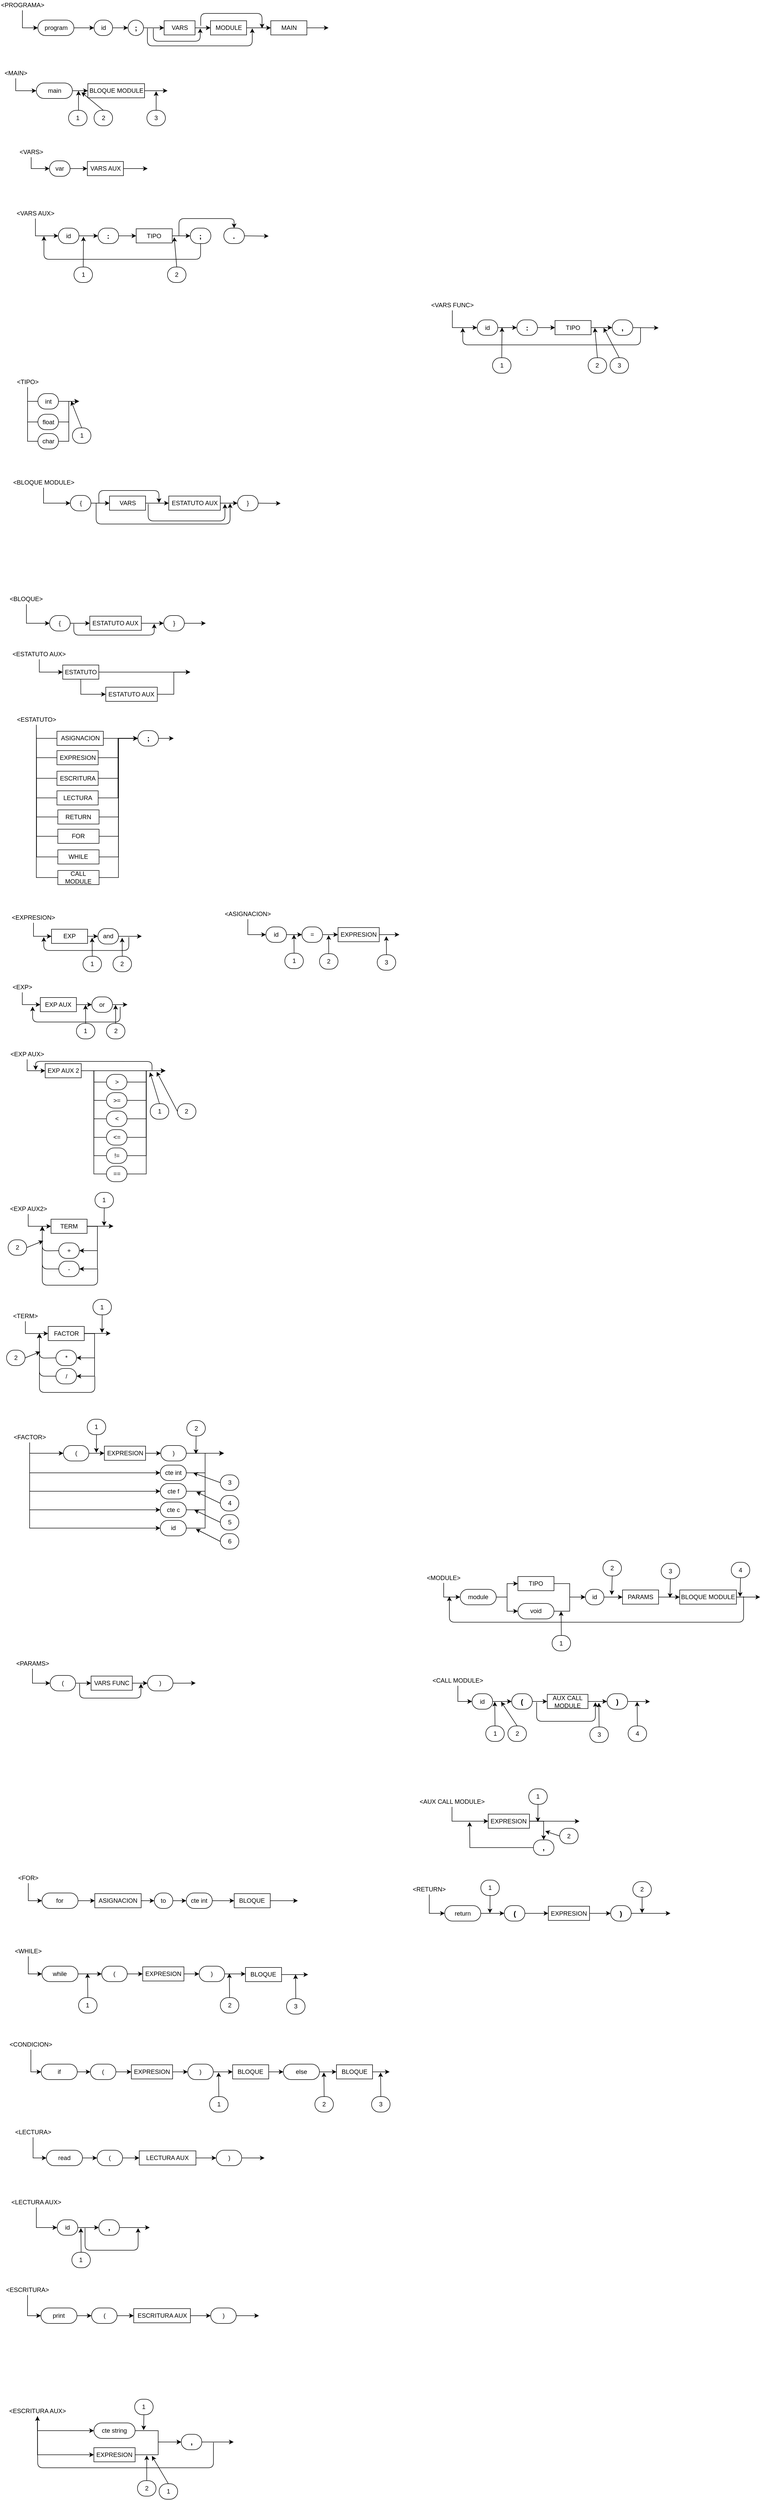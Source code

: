 <mxfile version="13.10.2" type="github">
  <diagram id="HbjWb4XwBNiWFZnqmzFt" name="Page-1">
    <mxGraphModel dx="979" dy="-621" grid="0" gridSize="10" guides="1" tooltips="1" connect="1" arrows="1" fold="1" page="1" pageScale="1" pageWidth="827" pageHeight="1169" math="0" shadow="0">
      <root>
        <mxCell id="0" />
        <mxCell id="1" parent="0" />
        <mxCell id="0wjpcV22vmfzBX8xie9R-3" style="edgeStyle=orthogonalEdgeStyle;rounded=0;orthogonalLoop=1;jettySize=auto;html=1;exitX=0.5;exitY=1;exitDx=0;exitDy=0;entryX=0;entryY=0.5;entryDx=0;entryDy=0;" parent="1" source="QDssYqvsrF62F8crRkIU-1" target="QDssYqvsrF62F8crRkIU-30" edge="1">
          <mxGeometry relative="1" as="geometry" />
        </mxCell>
        <mxCell id="QDssYqvsrF62F8crRkIU-1" value="&amp;lt;PROGRAMA&amp;gt;" style="text;html=1;strokeColor=none;fillColor=none;align=center;verticalAlign=middle;whiteSpace=wrap;rounded=0;" parent="1" vertex="1">
          <mxGeometry x="49.5" y="1215" width="60" height="20" as="geometry" />
        </mxCell>
        <mxCell id="0wjpcV22vmfzBX8xie9R-14" style="edgeStyle=orthogonalEdgeStyle;rounded=0;orthogonalLoop=1;jettySize=auto;html=1;exitX=0.5;exitY=1;exitDx=0;exitDy=0;entryX=0;entryY=0.5;entryDx=0;entryDy=0;" parent="1" source="QDssYqvsrF62F8crRkIU-2" target="0wjpcV22vmfzBX8xie9R-15" edge="1">
          <mxGeometry relative="1" as="geometry" />
        </mxCell>
        <mxCell id="QDssYqvsrF62F8crRkIU-2" value="&amp;lt;MAIN&amp;gt;" style="text;html=1;strokeColor=none;fillColor=none;align=center;verticalAlign=middle;whiteSpace=wrap;rounded=0;" parent="1" vertex="1">
          <mxGeometry x="36.5" y="1347" width="60" height="20" as="geometry" />
        </mxCell>
        <mxCell id="0wjpcV22vmfzBX8xie9R-47" style="edgeStyle=orthogonalEdgeStyle;rounded=0;orthogonalLoop=1;jettySize=auto;html=1;exitX=0.5;exitY=1;exitDx=0;exitDy=0;entryX=0;entryY=0.5;entryDx=0;entryDy=0;" parent="1" source="QDssYqvsrF62F8crRkIU-3" target="0wjpcV22vmfzBX8xie9R-45" edge="1">
          <mxGeometry relative="1" as="geometry" />
        </mxCell>
        <mxCell id="QDssYqvsrF62F8crRkIU-3" value="&amp;lt;VARS&amp;gt;" style="text;html=1;strokeColor=none;fillColor=none;align=center;verticalAlign=middle;whiteSpace=wrap;rounded=0;" parent="1" vertex="1">
          <mxGeometry x="66.5" y="1500" width="60" height="20" as="geometry" />
        </mxCell>
        <mxCell id="0wjpcV22vmfzBX8xie9R-51" style="edgeStyle=orthogonalEdgeStyle;rounded=0;orthogonalLoop=1;jettySize=auto;html=1;exitX=0.5;exitY=1;exitDx=0;exitDy=0;entryX=0;entryY=0.5;entryDx=0;entryDy=0;" parent="1" source="QDssYqvsrF62F8crRkIU-4" target="0wjpcV22vmfzBX8xie9R-40" edge="1">
          <mxGeometry relative="1" as="geometry" />
        </mxCell>
        <mxCell id="QDssYqvsrF62F8crRkIU-4" value="&amp;lt;VARS AUX&amp;gt;" style="text;html=1;strokeColor=none;fillColor=none;align=center;verticalAlign=middle;whiteSpace=wrap;rounded=0;" parent="1" vertex="1">
          <mxGeometry x="64.75" y="1619" width="80" height="20" as="geometry" />
        </mxCell>
        <mxCell id="QDssYqvsrF62F8crRkIU-115" style="edgeStyle=orthogonalEdgeStyle;rounded=0;orthogonalLoop=1;jettySize=auto;html=1;exitX=0.5;exitY=1;exitDx=0;exitDy=0;entryX=0;entryY=0.5;entryDx=0;entryDy=0;endArrow=none;endFill=0;" parent="1" source="QDssYqvsrF62F8crRkIU-6" target="QDssYqvsrF62F8crRkIU-111" edge="1">
          <mxGeometry relative="1" as="geometry" />
        </mxCell>
        <mxCell id="QDssYqvsrF62F8crRkIU-6" value="&amp;lt;TIPO&amp;gt;" style="text;html=1;strokeColor=none;fillColor=none;align=center;verticalAlign=middle;whiteSpace=wrap;rounded=0;" parent="1" vertex="1">
          <mxGeometry x="59.5" y="1946" width="60" height="20" as="geometry" />
        </mxCell>
        <mxCell id="0wjpcV22vmfzBX8xie9R-24" style="edgeStyle=orthogonalEdgeStyle;rounded=0;orthogonalLoop=1;jettySize=auto;html=1;exitX=0.5;exitY=1;exitDx=0;exitDy=0;entryX=0;entryY=0.5;entryDx=0;entryDy=0;" parent="1" source="QDssYqvsrF62F8crRkIU-7" target="0wjpcV22vmfzBX8xie9R-19" edge="1">
          <mxGeometry relative="1" as="geometry" />
        </mxCell>
        <mxCell id="QDssYqvsrF62F8crRkIU-7" value="&amp;lt;BLOQUE MODULE&amp;gt;" style="text;html=1;strokeColor=none;fillColor=none;align=center;verticalAlign=middle;whiteSpace=wrap;rounded=0;" parent="1" vertex="1">
          <mxGeometry x="55.5" y="2141" width="130" height="20" as="geometry" />
        </mxCell>
        <mxCell id="0wjpcV22vmfzBX8xie9R-35" style="edgeStyle=orthogonalEdgeStyle;rounded=0;orthogonalLoop=1;jettySize=auto;html=1;exitX=0.5;exitY=1;exitDx=0;exitDy=0;entryX=0;entryY=0.5;entryDx=0;entryDy=0;" parent="1" source="QDssYqvsrF62F8crRkIU-8" target="0wjpcV22vmfzBX8xie9R-32" edge="1">
          <mxGeometry relative="1" as="geometry" />
        </mxCell>
        <mxCell id="QDssYqvsrF62F8crRkIU-8" value="&amp;lt;BLOQUE&amp;gt;" style="text;html=1;strokeColor=none;fillColor=none;align=center;verticalAlign=middle;whiteSpace=wrap;rounded=0;" parent="1" vertex="1">
          <mxGeometry x="57.25" y="2367" width="60" height="20" as="geometry" />
        </mxCell>
        <mxCell id="0wjpcV22vmfzBX8xie9R-78" style="edgeStyle=orthogonalEdgeStyle;rounded=0;orthogonalLoop=1;jettySize=auto;html=1;exitX=0.5;exitY=1;exitDx=0;exitDy=0;entryX=0;entryY=0.5;entryDx=0;entryDy=0;" parent="1" source="QDssYqvsrF62F8crRkIU-9" target="0wjpcV22vmfzBX8xie9R-76" edge="1">
          <mxGeometry relative="1" as="geometry" />
        </mxCell>
        <mxCell id="QDssYqvsrF62F8crRkIU-9" value="&amp;lt;ESTATUTO AUX&amp;gt;" style="text;html=1;strokeColor=none;fillColor=none;align=center;verticalAlign=middle;whiteSpace=wrap;rounded=0;" parent="1" vertex="1">
          <mxGeometry x="57.25" y="2474" width="110" height="20" as="geometry" />
        </mxCell>
        <mxCell id="QDssYqvsrF62F8crRkIU-126" style="edgeStyle=orthogonalEdgeStyle;rounded=0;orthogonalLoop=1;jettySize=auto;html=1;exitX=0.5;exitY=1;exitDx=0;exitDy=0;entryX=0;entryY=0.5;entryDx=0;entryDy=0;endArrow=classic;endFill=1;" parent="1" source="QDssYqvsrF62F8crRkIU-11" target="QDssYqvsrF62F8crRkIU-122" edge="1">
          <mxGeometry relative="1" as="geometry" />
        </mxCell>
        <mxCell id="QDssYqvsrF62F8crRkIU-11" value="&amp;lt;ASIGNACION&amp;gt;" style="text;html=1;strokeColor=none;fillColor=none;align=center;verticalAlign=middle;whiteSpace=wrap;rounded=0;" parent="1" vertex="1">
          <mxGeometry x="471.94" y="2978" width="90" height="20" as="geometry" />
        </mxCell>
        <mxCell id="QDssYqvsrF62F8crRkIU-133" style="edgeStyle=orthogonalEdgeStyle;rounded=0;orthogonalLoop=1;jettySize=auto;html=1;exitX=0.5;exitY=1;exitDx=0;exitDy=0;entryX=0;entryY=0.5;entryDx=0;entryDy=0;endArrow=classic;endFill=1;" parent="1" source="QDssYqvsrF62F8crRkIU-12" target="QDssYqvsrF62F8crRkIU-130" edge="1">
          <mxGeometry relative="1" as="geometry" />
        </mxCell>
        <mxCell id="QDssYqvsrF62F8crRkIU-12" value="&amp;lt;EXPRESION&amp;gt;" style="text;html=1;strokeColor=none;fillColor=none;align=center;verticalAlign=middle;whiteSpace=wrap;rounded=0;" parent="1" vertex="1">
          <mxGeometry x="71" y="2985" width="60" height="20" as="geometry" />
        </mxCell>
        <mxCell id="QDssYqvsrF62F8crRkIU-137" style="edgeStyle=orthogonalEdgeStyle;rounded=0;orthogonalLoop=1;jettySize=auto;html=1;exitX=0.5;exitY=1;exitDx=0;exitDy=0;entryX=0;entryY=0.5;entryDx=0;entryDy=0;endArrow=classic;endFill=1;" parent="1" source="QDssYqvsrF62F8crRkIU-13" target="QDssYqvsrF62F8crRkIU-138" edge="1">
          <mxGeometry relative="1" as="geometry">
            <mxPoint x="106.75" y="3170" as="targetPoint" />
          </mxGeometry>
        </mxCell>
        <mxCell id="QDssYqvsrF62F8crRkIU-13" value="&amp;lt;EXP&amp;gt;" style="text;html=1;strokeColor=none;fillColor=none;align=center;verticalAlign=middle;whiteSpace=wrap;rounded=0;" parent="1" vertex="1">
          <mxGeometry x="51.75" y="3120" width="55" height="20" as="geometry" />
        </mxCell>
        <mxCell id="QDssYqvsrF62F8crRkIU-148" style="edgeStyle=orthogonalEdgeStyle;rounded=0;orthogonalLoop=1;jettySize=auto;html=1;exitX=0.5;exitY=1;exitDx=0;exitDy=0;entryX=0;entryY=0.5;entryDx=0;entryDy=0;endArrow=classic;endFill=1;" parent="1" source="QDssYqvsrF62F8crRkIU-14" target="QDssYqvsrF62F8crRkIU-147" edge="1">
          <mxGeometry relative="1" as="geometry" />
        </mxCell>
        <mxCell id="QDssYqvsrF62F8crRkIU-14" value="&amp;lt;EXP AUX&amp;gt;" style="text;html=1;strokeColor=none;fillColor=none;align=center;verticalAlign=middle;whiteSpace=wrap;rounded=0;" parent="1" vertex="1">
          <mxGeometry x="48.69" y="3250" width="80" height="20" as="geometry" />
        </mxCell>
        <mxCell id="0wjpcV22vmfzBX8xie9R-87" style="edgeStyle=orthogonalEdgeStyle;rounded=0;orthogonalLoop=1;jettySize=auto;html=1;exitX=0.5;exitY=1;exitDx=0;exitDy=0;entryX=0;entryY=0.5;entryDx=0;entryDy=0;" parent="1" source="QDssYqvsrF62F8crRkIU-15" target="QDssYqvsrF62F8crRkIU-47" edge="1">
          <mxGeometry relative="1" as="geometry" />
        </mxCell>
        <mxCell id="QDssYqvsrF62F8crRkIU-15" value="&amp;lt;EXP AUX2&amp;gt;" style="text;html=1;strokeColor=none;fillColor=none;align=center;verticalAlign=middle;whiteSpace=wrap;rounded=0;" parent="1" vertex="1">
          <mxGeometry x="49.5" y="3550" width="82.5" height="20" as="geometry" />
        </mxCell>
        <mxCell id="0wjpcV22vmfzBX8xie9R-159" style="edgeStyle=orthogonalEdgeStyle;rounded=0;orthogonalLoop=1;jettySize=auto;html=1;exitX=0.5;exitY=1;exitDx=0;exitDy=0;entryX=0;entryY=0.5;entryDx=0;entryDy=0;" parent="1" source="QDssYqvsrF62F8crRkIU-19" target="0wjpcV22vmfzBX8xie9R-152" edge="1">
          <mxGeometry relative="1" as="geometry" />
        </mxCell>
        <mxCell id="QDssYqvsrF62F8crRkIU-19" value="&amp;lt;MODULE&amp;gt;" style="text;html=1;strokeColor=none;fillColor=none;align=center;verticalAlign=middle;whiteSpace=wrap;rounded=0;" parent="1" vertex="1">
          <mxGeometry x="857" y="4265.5" width="80" height="20" as="geometry" />
        </mxCell>
        <mxCell id="0wjpcV22vmfzBX8xie9R-172" style="edgeStyle=orthogonalEdgeStyle;rounded=0;orthogonalLoop=1;jettySize=auto;html=1;exitX=0.5;exitY=1;exitDx=0;exitDy=0;entryX=0;entryY=0.5;entryDx=0;entryDy=0;" parent="1" source="QDssYqvsrF62F8crRkIU-20" target="0wjpcV22vmfzBX8xie9R-169" edge="1">
          <mxGeometry relative="1" as="geometry" />
        </mxCell>
        <mxCell id="QDssYqvsrF62F8crRkIU-20" value="&amp;lt;PARAMS&amp;gt;" style="text;html=1;strokeColor=none;fillColor=none;align=center;verticalAlign=middle;whiteSpace=wrap;rounded=0;" parent="1" vertex="1">
          <mxGeometry x="55.5" y="4432" width="87" height="20" as="geometry" />
        </mxCell>
        <mxCell id="0wjpcV22vmfzBX8xie9R-202" style="edgeStyle=orthogonalEdgeStyle;rounded=0;orthogonalLoop=1;jettySize=auto;html=1;exitX=0.5;exitY=1;exitDx=0;exitDy=0;entryX=0;entryY=0.5;entryDx=0;entryDy=0;" parent="1" source="QDssYqvsrF62F8crRkIU-22" target="0wjpcV22vmfzBX8xie9R-198" edge="1">
          <mxGeometry relative="1" as="geometry" />
        </mxCell>
        <mxCell id="QDssYqvsrF62F8crRkIU-22" value="&amp;lt;RETURN&amp;gt;" style="text;html=1;strokeColor=none;fillColor=none;align=center;verticalAlign=middle;whiteSpace=wrap;rounded=0;" parent="1" vertex="1">
          <mxGeometry x="839" y="4870" width="60" height="20" as="geometry" />
        </mxCell>
        <mxCell id="0wjpcV22vmfzBX8xie9R-204" style="edgeStyle=orthogonalEdgeStyle;rounded=0;orthogonalLoop=1;jettySize=auto;html=1;exitX=0.5;exitY=1;exitDx=0;exitDy=0;entryX=0;entryY=0.5;entryDx=0;entryDy=0;" parent="1" source="QDssYqvsrF62F8crRkIU-23" target="0wjpcV22vmfzBX8xie9R-203" edge="1">
          <mxGeometry relative="1" as="geometry" />
        </mxCell>
        <mxCell id="QDssYqvsrF62F8crRkIU-23" value="&amp;lt;FOR&amp;gt;" style="text;html=1;strokeColor=none;fillColor=none;align=center;verticalAlign=middle;whiteSpace=wrap;rounded=0;" parent="1" vertex="1">
          <mxGeometry x="50.94" y="4848" width="80" height="20" as="geometry" />
        </mxCell>
        <mxCell id="0wjpcV22vmfzBX8xie9R-273" style="edgeStyle=orthogonalEdgeStyle;rounded=0;orthogonalLoop=1;jettySize=auto;html=1;exitX=0.5;exitY=1;exitDx=0;exitDy=0;entryX=0;entryY=0.5;entryDx=0;entryDy=0;" parent="1" source="QDssYqvsrF62F8crRkIU-25" target="0wjpcV22vmfzBX8xie9R-259" edge="1">
          <mxGeometry relative="1" as="geometry" />
        </mxCell>
        <mxCell id="QDssYqvsrF62F8crRkIU-25" value="&amp;lt;CONDICION&amp;gt;" style="text;html=1;strokeColor=none;fillColor=none;align=center;verticalAlign=middle;whiteSpace=wrap;rounded=0;" parent="1" vertex="1">
          <mxGeometry x="40.92" y="5171" width="110" height="20" as="geometry" />
        </mxCell>
        <mxCell id="0wjpcV22vmfzBX8xie9R-290" style="edgeStyle=orthogonalEdgeStyle;rounded=0;orthogonalLoop=1;jettySize=auto;html=1;exitX=0.5;exitY=1;exitDx=0;exitDy=0;entryX=0;entryY=0.5;entryDx=0;entryDy=0;" parent="1" source="QDssYqvsrF62F8crRkIU-26" target="0wjpcV22vmfzBX8xie9R-282" edge="1">
          <mxGeometry relative="1" as="geometry" />
        </mxCell>
        <mxCell id="QDssYqvsrF62F8crRkIU-26" value="&amp;lt;ESCRITURA&amp;gt;" style="text;html=1;strokeColor=none;fillColor=none;align=center;verticalAlign=middle;whiteSpace=wrap;rounded=0;" parent="1" vertex="1">
          <mxGeometry x="36.94" y="5647" width="105" height="20" as="geometry" />
        </mxCell>
        <mxCell id="0wjpcV22vmfzBX8xie9R-296" style="edgeStyle=orthogonalEdgeStyle;rounded=0;orthogonalLoop=1;jettySize=auto;html=1;exitX=0.5;exitY=1;exitDx=0;exitDy=0;entryX=0;entryY=0.5;entryDx=0;entryDy=0;" parent="1" source="QDssYqvsrF62F8crRkIU-27" target="0wjpcV22vmfzBX8xie9R-293" edge="1">
          <mxGeometry relative="1" as="geometry" />
        </mxCell>
        <mxCell id="0wjpcV22vmfzBX8xie9R-297" style="edgeStyle=orthogonalEdgeStyle;rounded=0;orthogonalLoop=1;jettySize=auto;html=1;exitX=0.5;exitY=1;exitDx=0;exitDy=0;entryX=0;entryY=0.5;entryDx=0;entryDy=0;" parent="1" source="QDssYqvsrF62F8crRkIU-27" target="0wjpcV22vmfzBX8xie9R-294" edge="1">
          <mxGeometry relative="1" as="geometry" />
        </mxCell>
        <mxCell id="QDssYqvsrF62F8crRkIU-27" value="&amp;lt;ESCRITURA AUX&amp;gt;" style="text;html=1;strokeColor=none;fillColor=none;align=center;verticalAlign=middle;whiteSpace=wrap;rounded=0;" parent="1" vertex="1">
          <mxGeometry x="48.69" y="5882" width="120" height="20" as="geometry" />
        </mxCell>
        <mxCell id="0wjpcV22vmfzBX8xie9R-4" style="edgeStyle=orthogonalEdgeStyle;rounded=0;orthogonalLoop=1;jettySize=auto;html=1;exitX=1;exitY=0.5;exitDx=0;exitDy=0;entryX=0;entryY=0.5;entryDx=0;entryDy=0;" parent="1" source="QDssYqvsrF62F8crRkIU-30" target="QDssYqvsrF62F8crRkIU-31" edge="1">
          <mxGeometry relative="1" as="geometry" />
        </mxCell>
        <mxCell id="QDssYqvsrF62F8crRkIU-30" value="program" style="rounded=1;whiteSpace=wrap;html=1;strokeWidth=1;imageWidth=24;arcSize=50;" parent="1" vertex="1">
          <mxGeometry x="109.5" y="1254" width="70" height="30" as="geometry" />
        </mxCell>
        <mxCell id="0wjpcV22vmfzBX8xie9R-5" style="edgeStyle=orthogonalEdgeStyle;rounded=0;orthogonalLoop=1;jettySize=auto;html=1;exitX=1;exitY=0.5;exitDx=0;exitDy=0;entryX=0;entryY=0.5;entryDx=0;entryDy=0;" parent="1" source="QDssYqvsrF62F8crRkIU-31" target="QDssYqvsrF62F8crRkIU-33" edge="1">
          <mxGeometry relative="1" as="geometry" />
        </mxCell>
        <mxCell id="QDssYqvsrF62F8crRkIU-31" value="id" style="rounded=1;whiteSpace=wrap;html=1;strokeWidth=1;imageWidth=24;arcSize=50;" parent="1" vertex="1">
          <mxGeometry x="218.5" y="1254" width="36" height="30" as="geometry" />
        </mxCell>
        <mxCell id="0wjpcV22vmfzBX8xie9R-6" style="edgeStyle=orthogonalEdgeStyle;rounded=0;orthogonalLoop=1;jettySize=auto;html=1;exitX=1;exitY=0.5;exitDx=0;exitDy=0;" parent="1" source="QDssYqvsrF62F8crRkIU-33" target="QDssYqvsrF62F8crRkIU-34" edge="1">
          <mxGeometry relative="1" as="geometry" />
        </mxCell>
        <mxCell id="QDssYqvsrF62F8crRkIU-33" value="&lt;b&gt;&lt;font style=&quot;font-size: 14px&quot;&gt;;&lt;/font&gt;&lt;/b&gt;" style="rounded=1;whiteSpace=wrap;html=1;strokeWidth=1;imageWidth=24;arcSize=50;" parent="1" vertex="1">
          <mxGeometry x="284.5" y="1254" width="30" height="30" as="geometry" />
        </mxCell>
        <mxCell id="0wjpcV22vmfzBX8xie9R-7" style="edgeStyle=orthogonalEdgeStyle;rounded=0;orthogonalLoop=1;jettySize=auto;html=1;exitX=1;exitY=0.5;exitDx=0;exitDy=0;" parent="1" source="QDssYqvsrF62F8crRkIU-34" target="0wjpcV22vmfzBX8xie9R-1" edge="1">
          <mxGeometry relative="1" as="geometry" />
        </mxCell>
        <mxCell id="QDssYqvsrF62F8crRkIU-34" value="VARS" style="rounded=0;whiteSpace=wrap;html=1;strokeWidth=1;" parent="1" vertex="1">
          <mxGeometry x="354.5" y="1255.25" width="60" height="27.5" as="geometry" />
        </mxCell>
        <mxCell id="QDssYqvsrF62F8crRkIU-35" value="VARS AUX" style="rounded=0;whiteSpace=wrap;html=1;strokeWidth=1;" parent="1" vertex="1">
          <mxGeometry x="205.5" y="1528.25" width="70" height="27.5" as="geometry" />
        </mxCell>
        <mxCell id="QDssYqvsrF62F8crRkIU-38" value="BLOQUE MODULE" style="rounded=0;whiteSpace=wrap;html=1;strokeWidth=1;" parent="1" vertex="1">
          <mxGeometry x="206.5" y="1377.25" width="110" height="27.5" as="geometry" />
        </mxCell>
        <mxCell id="0wjpcV22vmfzBX8xie9R-88" style="edgeStyle=orthogonalEdgeStyle;rounded=0;orthogonalLoop=1;jettySize=auto;html=1;exitX=1;exitY=0.5;exitDx=0;exitDy=0;entryX=1;entryY=0.5;entryDx=0;entryDy=0;" parent="1" source="QDssYqvsrF62F8crRkIU-47" target="0wjpcV22vmfzBX8xie9R-85" edge="1">
          <mxGeometry relative="1" as="geometry" />
        </mxCell>
        <mxCell id="0wjpcV22vmfzBX8xie9R-89" style="edgeStyle=orthogonalEdgeStyle;rounded=0;orthogonalLoop=1;jettySize=auto;html=1;exitX=1;exitY=0.5;exitDx=0;exitDy=0;entryX=1;entryY=0.5;entryDx=0;entryDy=0;" parent="1" source="QDssYqvsrF62F8crRkIU-47" target="0wjpcV22vmfzBX8xie9R-86" edge="1">
          <mxGeometry relative="1" as="geometry" />
        </mxCell>
        <mxCell id="QDssYqvsrF62F8crRkIU-47" value="TERM" style="rounded=0;whiteSpace=wrap;html=1;strokeWidth=1;" parent="1" vertex="1">
          <mxGeometry x="135" y="3580" width="70" height="27.5" as="geometry" />
        </mxCell>
        <mxCell id="0wjpcV22vmfzBX8xie9R-289" style="edgeStyle=orthogonalEdgeStyle;rounded=0;orthogonalLoop=1;jettySize=auto;html=1;exitX=1;exitY=0.5;exitDx=0;exitDy=0;entryX=0;entryY=0.5;entryDx=0;entryDy=0;" parent="1" source="QDssYqvsrF62F8crRkIU-57" target="0wjpcV22vmfzBX8xie9R-285" edge="1">
          <mxGeometry relative="1" as="geometry" />
        </mxCell>
        <mxCell id="QDssYqvsrF62F8crRkIU-57" value="ESCRITURA AUX" style="rounded=0;whiteSpace=wrap;html=1;strokeWidth=1;" parent="1" vertex="1">
          <mxGeometry x="295.5" y="5693.25" width="110" height="27.5" as="geometry" />
        </mxCell>
        <mxCell id="QDssYqvsrF62F8crRkIU-84" style="edgeStyle=orthogonalEdgeStyle;rounded=0;orthogonalLoop=1;jettySize=auto;html=1;exitX=0.5;exitY=1;exitDx=0;exitDy=0;entryX=0;entryY=0.5;entryDx=0;entryDy=0;endArrow=none;endFill=0;" parent="1" source="QDssYqvsrF62F8crRkIU-86" target="QDssYqvsrF62F8crRkIU-105" edge="1">
          <mxGeometry relative="1" as="geometry" />
        </mxCell>
        <mxCell id="QDssYqvsrF62F8crRkIU-85" style="edgeStyle=orthogonalEdgeStyle;rounded=0;orthogonalLoop=1;jettySize=auto;html=1;exitX=0.5;exitY=1;exitDx=0;exitDy=0;entryX=0;entryY=0.5;entryDx=0;entryDy=0;endArrow=none;endFill=0;" parent="1" source="QDssYqvsrF62F8crRkIU-86" target="QDssYqvsrF62F8crRkIU-94" edge="1">
          <mxGeometry relative="1" as="geometry" />
        </mxCell>
        <mxCell id="znCO6b6Jv2cKrJ_dve2f-54" style="edgeStyle=orthogonalEdgeStyle;rounded=0;orthogonalLoop=1;jettySize=auto;html=1;exitX=0.5;exitY=1;exitDx=0;exitDy=0;entryX=0;entryY=0.5;entryDx=0;entryDy=0;endArrow=none;endFill=0;" parent="1" source="QDssYqvsrF62F8crRkIU-86" target="znCO6b6Jv2cKrJ_dve2f-53" edge="1">
          <mxGeometry relative="1" as="geometry" />
        </mxCell>
        <mxCell id="QDssYqvsrF62F8crRkIU-86" value="&amp;lt;ESTATUTO&amp;gt;" style="text;html=1;strokeColor=none;fillColor=none;align=center;verticalAlign=middle;whiteSpace=wrap;rounded=0;" parent="1" vertex="1">
          <mxGeometry x="66.5" y="2601" width="80" height="20" as="geometry" />
        </mxCell>
        <mxCell id="QDssYqvsrF62F8crRkIU-87" style="edgeStyle=orthogonalEdgeStyle;rounded=0;orthogonalLoop=1;jettySize=auto;html=1;exitX=0;exitY=0.5;exitDx=0;exitDy=0;entryX=0.5;entryY=1;entryDx=0;entryDy=0;endArrow=none;endFill=0;" parent="1" source="QDssYqvsrF62F8crRkIU-89" target="QDssYqvsrF62F8crRkIU-86" edge="1">
          <mxGeometry relative="1" as="geometry" />
        </mxCell>
        <mxCell id="QDssYqvsrF62F8crRkIU-88" style="edgeStyle=orthogonalEdgeStyle;rounded=0;orthogonalLoop=1;jettySize=auto;html=1;exitX=1;exitY=0.5;exitDx=0;exitDy=0;endArrow=classic;endFill=1;entryX=0;entryY=0.5;entryDx=0;entryDy=0;" parent="1" source="QDssYqvsrF62F8crRkIU-89" target="QDssYqvsrF62F8crRkIU-106" edge="1">
          <mxGeometry relative="1" as="geometry">
            <mxPoint x="296.5" y="2647.138" as="targetPoint" />
          </mxGeometry>
        </mxCell>
        <mxCell id="QDssYqvsrF62F8crRkIU-89" value="ASIGNACION" style="rounded=0;whiteSpace=wrap;html=1;strokeWidth=1;" parent="1" vertex="1">
          <mxGeometry x="146.5" y="2633.5" width="90" height="27.5" as="geometry" />
        </mxCell>
        <mxCell id="QDssYqvsrF62F8crRkIU-90" style="edgeStyle=orthogonalEdgeStyle;rounded=0;orthogonalLoop=1;jettySize=auto;html=1;exitX=0;exitY=0.5;exitDx=0;exitDy=0;entryX=0.5;entryY=1;entryDx=0;entryDy=0;endArrow=none;endFill=0;" parent="1" source="QDssYqvsrF62F8crRkIU-92" target="QDssYqvsrF62F8crRkIU-86" edge="1">
          <mxGeometry relative="1" as="geometry" />
        </mxCell>
        <mxCell id="QDssYqvsrF62F8crRkIU-91" style="edgeStyle=orthogonalEdgeStyle;rounded=0;orthogonalLoop=1;jettySize=auto;html=1;exitX=1;exitY=0.5;exitDx=0;exitDy=0;endArrow=classic;endFill=1;entryX=0;entryY=0.5;entryDx=0;entryDy=0;" parent="1" source="QDssYqvsrF62F8crRkIU-92" target="QDssYqvsrF62F8crRkIU-106" edge="1">
          <mxGeometry relative="1" as="geometry">
            <mxPoint x="266.5" y="2685.069" as="targetPoint" />
          </mxGeometry>
        </mxCell>
        <mxCell id="QDssYqvsrF62F8crRkIU-92" value="EXPRESION" style="rounded=0;whiteSpace=wrap;html=1;strokeWidth=1;" parent="1" vertex="1">
          <mxGeometry x="146.5" y="2671" width="80" height="27.5" as="geometry" />
        </mxCell>
        <mxCell id="QDssYqvsrF62F8crRkIU-93" style="edgeStyle=orthogonalEdgeStyle;rounded=0;orthogonalLoop=1;jettySize=auto;html=1;exitX=1;exitY=0.5;exitDx=0;exitDy=0;entryX=0;entryY=0.5;entryDx=0;entryDy=0;endArrow=classic;endFill=1;" parent="1" source="QDssYqvsrF62F8crRkIU-94" target="QDssYqvsrF62F8crRkIU-106" edge="1">
          <mxGeometry relative="1" as="geometry" />
        </mxCell>
        <mxCell id="QDssYqvsrF62F8crRkIU-94" value="ESCRITURA" style="rounded=0;whiteSpace=wrap;html=1;strokeWidth=1;" parent="1" vertex="1">
          <mxGeometry x="146.5" y="2711" width="80" height="27.5" as="geometry" />
        </mxCell>
        <mxCell id="QDssYqvsrF62F8crRkIU-95" style="edgeStyle=orthogonalEdgeStyle;rounded=0;orthogonalLoop=1;jettySize=auto;html=1;exitX=0;exitY=0.5;exitDx=0;exitDy=0;endArrow=none;endFill=0;" parent="1" source="QDssYqvsrF62F8crRkIU-97" edge="1">
          <mxGeometry relative="1" as="geometry">
            <mxPoint x="106.5" y="2621" as="targetPoint" />
          </mxGeometry>
        </mxCell>
        <mxCell id="QDssYqvsrF62F8crRkIU-96" style="edgeStyle=orthogonalEdgeStyle;rounded=0;orthogonalLoop=1;jettySize=auto;html=1;exitX=1;exitY=0.5;exitDx=0;exitDy=0;entryX=0;entryY=0.5;entryDx=0;entryDy=0;endArrow=classic;endFill=1;" parent="1" source="QDssYqvsrF62F8crRkIU-97" target="QDssYqvsrF62F8crRkIU-106" edge="1">
          <mxGeometry relative="1" as="geometry" />
        </mxCell>
        <mxCell id="QDssYqvsrF62F8crRkIU-97" value="RETURN" style="rounded=0;whiteSpace=wrap;html=1;strokeWidth=1;" parent="1" vertex="1">
          <mxGeometry x="148.22" y="2786" width="80" height="27.5" as="geometry" />
        </mxCell>
        <mxCell id="QDssYqvsrF62F8crRkIU-98" style="edgeStyle=orthogonalEdgeStyle;rounded=0;orthogonalLoop=1;jettySize=auto;html=1;exitX=0;exitY=0.5;exitDx=0;exitDy=0;endArrow=none;endFill=0;" parent="1" source="QDssYqvsrF62F8crRkIU-100" edge="1">
          <mxGeometry relative="1" as="geometry">
            <mxPoint x="106.5" y="2621" as="targetPoint" />
          </mxGeometry>
        </mxCell>
        <mxCell id="QDssYqvsrF62F8crRkIU-99" style="edgeStyle=orthogonalEdgeStyle;rounded=0;orthogonalLoop=1;jettySize=auto;html=1;exitX=1;exitY=0.5;exitDx=0;exitDy=0;entryX=0;entryY=0.5;entryDx=0;entryDy=0;endArrow=classic;endFill=1;" parent="1" source="QDssYqvsrF62F8crRkIU-100" target="QDssYqvsrF62F8crRkIU-106" edge="1">
          <mxGeometry relative="1" as="geometry" />
        </mxCell>
        <mxCell id="QDssYqvsrF62F8crRkIU-100" value="FOR" style="rounded=0;whiteSpace=wrap;html=1;strokeWidth=1;" parent="1" vertex="1">
          <mxGeometry x="148.22" y="2823.5" width="80" height="27.5" as="geometry" />
        </mxCell>
        <mxCell id="QDssYqvsrF62F8crRkIU-101" style="edgeStyle=orthogonalEdgeStyle;rounded=0;orthogonalLoop=1;jettySize=auto;html=1;exitX=0;exitY=0.5;exitDx=0;exitDy=0;endArrow=none;endFill=0;" parent="1" source="QDssYqvsrF62F8crRkIU-103" edge="1">
          <mxGeometry relative="1" as="geometry">
            <mxPoint x="106.5" y="2621" as="targetPoint" />
          </mxGeometry>
        </mxCell>
        <mxCell id="QDssYqvsrF62F8crRkIU-102" style="edgeStyle=orthogonalEdgeStyle;rounded=0;orthogonalLoop=1;jettySize=auto;html=1;exitX=1;exitY=0.5;exitDx=0;exitDy=0;entryX=0;entryY=0.5;entryDx=0;entryDy=0;endArrow=classic;endFill=1;" parent="1" source="QDssYqvsrF62F8crRkIU-103" target="QDssYqvsrF62F8crRkIU-106" edge="1">
          <mxGeometry relative="1" as="geometry" />
        </mxCell>
        <mxCell id="QDssYqvsrF62F8crRkIU-103" value="WHILE" style="rounded=0;whiteSpace=wrap;html=1;strokeWidth=1;" parent="1" vertex="1">
          <mxGeometry x="148.22" y="2863.5" width="80" height="27.5" as="geometry" />
        </mxCell>
        <mxCell id="QDssYqvsrF62F8crRkIU-104" style="edgeStyle=orthogonalEdgeStyle;rounded=0;orthogonalLoop=1;jettySize=auto;html=1;exitX=1;exitY=0.5;exitDx=0;exitDy=0;entryX=0;entryY=0.5;entryDx=0;entryDy=0;endArrow=classic;endFill=1;" parent="1" source="QDssYqvsrF62F8crRkIU-105" target="QDssYqvsrF62F8crRkIU-106" edge="1">
          <mxGeometry relative="1" as="geometry" />
        </mxCell>
        <mxCell id="QDssYqvsrF62F8crRkIU-105" value="CALL MODULE" style="rounded=0;whiteSpace=wrap;html=1;strokeWidth=1;" parent="1" vertex="1">
          <mxGeometry x="148.22" y="2903.5" width="80" height="27.5" as="geometry" />
        </mxCell>
        <mxCell id="QDssYqvsrF62F8crRkIU-106" value="" style="rounded=0;whiteSpace=wrap;html=1;strokeWidth=1;strokeColor=none;" parent="1" vertex="1">
          <mxGeometry x="303.5" y="2633.5" width="23" height="27.5" as="geometry" />
        </mxCell>
        <mxCell id="QDssYqvsrF62F8crRkIU-118" style="edgeStyle=orthogonalEdgeStyle;rounded=0;orthogonalLoop=1;jettySize=auto;html=1;exitX=0;exitY=0.5;exitDx=0;exitDy=0;entryX=0.5;entryY=1;entryDx=0;entryDy=0;endArrow=none;endFill=0;" parent="1" source="QDssYqvsrF62F8crRkIU-108" target="QDssYqvsrF62F8crRkIU-6" edge="1">
          <mxGeometry relative="1" as="geometry" />
        </mxCell>
        <mxCell id="QDssYqvsrF62F8crRkIU-120" style="edgeStyle=orthogonalEdgeStyle;rounded=0;orthogonalLoop=1;jettySize=auto;html=1;exitX=1;exitY=0.5;exitDx=0;exitDy=0;entryX=0;entryY=0.5;entryDx=0;entryDy=0;endArrow=classic;endFill=1;" parent="1" source="QDssYqvsrF62F8crRkIU-108" target="QDssYqvsrF62F8crRkIU-114" edge="1">
          <mxGeometry relative="1" as="geometry" />
        </mxCell>
        <mxCell id="QDssYqvsrF62F8crRkIU-108" value="float" style="rounded=1;whiteSpace=wrap;html=1;strokeWidth=1;imageWidth=24;arcSize=50;" parent="1" vertex="1">
          <mxGeometry x="109.5" y="2018.5" width="40" height="30" as="geometry" />
        </mxCell>
        <mxCell id="QDssYqvsrF62F8crRkIU-121" style="edgeStyle=orthogonalEdgeStyle;rounded=0;orthogonalLoop=1;jettySize=auto;html=1;exitX=1;exitY=0.5;exitDx=0;exitDy=0;entryX=0;entryY=0.5;entryDx=0;entryDy=0;endArrow=classic;endFill=1;" parent="1" source="QDssYqvsrF62F8crRkIU-111" target="QDssYqvsrF62F8crRkIU-114" edge="1">
          <mxGeometry relative="1" as="geometry" />
        </mxCell>
        <mxCell id="QDssYqvsrF62F8crRkIU-111" value="char" style="rounded=1;whiteSpace=wrap;html=1;strokeWidth=1;imageWidth=24;arcSize=50;" parent="1" vertex="1">
          <mxGeometry x="109.5" y="2056" width="40" height="30" as="geometry" />
        </mxCell>
        <mxCell id="QDssYqvsrF62F8crRkIU-117" style="edgeStyle=orthogonalEdgeStyle;rounded=0;orthogonalLoop=1;jettySize=auto;html=1;exitX=0;exitY=0.5;exitDx=0;exitDy=0;entryX=0.5;entryY=1;entryDx=0;entryDy=0;endArrow=none;endFill=0;" parent="1" source="QDssYqvsrF62F8crRkIU-112" target="QDssYqvsrF62F8crRkIU-6" edge="1">
          <mxGeometry relative="1" as="geometry" />
        </mxCell>
        <mxCell id="QDssYqvsrF62F8crRkIU-119" style="edgeStyle=orthogonalEdgeStyle;rounded=0;orthogonalLoop=1;jettySize=auto;html=1;exitX=1;exitY=0.5;exitDx=0;exitDy=0;entryX=0;entryY=0.5;entryDx=0;entryDy=0;endArrow=classic;endFill=1;" parent="1" source="QDssYqvsrF62F8crRkIU-112" target="QDssYqvsrF62F8crRkIU-114" edge="1">
          <mxGeometry relative="1" as="geometry" />
        </mxCell>
        <mxCell id="QDssYqvsrF62F8crRkIU-112" value="int" style="rounded=1;whiteSpace=wrap;html=1;strokeWidth=1;imageWidth=24;arcSize=50;" parent="1" vertex="1">
          <mxGeometry x="109.5" y="1978.5" width="40" height="30" as="geometry" />
        </mxCell>
        <mxCell id="QDssYqvsrF62F8crRkIU-114" value="" style="rounded=1;whiteSpace=wrap;html=1;strokeWidth=1;imageWidth=24;arcSize=50;strokeColor=none;" parent="1" vertex="1">
          <mxGeometry x="189.5" y="1986.63" width="10" height="13.75" as="geometry" />
        </mxCell>
        <mxCell id="QDssYqvsrF62F8crRkIU-128" style="edgeStyle=orthogonalEdgeStyle;rounded=0;orthogonalLoop=1;jettySize=auto;html=1;exitX=1;exitY=0.5;exitDx=0;exitDy=0;entryX=0;entryY=0.5;entryDx=0;entryDy=0;endArrow=classic;endFill=1;" parent="1" source="QDssYqvsrF62F8crRkIU-122" target="QDssYqvsrF62F8crRkIU-123" edge="1">
          <mxGeometry relative="1" as="geometry" />
        </mxCell>
        <mxCell id="QDssYqvsrF62F8crRkIU-122" value="id" style="rounded=1;whiteSpace=wrap;html=1;strokeWidth=1;imageWidth=24;arcSize=50;" parent="1" vertex="1">
          <mxGeometry x="551.94" y="3013" width="40" height="30" as="geometry" />
        </mxCell>
        <mxCell id="QDssYqvsrF62F8crRkIU-129" style="edgeStyle=orthogonalEdgeStyle;rounded=0;orthogonalLoop=1;jettySize=auto;html=1;exitX=1;exitY=0.5;exitDx=0;exitDy=0;entryX=0;entryY=0.5;entryDx=0;entryDy=0;endArrow=classic;endFill=1;" parent="1" source="QDssYqvsrF62F8crRkIU-123" target="QDssYqvsrF62F8crRkIU-125" edge="1">
          <mxGeometry relative="1" as="geometry" />
        </mxCell>
        <mxCell id="QDssYqvsrF62F8crRkIU-123" value="=" style="rounded=1;whiteSpace=wrap;html=1;strokeWidth=1;imageWidth=24;arcSize=50;" parent="1" vertex="1">
          <mxGeometry x="621.94" y="3013" width="40" height="30" as="geometry" />
        </mxCell>
        <mxCell id="QDssYqvsrF62F8crRkIU-125" value="EXPRESION" style="rounded=0;whiteSpace=wrap;html=1;strokeWidth=1;" parent="1" vertex="1">
          <mxGeometry x="691.94" y="3014.25" width="80" height="27.5" as="geometry" />
        </mxCell>
        <mxCell id="QDssYqvsrF62F8crRkIU-134" style="edgeStyle=orthogonalEdgeStyle;rounded=0;orthogonalLoop=1;jettySize=auto;html=1;exitX=1;exitY=0.5;exitDx=0;exitDy=0;entryX=0;entryY=0.5;entryDx=0;entryDy=0;endArrow=classic;endFill=1;" parent="1" source="QDssYqvsrF62F8crRkIU-130" target="QDssYqvsrF62F8crRkIU-131" edge="1">
          <mxGeometry relative="1" as="geometry" />
        </mxCell>
        <mxCell id="QDssYqvsrF62F8crRkIU-130" value="EXP" style="rounded=0;whiteSpace=wrap;html=1;strokeWidth=1;" parent="1" vertex="1">
          <mxGeometry x="136" y="3017.5" width="70" height="27.5" as="geometry" />
        </mxCell>
        <mxCell id="QDssYqvsrF62F8crRkIU-135" style="edgeStyle=orthogonalEdgeStyle;rounded=0;orthogonalLoop=1;jettySize=auto;html=1;exitX=1;exitY=0.5;exitDx=0;exitDy=0;entryX=0;entryY=0.5;entryDx=0;entryDy=0;endArrow=classic;endFill=1;" parent="1" source="QDssYqvsrF62F8crRkIU-131" target="QDssYqvsrF62F8crRkIU-132" edge="1">
          <mxGeometry relative="1" as="geometry" />
        </mxCell>
        <mxCell id="QDssYqvsrF62F8crRkIU-131" value="and" style="rounded=1;whiteSpace=wrap;html=1;strokeWidth=1;imageWidth=24;arcSize=50;" parent="1" vertex="1">
          <mxGeometry x="226" y="3016.25" width="40" height="30" as="geometry" />
        </mxCell>
        <mxCell id="QDssYqvsrF62F8crRkIU-132" value="" style="rounded=0;whiteSpace=wrap;html=1;strokeWidth=1;strokeColor=none;" parent="1" vertex="1">
          <mxGeometry x="311" y="3017.5" width="10" height="27.5" as="geometry" />
        </mxCell>
        <mxCell id="QDssYqvsrF62F8crRkIU-144" style="edgeStyle=orthogonalEdgeStyle;rounded=0;orthogonalLoop=1;jettySize=auto;html=1;exitX=1;exitY=0.5;exitDx=0;exitDy=0;entryX=0;entryY=0.5;entryDx=0;entryDy=0;endArrow=classic;endFill=1;" parent="1" source="QDssYqvsrF62F8crRkIU-138" target="QDssYqvsrF62F8crRkIU-139" edge="1">
          <mxGeometry relative="1" as="geometry" />
        </mxCell>
        <mxCell id="QDssYqvsrF62F8crRkIU-138" value="EXP AUX" style="rounded=0;whiteSpace=wrap;html=1;strokeWidth=1;" parent="1" vertex="1">
          <mxGeometry x="114.25" y="3150" width="70" height="27.5" as="geometry" />
        </mxCell>
        <mxCell id="QDssYqvsrF62F8crRkIU-145" style="edgeStyle=orthogonalEdgeStyle;rounded=0;orthogonalLoop=1;jettySize=auto;html=1;exitX=1;exitY=0.5;exitDx=0;exitDy=0;entryX=0;entryY=0.5;entryDx=0;entryDy=0;endArrow=classic;endFill=1;" parent="1" source="QDssYqvsrF62F8crRkIU-139" edge="1">
          <mxGeometry relative="1" as="geometry">
            <mxPoint x="283.25" y="3163.5" as="targetPoint" />
          </mxGeometry>
        </mxCell>
        <mxCell id="QDssYqvsrF62F8crRkIU-139" value="or" style="rounded=1;whiteSpace=wrap;html=1;strokeWidth=1;imageWidth=24;arcSize=50;" parent="1" vertex="1">
          <mxGeometry x="214.25" y="3148.75" width="40" height="30" as="geometry" />
        </mxCell>
        <mxCell id="QDssYqvsrF62F8crRkIU-141" value="" style="endArrow=classic;html=1;" parent="1" edge="1">
          <mxGeometry width="50" height="50" relative="1" as="geometry">
            <mxPoint x="286" y="3032.75" as="sourcePoint" />
            <mxPoint x="121" y="3032.75" as="targetPoint" />
            <Array as="points">
              <mxPoint x="286" y="3058.75" />
              <mxPoint x="121" y="3058.75" />
            </Array>
          </mxGeometry>
        </mxCell>
        <mxCell id="QDssYqvsrF62F8crRkIU-143" value="" style="rounded=0;whiteSpace=wrap;html=1;strokeWidth=1;strokeColor=none;" parent="1" vertex="1">
          <mxGeometry x="287.75" y="3148.75" width="11" height="27.5" as="geometry" />
        </mxCell>
        <mxCell id="QDssYqvsrF62F8crRkIU-146" value="" style="endArrow=classic;html=1;" parent="1" edge="1">
          <mxGeometry width="50" height="50" relative="1" as="geometry">
            <mxPoint x="269.25" y="3168" as="sourcePoint" />
            <mxPoint x="99.25" y="3167.5" as="targetPoint" />
            <Array as="points">
              <mxPoint x="269.25" y="3197.5" />
              <mxPoint x="99.25" y="3197.5" />
            </Array>
          </mxGeometry>
        </mxCell>
        <mxCell id="QDssYqvsrF62F8crRkIU-155" style="edgeStyle=orthogonalEdgeStyle;rounded=0;orthogonalLoop=1;jettySize=auto;html=1;exitX=1;exitY=0.5;exitDx=0;exitDy=0;entryX=0;entryY=0.5;entryDx=0;entryDy=0;endArrow=none;endFill=0;" parent="1" source="QDssYqvsrF62F8crRkIU-147" target="QDssYqvsrF62F8crRkIU-149" edge="1">
          <mxGeometry relative="1" as="geometry" />
        </mxCell>
        <mxCell id="QDssYqvsrF62F8crRkIU-156" style="edgeStyle=orthogonalEdgeStyle;rounded=0;orthogonalLoop=1;jettySize=auto;html=1;exitX=1;exitY=0.5;exitDx=0;exitDy=0;entryX=0;entryY=0.5;entryDx=0;entryDy=0;endArrow=none;endFill=0;" parent="1" source="QDssYqvsrF62F8crRkIU-147" target="QDssYqvsrF62F8crRkIU-152" edge="1">
          <mxGeometry relative="1" as="geometry" />
        </mxCell>
        <mxCell id="QDssYqvsrF62F8crRkIU-157" style="edgeStyle=orthogonalEdgeStyle;rounded=0;orthogonalLoop=1;jettySize=auto;html=1;exitX=1;exitY=0.5;exitDx=0;exitDy=0;entryX=0;entryY=0.5;entryDx=0;entryDy=0;endArrow=none;endFill=0;" parent="1" source="QDssYqvsrF62F8crRkIU-147" target="QDssYqvsrF62F8crRkIU-150" edge="1">
          <mxGeometry relative="1" as="geometry" />
        </mxCell>
        <mxCell id="QDssYqvsrF62F8crRkIU-158" style="edgeStyle=orthogonalEdgeStyle;rounded=0;orthogonalLoop=1;jettySize=auto;html=1;exitX=1;exitY=0.5;exitDx=0;exitDy=0;entryX=0;entryY=0.5;entryDx=0;entryDy=0;endArrow=none;endFill=0;" parent="1" source="QDssYqvsrF62F8crRkIU-147" target="QDssYqvsrF62F8crRkIU-154" edge="1">
          <mxGeometry relative="1" as="geometry" />
        </mxCell>
        <mxCell id="QDssYqvsrF62F8crRkIU-159" style="edgeStyle=orthogonalEdgeStyle;rounded=0;orthogonalLoop=1;jettySize=auto;html=1;exitX=1;exitY=0.5;exitDx=0;exitDy=0;entryX=0;entryY=0.5;entryDx=0;entryDy=0;endArrow=none;endFill=0;" parent="1" source="QDssYqvsrF62F8crRkIU-147" target="QDssYqvsrF62F8crRkIU-151" edge="1">
          <mxGeometry relative="1" as="geometry" />
        </mxCell>
        <mxCell id="QDssYqvsrF62F8crRkIU-160" style="edgeStyle=orthogonalEdgeStyle;rounded=0;orthogonalLoop=1;jettySize=auto;html=1;exitX=1;exitY=0.5;exitDx=0;exitDy=0;entryX=0;entryY=0.5;entryDx=0;entryDy=0;endArrow=none;endFill=0;" parent="1" source="QDssYqvsrF62F8crRkIU-147" target="QDssYqvsrF62F8crRkIU-153" edge="1">
          <mxGeometry relative="1" as="geometry" />
        </mxCell>
        <mxCell id="znCO6b6Jv2cKrJ_dve2f-95" style="edgeStyle=orthogonalEdgeStyle;rounded=0;orthogonalLoop=1;jettySize=auto;html=1;exitX=1;exitY=0.5;exitDx=0;exitDy=0;entryX=0;entryY=0.5;entryDx=0;entryDy=0;" parent="1" source="QDssYqvsrF62F8crRkIU-147" target="QDssYqvsrF62F8crRkIU-161" edge="1">
          <mxGeometry relative="1" as="geometry">
            <mxPoint x="336.931" y="3292.034" as="targetPoint" />
          </mxGeometry>
        </mxCell>
        <mxCell id="QDssYqvsrF62F8crRkIU-147" value="EXP AUX 2" style="rounded=0;whiteSpace=wrap;html=1;strokeWidth=1;" parent="1" vertex="1">
          <mxGeometry x="123.69" y="3278.25" width="70" height="27.5" as="geometry" />
        </mxCell>
        <mxCell id="QDssYqvsrF62F8crRkIU-162" style="edgeStyle=orthogonalEdgeStyle;rounded=0;orthogonalLoop=1;jettySize=auto;html=1;exitX=1;exitY=0.5;exitDx=0;exitDy=0;entryX=0;entryY=0.5;entryDx=0;entryDy=0;endArrow=classic;endFill=1;" parent="1" source="QDssYqvsrF62F8crRkIU-149" target="QDssYqvsrF62F8crRkIU-161" edge="1">
          <mxGeometry relative="1" as="geometry" />
        </mxCell>
        <mxCell id="QDssYqvsrF62F8crRkIU-149" value="&amp;gt;" style="rounded=1;whiteSpace=wrap;html=1;strokeWidth=1;imageWidth=24;arcSize=50;" parent="1" vertex="1">
          <mxGeometry x="242.5" y="3299" width="40" height="30" as="geometry" />
        </mxCell>
        <mxCell id="QDssYqvsrF62F8crRkIU-164" style="edgeStyle=orthogonalEdgeStyle;rounded=0;orthogonalLoop=1;jettySize=auto;html=1;exitX=1;exitY=0.5;exitDx=0;exitDy=0;entryX=0;entryY=0.5;entryDx=0;entryDy=0;endArrow=classic;endFill=1;" parent="1" source="QDssYqvsrF62F8crRkIU-150" target="QDssYqvsrF62F8crRkIU-161" edge="1">
          <mxGeometry relative="1" as="geometry" />
        </mxCell>
        <mxCell id="QDssYqvsrF62F8crRkIU-150" value="&amp;lt;" style="rounded=1;whiteSpace=wrap;html=1;strokeWidth=1;imageWidth=24;arcSize=50;" parent="1" vertex="1">
          <mxGeometry x="242.5" y="3370.25" width="40" height="30" as="geometry" />
        </mxCell>
        <mxCell id="QDssYqvsrF62F8crRkIU-166" style="edgeStyle=orthogonalEdgeStyle;rounded=0;orthogonalLoop=1;jettySize=auto;html=1;exitX=1;exitY=0.5;exitDx=0;exitDy=0;entryX=0;entryY=0.5;entryDx=0;entryDy=0;endArrow=classic;endFill=1;" parent="1" source="QDssYqvsrF62F8crRkIU-151" target="QDssYqvsrF62F8crRkIU-161" edge="1">
          <mxGeometry relative="1" as="geometry" />
        </mxCell>
        <mxCell id="QDssYqvsrF62F8crRkIU-151" value="!=" style="rounded=1;whiteSpace=wrap;html=1;strokeWidth=1;imageWidth=24;arcSize=50;" parent="1" vertex="1">
          <mxGeometry x="242.5" y="3441.75" width="40" height="30" as="geometry" />
        </mxCell>
        <mxCell id="QDssYqvsrF62F8crRkIU-163" style="edgeStyle=orthogonalEdgeStyle;rounded=0;orthogonalLoop=1;jettySize=auto;html=1;exitX=1;exitY=0.5;exitDx=0;exitDy=0;entryX=0;entryY=0.5;entryDx=0;entryDy=0;endArrow=classic;endFill=1;" parent="1" source="QDssYqvsrF62F8crRkIU-152" target="QDssYqvsrF62F8crRkIU-161" edge="1">
          <mxGeometry relative="1" as="geometry" />
        </mxCell>
        <mxCell id="QDssYqvsrF62F8crRkIU-152" value="&amp;gt;=" style="rounded=1;whiteSpace=wrap;html=1;strokeWidth=1;imageWidth=24;arcSize=50;" parent="1" vertex="1">
          <mxGeometry x="242.5" y="3334.5" width="40" height="30" as="geometry" />
        </mxCell>
        <mxCell id="QDssYqvsrF62F8crRkIU-167" style="edgeStyle=orthogonalEdgeStyle;rounded=0;orthogonalLoop=1;jettySize=auto;html=1;exitX=1;exitY=0.5;exitDx=0;exitDy=0;entryX=0;entryY=0.5;entryDx=0;entryDy=0;endArrow=classic;endFill=1;" parent="1" source="QDssYqvsrF62F8crRkIU-153" target="QDssYqvsrF62F8crRkIU-161" edge="1">
          <mxGeometry relative="1" as="geometry" />
        </mxCell>
        <mxCell id="QDssYqvsrF62F8crRkIU-153" value="==" style="rounded=1;whiteSpace=wrap;html=1;strokeWidth=1;imageWidth=24;arcSize=50;" parent="1" vertex="1">
          <mxGeometry x="242.5" y="3477.25" width="40" height="30" as="geometry" />
        </mxCell>
        <mxCell id="QDssYqvsrF62F8crRkIU-165" style="edgeStyle=orthogonalEdgeStyle;rounded=0;orthogonalLoop=1;jettySize=auto;html=1;exitX=1;exitY=0.5;exitDx=0;exitDy=0;entryX=0;entryY=0.5;entryDx=0;entryDy=0;endArrow=classic;endFill=1;" parent="1" source="QDssYqvsrF62F8crRkIU-154" target="QDssYqvsrF62F8crRkIU-161" edge="1">
          <mxGeometry relative="1" as="geometry" />
        </mxCell>
        <mxCell id="QDssYqvsrF62F8crRkIU-154" value="&amp;lt;=" style="rounded=1;whiteSpace=wrap;html=1;strokeWidth=1;imageWidth=24;arcSize=50;" parent="1" vertex="1">
          <mxGeometry x="242.5" y="3406.25" width="40" height="30" as="geometry" />
        </mxCell>
        <mxCell id="QDssYqvsrF62F8crRkIU-161" value="" style="rounded=0;whiteSpace=wrap;html=1;strokeWidth=1;strokeColor=none;" parent="1" vertex="1">
          <mxGeometry x="357" y="3278.25" width="10" height="27.5" as="geometry" />
        </mxCell>
        <mxCell id="0wjpcV22vmfzBX8xie9R-8" style="edgeStyle=orthogonalEdgeStyle;rounded=0;orthogonalLoop=1;jettySize=auto;html=1;exitX=1;exitY=0.5;exitDx=0;exitDy=0;entryX=0;entryY=0.5;entryDx=0;entryDy=0;" parent="1" source="0wjpcV22vmfzBX8xie9R-1" target="0wjpcV22vmfzBX8xie9R-2" edge="1">
          <mxGeometry relative="1" as="geometry" />
        </mxCell>
        <mxCell id="0wjpcV22vmfzBX8xie9R-1" value="MODULE" style="rounded=0;whiteSpace=wrap;html=1;strokeWidth=1;" parent="1" vertex="1">
          <mxGeometry x="444.5" y="1255.25" width="70" height="27.5" as="geometry" />
        </mxCell>
        <mxCell id="0wjpcV22vmfzBX8xie9R-2" value="MAIN" style="rounded=0;whiteSpace=wrap;html=1;strokeWidth=1;" parent="1" vertex="1">
          <mxGeometry x="561.5" y="1255.25" width="70" height="27.5" as="geometry" />
        </mxCell>
        <mxCell id="0wjpcV22vmfzBX8xie9R-9" value="" style="endArrow=classic;html=1;" parent="1" edge="1">
          <mxGeometry width="50" height="50" relative="1" as="geometry">
            <mxPoint x="333.5" y="1270" as="sourcePoint" />
            <mxPoint x="424.5" y="1270" as="targetPoint" />
            <Array as="points">
              <mxPoint x="333.5" y="1295" />
              <mxPoint x="424.5" y="1295" />
            </Array>
          </mxGeometry>
        </mxCell>
        <mxCell id="0wjpcV22vmfzBX8xie9R-10" value="" style="endArrow=classic;html=1;" parent="1" edge="1">
          <mxGeometry width="50" height="50" relative="1" as="geometry">
            <mxPoint x="322" y="1270" as="sourcePoint" />
            <mxPoint x="525.5" y="1270" as="targetPoint" />
            <Array as="points">
              <mxPoint x="322" y="1304" />
              <mxPoint x="525.5" y="1304" />
            </Array>
          </mxGeometry>
        </mxCell>
        <mxCell id="0wjpcV22vmfzBX8xie9R-12" value="" style="endArrow=classic;html=1;" parent="1" edge="1">
          <mxGeometry width="50" height="50" relative="1" as="geometry">
            <mxPoint x="425.5" y="1265" as="sourcePoint" />
            <mxPoint x="544.5" y="1270" as="targetPoint" />
            <Array as="points">
              <mxPoint x="425.5" y="1241" />
              <mxPoint x="544.5" y="1241" />
            </Array>
          </mxGeometry>
        </mxCell>
        <mxCell id="0wjpcV22vmfzBX8xie9R-13" value="" style="endArrow=classic;html=1;exitX=1;exitY=0.5;exitDx=0;exitDy=0;" parent="1" source="0wjpcV22vmfzBX8xie9R-2" edge="1">
          <mxGeometry width="50" height="50" relative="1" as="geometry">
            <mxPoint x="654.5" y="1293" as="sourcePoint" />
            <mxPoint x="673.5" y="1269" as="targetPoint" />
          </mxGeometry>
        </mxCell>
        <mxCell id="0wjpcV22vmfzBX8xie9R-17" style="edgeStyle=orthogonalEdgeStyle;rounded=0;orthogonalLoop=1;jettySize=auto;html=1;exitX=1;exitY=0.5;exitDx=0;exitDy=0;entryX=0;entryY=0.5;entryDx=0;entryDy=0;" parent="1" source="0wjpcV22vmfzBX8xie9R-15" target="QDssYqvsrF62F8crRkIU-38" edge="1">
          <mxGeometry relative="1" as="geometry" />
        </mxCell>
        <mxCell id="0wjpcV22vmfzBX8xie9R-15" value="main" style="rounded=1;whiteSpace=wrap;html=1;strokeWidth=1;imageWidth=24;arcSize=50;" parent="1" vertex="1">
          <mxGeometry x="106.5" y="1376" width="70" height="30" as="geometry" />
        </mxCell>
        <mxCell id="0wjpcV22vmfzBX8xie9R-18" value="" style="endArrow=classic;html=1;exitX=1;exitY=0.5;exitDx=0;exitDy=0;" parent="1" source="QDssYqvsrF62F8crRkIU-38" edge="1">
          <mxGeometry width="50" height="50" relative="1" as="geometry">
            <mxPoint x="325" y="1461" as="sourcePoint" />
            <mxPoint x="361" y="1391" as="targetPoint" />
          </mxGeometry>
        </mxCell>
        <mxCell id="0wjpcV22vmfzBX8xie9R-25" style="edgeStyle=orthogonalEdgeStyle;rounded=0;orthogonalLoop=1;jettySize=auto;html=1;exitX=1;exitY=0.5;exitDx=0;exitDy=0;entryX=0;entryY=0.5;entryDx=0;entryDy=0;" parent="1" source="0wjpcV22vmfzBX8xie9R-19" target="0wjpcV22vmfzBX8xie9R-22" edge="1">
          <mxGeometry relative="1" as="geometry" />
        </mxCell>
        <mxCell id="0wjpcV22vmfzBX8xie9R-19" value="{" style="rounded=1;whiteSpace=wrap;html=1;strokeWidth=1;imageWidth=24;arcSize=50;" parent="1" vertex="1">
          <mxGeometry x="172.5" y="2176" width="40" height="30" as="geometry" />
        </mxCell>
        <mxCell id="0wjpcV22vmfzBX8xie9R-20" value="}" style="rounded=1;whiteSpace=wrap;html=1;strokeWidth=1;imageWidth=24;arcSize=50;" parent="1" vertex="1">
          <mxGeometry x="497" y="2176" width="40" height="30" as="geometry" />
        </mxCell>
        <mxCell id="0wjpcV22vmfzBX8xie9R-26" style="edgeStyle=orthogonalEdgeStyle;rounded=0;orthogonalLoop=1;jettySize=auto;html=1;exitX=1;exitY=0.5;exitDx=0;exitDy=0;" parent="1" source="0wjpcV22vmfzBX8xie9R-22" target="0wjpcV22vmfzBX8xie9R-23" edge="1">
          <mxGeometry relative="1" as="geometry" />
        </mxCell>
        <mxCell id="0wjpcV22vmfzBX8xie9R-22" value="VARS" style="rounded=0;whiteSpace=wrap;html=1;strokeWidth=1;" parent="1" vertex="1">
          <mxGeometry x="248.5" y="2177.25" width="70" height="27.5" as="geometry" />
        </mxCell>
        <mxCell id="0wjpcV22vmfzBX8xie9R-27" style="edgeStyle=orthogonalEdgeStyle;rounded=0;orthogonalLoop=1;jettySize=auto;html=1;exitX=1;exitY=0.5;exitDx=0;exitDy=0;entryX=0;entryY=0.5;entryDx=0;entryDy=0;" parent="1" source="0wjpcV22vmfzBX8xie9R-23" target="0wjpcV22vmfzBX8xie9R-20" edge="1">
          <mxGeometry relative="1" as="geometry" />
        </mxCell>
        <mxCell id="0wjpcV22vmfzBX8xie9R-23" value="ESTATUTO AUX" style="rounded=0;whiteSpace=wrap;html=1;strokeWidth=1;" parent="1" vertex="1">
          <mxGeometry x="363.5" y="2177.25" width="100" height="27.5" as="geometry" />
        </mxCell>
        <mxCell id="0wjpcV22vmfzBX8xie9R-28" value="" style="endArrow=classic;html=1;" parent="1" edge="1">
          <mxGeometry width="50" height="50" relative="1" as="geometry">
            <mxPoint x="222.5" y="2191.5" as="sourcePoint" />
            <mxPoint x="482.5" y="2191.5" as="targetPoint" />
            <Array as="points">
              <mxPoint x="222.5" y="2231.5" />
              <mxPoint x="482.5" y="2231.5" />
            </Array>
          </mxGeometry>
        </mxCell>
        <mxCell id="0wjpcV22vmfzBX8xie9R-29" value="" style="endArrow=classic;html=1;" parent="1" edge="1">
          <mxGeometry width="50" height="50" relative="1" as="geometry">
            <mxPoint x="228" y="2190.5" as="sourcePoint" />
            <mxPoint x="344.5" y="2190.5" as="targetPoint" />
            <Array as="points">
              <mxPoint x="227.5" y="2166.5" />
              <mxPoint x="344.5" y="2166.5" />
            </Array>
          </mxGeometry>
        </mxCell>
        <mxCell id="0wjpcV22vmfzBX8xie9R-30" value="" style="endArrow=classic;html=1;" parent="1" edge="1">
          <mxGeometry width="50" height="50" relative="1" as="geometry">
            <mxPoint x="323.5" y="2192.5" as="sourcePoint" />
            <mxPoint x="472.5" y="2192.5" as="targetPoint" />
            <Array as="points">
              <mxPoint x="323.5" y="2225.5" />
              <mxPoint x="472.5" y="2225.5" />
            </Array>
          </mxGeometry>
        </mxCell>
        <mxCell id="0wjpcV22vmfzBX8xie9R-31" value="" style="endArrow=classic;html=1;exitX=1;exitY=0.5;exitDx=0;exitDy=0;" parent="1" source="0wjpcV22vmfzBX8xie9R-20" edge="1">
          <mxGeometry width="50" height="50" relative="1" as="geometry">
            <mxPoint x="566.5" y="2213.5" as="sourcePoint" />
            <mxPoint x="580.5" y="2191.5" as="targetPoint" />
          </mxGeometry>
        </mxCell>
        <mxCell id="0wjpcV22vmfzBX8xie9R-36" style="edgeStyle=orthogonalEdgeStyle;rounded=0;orthogonalLoop=1;jettySize=auto;html=1;exitX=1;exitY=0.5;exitDx=0;exitDy=0;entryX=0;entryY=0.5;entryDx=0;entryDy=0;" parent="1" source="0wjpcV22vmfzBX8xie9R-32" target="0wjpcV22vmfzBX8xie9R-34" edge="1">
          <mxGeometry relative="1" as="geometry" />
        </mxCell>
        <mxCell id="0wjpcV22vmfzBX8xie9R-32" value="{" style="rounded=1;whiteSpace=wrap;html=1;strokeWidth=1;imageWidth=24;arcSize=50;" parent="1" vertex="1">
          <mxGeometry x="132.25" y="2409" width="40" height="30" as="geometry" />
        </mxCell>
        <mxCell id="0wjpcV22vmfzBX8xie9R-33" value="}" style="rounded=1;whiteSpace=wrap;html=1;strokeWidth=1;imageWidth=24;arcSize=50;" parent="1" vertex="1">
          <mxGeometry x="353.75" y="2409" width="40" height="30" as="geometry" />
        </mxCell>
        <mxCell id="0wjpcV22vmfzBX8xie9R-37" style="edgeStyle=orthogonalEdgeStyle;rounded=0;orthogonalLoop=1;jettySize=auto;html=1;exitX=1;exitY=0.5;exitDx=0;exitDy=0;entryX=0;entryY=0.5;entryDx=0;entryDy=0;" parent="1" source="0wjpcV22vmfzBX8xie9R-34" target="0wjpcV22vmfzBX8xie9R-33" edge="1">
          <mxGeometry relative="1" as="geometry" />
        </mxCell>
        <mxCell id="0wjpcV22vmfzBX8xie9R-34" value="ESTATUTO AUX" style="rounded=0;whiteSpace=wrap;html=1;strokeWidth=1;" parent="1" vertex="1">
          <mxGeometry x="210.25" y="2410.25" width="100" height="27.5" as="geometry" />
        </mxCell>
        <mxCell id="0wjpcV22vmfzBX8xie9R-38" value="" style="endArrow=classic;html=1;" parent="1" edge="1">
          <mxGeometry width="50" height="50" relative="1" as="geometry">
            <mxPoint x="179.25" y="2425" as="sourcePoint" />
            <mxPoint x="335.25" y="2425" as="targetPoint" />
            <Array as="points">
              <mxPoint x="179.25" y="2447" />
              <mxPoint x="335.25" y="2447" />
            </Array>
          </mxGeometry>
        </mxCell>
        <mxCell id="0wjpcV22vmfzBX8xie9R-39" value="" style="endArrow=classic;html=1;exitX=1;exitY=0.5;exitDx=0;exitDy=0;" parent="1" source="0wjpcV22vmfzBX8xie9R-33" edge="1">
          <mxGeometry width="50" height="50" relative="1" as="geometry">
            <mxPoint x="397.75" y="2449" as="sourcePoint" />
            <mxPoint x="435.25" y="2424" as="targetPoint" />
          </mxGeometry>
        </mxCell>
        <mxCell id="0wjpcV22vmfzBX8xie9R-52" style="edgeStyle=orthogonalEdgeStyle;rounded=0;orthogonalLoop=1;jettySize=auto;html=1;exitX=1;exitY=0.5;exitDx=0;exitDy=0;entryX=0;entryY=0.5;entryDx=0;entryDy=0;" parent="1" source="0wjpcV22vmfzBX8xie9R-40" target="0wjpcV22vmfzBX8xie9R-41" edge="1">
          <mxGeometry relative="1" as="geometry" />
        </mxCell>
        <mxCell id="0wjpcV22vmfzBX8xie9R-40" value="id" style="rounded=1;whiteSpace=wrap;html=1;strokeWidth=1;imageWidth=24;arcSize=50;" parent="1" vertex="1">
          <mxGeometry x="149.25" y="1657.5" width="40" height="30" as="geometry" />
        </mxCell>
        <mxCell id="0wjpcV22vmfzBX8xie9R-54" style="edgeStyle=orthogonalEdgeStyle;rounded=0;orthogonalLoop=1;jettySize=auto;html=1;exitX=1;exitY=0.5;exitDx=0;exitDy=0;entryX=0;entryY=0.5;entryDx=0;entryDy=0;" parent="1" source="0wjpcV22vmfzBX8xie9R-41" target="0wjpcV22vmfzBX8xie9R-53" edge="1">
          <mxGeometry relative="1" as="geometry" />
        </mxCell>
        <mxCell id="0wjpcV22vmfzBX8xie9R-41" value="&lt;b&gt;&lt;font style=&quot;font-size: 14px&quot;&gt;:&lt;/font&gt;&lt;/b&gt;" style="rounded=1;whiteSpace=wrap;html=1;strokeWidth=1;imageWidth=24;arcSize=50;" parent="1" vertex="1">
          <mxGeometry x="226.25" y="1657.5" width="40" height="30" as="geometry" />
        </mxCell>
        <mxCell id="0wjpcV22vmfzBX8xie9R-42" value="&lt;b&gt;&lt;font style=&quot;font-size: 14px&quot;&gt;.&lt;/font&gt;&lt;/b&gt;" style="rounded=1;whiteSpace=wrap;html=1;strokeWidth=1;imageWidth=24;arcSize=50;" parent="1" vertex="1">
          <mxGeometry x="470.25" y="1657.5" width="40" height="30" as="geometry" />
        </mxCell>
        <mxCell id="0wjpcV22vmfzBX8xie9R-43" value="&lt;b&gt;&lt;font style=&quot;font-size: 14px&quot;&gt;;&lt;/font&gt;&lt;/b&gt;" style="rounded=1;whiteSpace=wrap;html=1;strokeWidth=1;imageWidth=24;arcSize=50;" parent="1" vertex="1">
          <mxGeometry x="405.25" y="1657.5" width="40" height="30" as="geometry" />
        </mxCell>
        <mxCell id="0wjpcV22vmfzBX8xie9R-49" style="edgeStyle=orthogonalEdgeStyle;rounded=0;orthogonalLoop=1;jettySize=auto;html=1;exitX=1;exitY=0.5;exitDx=0;exitDy=0;" parent="1" source="0wjpcV22vmfzBX8xie9R-45" target="QDssYqvsrF62F8crRkIU-35" edge="1">
          <mxGeometry relative="1" as="geometry" />
        </mxCell>
        <mxCell id="0wjpcV22vmfzBX8xie9R-45" value="var" style="rounded=1;whiteSpace=wrap;html=1;strokeWidth=1;imageWidth=24;arcSize=50;" parent="1" vertex="1">
          <mxGeometry x="132" y="1527" width="40" height="30" as="geometry" />
        </mxCell>
        <mxCell id="0wjpcV22vmfzBX8xie9R-50" value="" style="endArrow=classic;html=1;exitX=1;exitY=0.5;exitDx=0;exitDy=0;" parent="1" source="QDssYqvsrF62F8crRkIU-35" edge="1">
          <mxGeometry width="50" height="50" relative="1" as="geometry">
            <mxPoint x="320.5" y="1572" as="sourcePoint" />
            <mxPoint x="322.5" y="1542" as="targetPoint" />
          </mxGeometry>
        </mxCell>
        <mxCell id="0wjpcV22vmfzBX8xie9R-57" style="edgeStyle=orthogonalEdgeStyle;rounded=0;orthogonalLoop=1;jettySize=auto;html=1;exitX=1;exitY=0.5;exitDx=0;exitDy=0;" parent="1" source="0wjpcV22vmfzBX8xie9R-53" target="0wjpcV22vmfzBX8xie9R-43" edge="1">
          <mxGeometry relative="1" as="geometry" />
        </mxCell>
        <mxCell id="0wjpcV22vmfzBX8xie9R-53" value="TIPO" style="rounded=0;whiteSpace=wrap;html=1;strokeWidth=1;" parent="1" vertex="1">
          <mxGeometry x="300.25" y="1658.75" width="70" height="27.5" as="geometry" />
        </mxCell>
        <mxCell id="0wjpcV22vmfzBX8xie9R-59" value="" style="endArrow=classic;html=1;exitX=1;exitY=0.5;exitDx=0;exitDy=0;" parent="1" source="0wjpcV22vmfzBX8xie9R-42" edge="1">
          <mxGeometry width="50" height="50" relative="1" as="geometry">
            <mxPoint x="526.25" y="1700" as="sourcePoint" />
            <mxPoint x="557.25" y="1673" as="targetPoint" />
          </mxGeometry>
        </mxCell>
        <mxCell id="0wjpcV22vmfzBX8xie9R-60" value="" style="endArrow=classic;html=1;exitX=0.5;exitY=1;exitDx=0;exitDy=0;" parent="1" source="0wjpcV22vmfzBX8xie9R-43" edge="1">
          <mxGeometry width="50" height="50" relative="1" as="geometry">
            <mxPoint x="465.25" y="1673" as="sourcePoint" />
            <mxPoint x="121.25" y="1673" as="targetPoint" />
            <Array as="points">
              <mxPoint x="425.25" y="1718" />
              <mxPoint x="121.25" y="1718" />
            </Array>
          </mxGeometry>
        </mxCell>
        <mxCell id="0wjpcV22vmfzBX8xie9R-62" value="" style="endArrow=classic;html=1;entryX=0.5;entryY=0;entryDx=0;entryDy=0;" parent="1" target="0wjpcV22vmfzBX8xie9R-42" edge="1">
          <mxGeometry width="50" height="50" relative="1" as="geometry">
            <mxPoint x="383.25" y="1672" as="sourcePoint" />
            <mxPoint x="446.25" y="1604" as="targetPoint" />
            <Array as="points">
              <mxPoint x="383.25" y="1639" />
              <mxPoint x="490.25" y="1639" />
            </Array>
          </mxGeometry>
        </mxCell>
        <mxCell id="0wjpcV22vmfzBX8xie9R-63" style="edgeStyle=orthogonalEdgeStyle;rounded=0;orthogonalLoop=1;jettySize=auto;html=1;exitX=0.5;exitY=1;exitDx=0;exitDy=0;entryX=0;entryY=0.5;entryDx=0;entryDy=0;" parent="1" source="0wjpcV22vmfzBX8xie9R-64" target="0wjpcV22vmfzBX8xie9R-66" edge="1">
          <mxGeometry relative="1" as="geometry" />
        </mxCell>
        <mxCell id="0wjpcV22vmfzBX8xie9R-64" value="&amp;lt;VARS FUNC&amp;gt;" style="text;html=1;strokeColor=none;fillColor=none;align=center;verticalAlign=middle;whiteSpace=wrap;rounded=0;" parent="1" vertex="1">
          <mxGeometry x="870" y="1797" width="87.5" height="20" as="geometry" />
        </mxCell>
        <mxCell id="0wjpcV22vmfzBX8xie9R-65" style="edgeStyle=orthogonalEdgeStyle;rounded=0;orthogonalLoop=1;jettySize=auto;html=1;exitX=1;exitY=0.5;exitDx=0;exitDy=0;entryX=0;entryY=0.5;entryDx=0;entryDy=0;" parent="1" source="0wjpcV22vmfzBX8xie9R-66" target="0wjpcV22vmfzBX8xie9R-68" edge="1">
          <mxGeometry relative="1" as="geometry" />
        </mxCell>
        <mxCell id="0wjpcV22vmfzBX8xie9R-66" value="id" style="rounded=1;whiteSpace=wrap;html=1;strokeWidth=1;imageWidth=24;arcSize=50;" parent="1" vertex="1">
          <mxGeometry x="962" y="1835.5" width="40" height="30" as="geometry" />
        </mxCell>
        <mxCell id="0wjpcV22vmfzBX8xie9R-67" style="edgeStyle=orthogonalEdgeStyle;rounded=0;orthogonalLoop=1;jettySize=auto;html=1;exitX=1;exitY=0.5;exitDx=0;exitDy=0;entryX=0;entryY=0.5;entryDx=0;entryDy=0;" parent="1" source="0wjpcV22vmfzBX8xie9R-68" target="0wjpcV22vmfzBX8xie9R-72" edge="1">
          <mxGeometry relative="1" as="geometry" />
        </mxCell>
        <mxCell id="0wjpcV22vmfzBX8xie9R-68" value="&lt;b&gt;&lt;font style=&quot;font-size: 14px&quot;&gt;:&lt;/font&gt;&lt;/b&gt;" style="rounded=1;whiteSpace=wrap;html=1;strokeWidth=1;imageWidth=24;arcSize=50;" parent="1" vertex="1">
          <mxGeometry x="1039" y="1835.5" width="40" height="30" as="geometry" />
        </mxCell>
        <mxCell id="0wjpcV22vmfzBX8xie9R-69" value="&lt;b&gt;&lt;font style=&quot;font-size: 14px&quot;&gt;,&lt;/font&gt;&lt;/b&gt;" style="rounded=1;whiteSpace=wrap;html=1;strokeWidth=1;imageWidth=24;arcSize=50;" parent="1" vertex="1">
          <mxGeometry x="1224" y="1835.5" width="40" height="30" as="geometry" />
        </mxCell>
        <mxCell id="0wjpcV22vmfzBX8xie9R-71" style="edgeStyle=orthogonalEdgeStyle;rounded=0;orthogonalLoop=1;jettySize=auto;html=1;exitX=1;exitY=0.5;exitDx=0;exitDy=0;entryX=0;entryY=0.5;entryDx=0;entryDy=0;" parent="1" source="0wjpcV22vmfzBX8xie9R-72" target="0wjpcV22vmfzBX8xie9R-69" edge="1">
          <mxGeometry relative="1" as="geometry">
            <mxPoint x="1218" y="1850.514" as="targetPoint" />
          </mxGeometry>
        </mxCell>
        <mxCell id="0wjpcV22vmfzBX8xie9R-72" value="TIPO" style="rounded=0;whiteSpace=wrap;html=1;strokeWidth=1;" parent="1" vertex="1">
          <mxGeometry x="1113" y="1836.75" width="70" height="27.5" as="geometry" />
        </mxCell>
        <mxCell id="0wjpcV22vmfzBX8xie9R-73" value="" style="endArrow=classic;html=1;exitX=1;exitY=0.5;exitDx=0;exitDy=0;" parent="1" source="0wjpcV22vmfzBX8xie9R-69" edge="1">
          <mxGeometry width="50" height="50" relative="1" as="geometry">
            <mxPoint x="1339" y="1878" as="sourcePoint" />
            <mxPoint x="1314" y="1851" as="targetPoint" />
          </mxGeometry>
        </mxCell>
        <mxCell id="0wjpcV22vmfzBX8xie9R-74" value="" style="endArrow=classic;html=1;" parent="1" edge="1">
          <mxGeometry width="50" height="50" relative="1" as="geometry">
            <mxPoint x="1279" y="1851" as="sourcePoint" />
            <mxPoint x="934" y="1851" as="targetPoint" />
            <Array as="points">
              <mxPoint x="1279" y="1884" />
              <mxPoint x="934" y="1884" />
            </Array>
          </mxGeometry>
        </mxCell>
        <mxCell id="0wjpcV22vmfzBX8xie9R-79" style="edgeStyle=orthogonalEdgeStyle;rounded=0;orthogonalLoop=1;jettySize=auto;html=1;exitX=0.5;exitY=1;exitDx=0;exitDy=0;entryX=0;entryY=0.5;entryDx=0;entryDy=0;" parent="1" source="0wjpcV22vmfzBX8xie9R-76" target="0wjpcV22vmfzBX8xie9R-77" edge="1">
          <mxGeometry relative="1" as="geometry" />
        </mxCell>
        <mxCell id="0wjpcV22vmfzBX8xie9R-81" style="edgeStyle=orthogonalEdgeStyle;rounded=0;orthogonalLoop=1;jettySize=auto;html=1;exitX=1;exitY=0.5;exitDx=0;exitDy=0;entryX=0;entryY=0.5;entryDx=0;entryDy=0;" parent="1" source="0wjpcV22vmfzBX8xie9R-76" target="0wjpcV22vmfzBX8xie9R-82" edge="1">
          <mxGeometry relative="1" as="geometry">
            <mxPoint x="294.009" y="2469.517" as="targetPoint" />
          </mxGeometry>
        </mxCell>
        <mxCell id="0wjpcV22vmfzBX8xie9R-76" value="ESTATUTO" style="rounded=0;whiteSpace=wrap;html=1;strokeWidth=1;" parent="1" vertex="1">
          <mxGeometry x="157.75" y="2505" width="70" height="27.5" as="geometry" />
        </mxCell>
        <mxCell id="0wjpcV22vmfzBX8xie9R-83" style="edgeStyle=orthogonalEdgeStyle;rounded=0;orthogonalLoop=1;jettySize=auto;html=1;exitX=1;exitY=0.5;exitDx=0;exitDy=0;entryX=0;entryY=0.5;entryDx=0;entryDy=0;" parent="1" source="0wjpcV22vmfzBX8xie9R-77" target="0wjpcV22vmfzBX8xie9R-82" edge="1">
          <mxGeometry relative="1" as="geometry" />
        </mxCell>
        <mxCell id="0wjpcV22vmfzBX8xie9R-77" value="ESTATUTO AUX" style="rounded=0;whiteSpace=wrap;html=1;strokeWidth=1;" parent="1" vertex="1">
          <mxGeometry x="241.25" y="2548" width="100" height="27.5" as="geometry" />
        </mxCell>
        <mxCell id="0wjpcV22vmfzBX8xie9R-82" value="" style="rounded=0;whiteSpace=wrap;html=1;strokeWidth=1;strokeColor=none;" parent="1" vertex="1">
          <mxGeometry x="405.25" y="2505" width="11" height="27.5" as="geometry" />
        </mxCell>
        <mxCell id="0wjpcV22vmfzBX8xie9R-84" value="" style="endArrow=classic;html=1;exitX=1;exitY=0.5;exitDx=0;exitDy=0;" parent="1" source="QDssYqvsrF62F8crRkIU-125" edge="1">
          <mxGeometry width="50" height="50" relative="1" as="geometry">
            <mxPoint x="874.94" y="3130" as="sourcePoint" />
            <mxPoint x="810.94" y="3028" as="targetPoint" />
          </mxGeometry>
        </mxCell>
        <mxCell id="0wjpcV22vmfzBX8xie9R-85" value="+" style="rounded=1;whiteSpace=wrap;html=1;strokeWidth=1;imageWidth=24;arcSize=50;" parent="1" vertex="1">
          <mxGeometry x="150" y="3626" width="40" height="30" as="geometry" />
        </mxCell>
        <mxCell id="0wjpcV22vmfzBX8xie9R-86" value="-" style="rounded=1;whiteSpace=wrap;html=1;strokeWidth=1;imageWidth=24;arcSize=50;" parent="1" vertex="1">
          <mxGeometry x="150" y="3661.5" width="40" height="30" as="geometry" />
        </mxCell>
        <mxCell id="0wjpcV22vmfzBX8xie9R-92" value="" style="endArrow=classic;html=1;exitX=0;exitY=0.5;exitDx=0;exitDy=0;" parent="1" source="0wjpcV22vmfzBX8xie9R-86" edge="1">
          <mxGeometry width="50" height="50" relative="1" as="geometry">
            <mxPoint x="90" y="3684.5" as="sourcePoint" />
            <mxPoint x="118" y="3593.5" as="targetPoint" />
            <Array as="points">
              <mxPoint x="118" y="3676.5" />
            </Array>
          </mxGeometry>
        </mxCell>
        <mxCell id="0wjpcV22vmfzBX8xie9R-94" value="" style="endArrow=classic;html=1;exitX=0;exitY=0.5;exitDx=0;exitDy=0;" parent="1" edge="1">
          <mxGeometry width="50" height="50" relative="1" as="geometry">
            <mxPoint x="150" y="3641" as="sourcePoint" />
            <mxPoint x="118" y="3593.5" as="targetPoint" />
            <Array as="points">
              <mxPoint x="118" y="3641.5" />
            </Array>
          </mxGeometry>
        </mxCell>
        <mxCell id="0wjpcV22vmfzBX8xie9R-95" value="" style="endArrow=classic;html=1;exitX=1;exitY=0.5;exitDx=0;exitDy=0;" parent="1" source="QDssYqvsrF62F8crRkIU-47" edge="1">
          <mxGeometry width="50" height="50" relative="1" as="geometry">
            <mxPoint x="244" y="3622.5" as="sourcePoint" />
            <mxPoint x="256" y="3593.5" as="targetPoint" />
          </mxGeometry>
        </mxCell>
        <mxCell id="0wjpcV22vmfzBX8xie9R-100" value="" style="endArrow=classic;html=1;" parent="1" edge="1">
          <mxGeometry width="50" height="50" relative="1" as="geometry">
            <mxPoint x="225.5" y="3677" as="sourcePoint" />
            <mxPoint x="118" y="3594.0" as="targetPoint" />
            <Array as="points">
              <mxPoint x="225.5" y="3708" />
              <mxPoint x="118" y="3708" />
            </Array>
          </mxGeometry>
        </mxCell>
        <mxCell id="0wjpcV22vmfzBX8xie9R-101" style="edgeStyle=orthogonalEdgeStyle;rounded=0;orthogonalLoop=1;jettySize=auto;html=1;exitX=0.5;exitY=1;exitDx=0;exitDy=0;entryX=0;entryY=0.5;entryDx=0;entryDy=0;" parent="1" source="0wjpcV22vmfzBX8xie9R-102" target="0wjpcV22vmfzBX8xie9R-105" edge="1">
          <mxGeometry relative="1" as="geometry" />
        </mxCell>
        <mxCell id="0wjpcV22vmfzBX8xie9R-102" value="&amp;lt;TERM&amp;gt;" style="text;html=1;strokeColor=none;fillColor=none;align=center;verticalAlign=middle;whiteSpace=wrap;rounded=0;" parent="1" vertex="1">
          <mxGeometry x="44" y="3758" width="82.5" height="20" as="geometry" />
        </mxCell>
        <mxCell id="0wjpcV22vmfzBX8xie9R-103" style="edgeStyle=orthogonalEdgeStyle;rounded=0;orthogonalLoop=1;jettySize=auto;html=1;exitX=1;exitY=0.5;exitDx=0;exitDy=0;entryX=1;entryY=0.5;entryDx=0;entryDy=0;" parent="1" source="0wjpcV22vmfzBX8xie9R-105" target="0wjpcV22vmfzBX8xie9R-106" edge="1">
          <mxGeometry relative="1" as="geometry" />
        </mxCell>
        <mxCell id="0wjpcV22vmfzBX8xie9R-104" style="edgeStyle=orthogonalEdgeStyle;rounded=0;orthogonalLoop=1;jettySize=auto;html=1;exitX=1;exitY=0.5;exitDx=0;exitDy=0;entryX=1;entryY=0.5;entryDx=0;entryDy=0;" parent="1" source="0wjpcV22vmfzBX8xie9R-105" target="0wjpcV22vmfzBX8xie9R-107" edge="1">
          <mxGeometry relative="1" as="geometry" />
        </mxCell>
        <mxCell id="0wjpcV22vmfzBX8xie9R-105" value="FACTOR" style="rounded=0;whiteSpace=wrap;html=1;strokeWidth=1;" parent="1" vertex="1">
          <mxGeometry x="129.5" y="3788" width="70" height="27.5" as="geometry" />
        </mxCell>
        <mxCell id="0wjpcV22vmfzBX8xie9R-106" value="*" style="rounded=1;whiteSpace=wrap;html=1;strokeWidth=1;imageWidth=24;arcSize=50;" parent="1" vertex="1">
          <mxGeometry x="144.5" y="3834" width="40" height="30" as="geometry" />
        </mxCell>
        <mxCell id="0wjpcV22vmfzBX8xie9R-107" value="/" style="rounded=1;whiteSpace=wrap;html=1;strokeWidth=1;imageWidth=24;arcSize=50;" parent="1" vertex="1">
          <mxGeometry x="144.5" y="3869.5" width="40" height="30" as="geometry" />
        </mxCell>
        <mxCell id="0wjpcV22vmfzBX8xie9R-108" value="" style="endArrow=classic;html=1;exitX=0;exitY=0.5;exitDx=0;exitDy=0;" parent="1" source="0wjpcV22vmfzBX8xie9R-107" edge="1">
          <mxGeometry width="50" height="50" relative="1" as="geometry">
            <mxPoint x="84.5" y="3892.5" as="sourcePoint" />
            <mxPoint x="112.5" y="3801.5" as="targetPoint" />
            <Array as="points">
              <mxPoint x="112.5" y="3884.5" />
            </Array>
          </mxGeometry>
        </mxCell>
        <mxCell id="0wjpcV22vmfzBX8xie9R-109" value="" style="endArrow=classic;html=1;exitX=0;exitY=0.5;exitDx=0;exitDy=0;" parent="1" edge="1">
          <mxGeometry width="50" height="50" relative="1" as="geometry">
            <mxPoint x="144.5" y="3849" as="sourcePoint" />
            <mxPoint x="112.5" y="3801.5" as="targetPoint" />
            <Array as="points">
              <mxPoint x="112.5" y="3849.5" />
            </Array>
          </mxGeometry>
        </mxCell>
        <mxCell id="0wjpcV22vmfzBX8xie9R-110" value="" style="endArrow=classic;html=1;exitX=1;exitY=0.5;exitDx=0;exitDy=0;" parent="1" source="0wjpcV22vmfzBX8xie9R-105" edge="1">
          <mxGeometry width="50" height="50" relative="1" as="geometry">
            <mxPoint x="238.5" y="3830.5" as="sourcePoint" />
            <mxPoint x="250.5" y="3801.5" as="targetPoint" />
          </mxGeometry>
        </mxCell>
        <mxCell id="0wjpcV22vmfzBX8xie9R-111" value="" style="endArrow=classic;html=1;" parent="1" edge="1">
          <mxGeometry width="50" height="50" relative="1" as="geometry">
            <mxPoint x="220" y="3885" as="sourcePoint" />
            <mxPoint x="112.5" y="3802.0" as="targetPoint" />
            <Array as="points">
              <mxPoint x="220" y="3916" />
              <mxPoint x="112.5" y="3916" />
            </Array>
          </mxGeometry>
        </mxCell>
        <mxCell id="0wjpcV22vmfzBX8xie9R-135" style="edgeStyle=orthogonalEdgeStyle;rounded=0;orthogonalLoop=1;jettySize=auto;html=1;exitX=0.5;exitY=1;exitDx=0;exitDy=0;entryX=0;entryY=0.5;entryDx=0;entryDy=0;" parent="1" source="0wjpcV22vmfzBX8xie9R-113" target="0wjpcV22vmfzBX8xie9R-122" edge="1">
          <mxGeometry relative="1" as="geometry" />
        </mxCell>
        <mxCell id="0wjpcV22vmfzBX8xie9R-136" style="edgeStyle=orthogonalEdgeStyle;rounded=0;orthogonalLoop=1;jettySize=auto;html=1;exitX=0.5;exitY=1;exitDx=0;exitDy=0;entryX=0;entryY=0.5;entryDx=0;entryDy=0;" parent="1" source="0wjpcV22vmfzBX8xie9R-113" target="0wjpcV22vmfzBX8xie9R-128" edge="1">
          <mxGeometry relative="1" as="geometry" />
        </mxCell>
        <mxCell id="0wjpcV22vmfzBX8xie9R-137" style="edgeStyle=orthogonalEdgeStyle;rounded=0;orthogonalLoop=1;jettySize=auto;html=1;exitX=0.5;exitY=1;exitDx=0;exitDy=0;entryX=0;entryY=0.5;entryDx=0;entryDy=0;" parent="1" source="0wjpcV22vmfzBX8xie9R-113" target="0wjpcV22vmfzBX8xie9R-124" edge="1">
          <mxGeometry relative="1" as="geometry" />
        </mxCell>
        <mxCell id="0wjpcV22vmfzBX8xie9R-138" style="edgeStyle=orthogonalEdgeStyle;rounded=0;orthogonalLoop=1;jettySize=auto;html=1;exitX=0.5;exitY=1;exitDx=0;exitDy=0;entryX=0;entryY=0.5;entryDx=0;entryDy=0;" parent="1" source="0wjpcV22vmfzBX8xie9R-113" target="0wjpcV22vmfzBX8xie9R-132" edge="1">
          <mxGeometry relative="1" as="geometry" />
        </mxCell>
        <mxCell id="0wjpcV22vmfzBX8xie9R-139" style="edgeStyle=orthogonalEdgeStyle;rounded=0;orthogonalLoop=1;jettySize=auto;html=1;exitX=0.5;exitY=1;exitDx=0;exitDy=0;entryX=0;entryY=0.5;entryDx=0;entryDy=0;" parent="1" source="0wjpcV22vmfzBX8xie9R-113" target="0wjpcV22vmfzBX8xie9R-126" edge="1">
          <mxGeometry relative="1" as="geometry" />
        </mxCell>
        <mxCell id="0wjpcV22vmfzBX8xie9R-113" value="&amp;lt;FACTOR&amp;gt;" style="text;html=1;strokeColor=none;fillColor=none;align=center;verticalAlign=middle;whiteSpace=wrap;rounded=0;" parent="1" vertex="1">
          <mxGeometry x="53.5" y="3993" width="80" height="20" as="geometry" />
        </mxCell>
        <mxCell id="0wjpcV22vmfzBX8xie9R-143" style="edgeStyle=orthogonalEdgeStyle;rounded=0;orthogonalLoop=1;jettySize=auto;html=1;exitX=1;exitY=0.5;exitDx=0;exitDy=0;entryX=0;entryY=0.5;entryDx=0;entryDy=0;" parent="1" source="0wjpcV22vmfzBX8xie9R-122" target="0wjpcV22vmfzBX8xie9R-141" edge="1">
          <mxGeometry relative="1" as="geometry" />
        </mxCell>
        <mxCell id="0wjpcV22vmfzBX8xie9R-122" value="(" style="rounded=1;whiteSpace=wrap;html=1;strokeWidth=1;imageWidth=24;arcSize=50;" parent="1" vertex="1">
          <mxGeometry x="159" y="4019" width="49.5" height="30" as="geometry" />
        </mxCell>
        <mxCell id="0wjpcV22vmfzBX8xie9R-148" style="edgeStyle=orthogonalEdgeStyle;rounded=0;orthogonalLoop=1;jettySize=auto;html=1;exitX=1;exitY=0.5;exitDx=0;exitDy=0;entryX=0;entryY=0.5;entryDx=0;entryDy=0;" parent="1" source="0wjpcV22vmfzBX8xie9R-124" target="0wjpcV22vmfzBX8xie9R-145" edge="1">
          <mxGeometry relative="1" as="geometry" />
        </mxCell>
        <mxCell id="0wjpcV22vmfzBX8xie9R-124" value="cte f" style="rounded=1;whiteSpace=wrap;html=1;strokeWidth=1;imageWidth=24;arcSize=50;" parent="1" vertex="1">
          <mxGeometry x="347" y="4092.75" width="50.5" height="30" as="geometry" />
        </mxCell>
        <mxCell id="0wjpcV22vmfzBX8xie9R-150" style="edgeStyle=orthogonalEdgeStyle;rounded=0;orthogonalLoop=1;jettySize=auto;html=1;exitX=1;exitY=0.5;exitDx=0;exitDy=0;entryX=0;entryY=0.5;entryDx=0;entryDy=0;" parent="1" source="0wjpcV22vmfzBX8xie9R-126" target="0wjpcV22vmfzBX8xie9R-145" edge="1">
          <mxGeometry relative="1" as="geometry" />
        </mxCell>
        <mxCell id="0wjpcV22vmfzBX8xie9R-126" value="id" style="rounded=1;whiteSpace=wrap;html=1;strokeWidth=1;imageWidth=24;arcSize=50;" parent="1" vertex="1">
          <mxGeometry x="347" y="4164.25" width="50.5" height="30" as="geometry" />
        </mxCell>
        <mxCell id="0wjpcV22vmfzBX8xie9R-147" style="edgeStyle=orthogonalEdgeStyle;rounded=0;orthogonalLoop=1;jettySize=auto;html=1;exitX=1;exitY=0.5;exitDx=0;exitDy=0;entryX=0;entryY=0.5;entryDx=0;entryDy=0;" parent="1" source="0wjpcV22vmfzBX8xie9R-128" target="0wjpcV22vmfzBX8xie9R-145" edge="1">
          <mxGeometry relative="1" as="geometry" />
        </mxCell>
        <mxCell id="0wjpcV22vmfzBX8xie9R-128" value="cte int" style="rounded=1;whiteSpace=wrap;html=1;strokeWidth=1;imageWidth=24;arcSize=50;" parent="1" vertex="1">
          <mxGeometry x="347" y="4057" width="50.5" height="30" as="geometry" />
        </mxCell>
        <mxCell id="0wjpcV22vmfzBX8xie9R-149" style="edgeStyle=orthogonalEdgeStyle;rounded=0;orthogonalLoop=1;jettySize=auto;html=1;exitX=1;exitY=0.5;exitDx=0;exitDy=0;entryX=0;entryY=0.5;entryDx=0;entryDy=0;" parent="1" source="0wjpcV22vmfzBX8xie9R-132" target="0wjpcV22vmfzBX8xie9R-145" edge="1">
          <mxGeometry relative="1" as="geometry" />
        </mxCell>
        <mxCell id="0wjpcV22vmfzBX8xie9R-132" value="cte c" style="rounded=1;whiteSpace=wrap;html=1;strokeWidth=1;imageWidth=24;arcSize=50;" parent="1" vertex="1">
          <mxGeometry x="347" y="4128.75" width="50.5" height="30" as="geometry" />
        </mxCell>
        <mxCell id="0wjpcV22vmfzBX8xie9R-144" style="edgeStyle=orthogonalEdgeStyle;rounded=0;orthogonalLoop=1;jettySize=auto;html=1;exitX=1;exitY=0.5;exitDx=0;exitDy=0;entryX=0;entryY=0.5;entryDx=0;entryDy=0;" parent="1" source="0wjpcV22vmfzBX8xie9R-141" target="0wjpcV22vmfzBX8xie9R-142" edge="1">
          <mxGeometry relative="1" as="geometry" />
        </mxCell>
        <mxCell id="0wjpcV22vmfzBX8xie9R-141" value="EXPRESION" style="rounded=0;whiteSpace=wrap;html=1;strokeWidth=1;" parent="1" vertex="1">
          <mxGeometry x="238.5" y="4020.25" width="80" height="27.5" as="geometry" />
        </mxCell>
        <mxCell id="0wjpcV22vmfzBX8xie9R-146" style="edgeStyle=orthogonalEdgeStyle;rounded=0;orthogonalLoop=1;jettySize=auto;html=1;exitX=1;exitY=0.5;exitDx=0;exitDy=0;entryX=0;entryY=0.5;entryDx=0;entryDy=0;" parent="1" source="0wjpcV22vmfzBX8xie9R-142" target="0wjpcV22vmfzBX8xie9R-145" edge="1">
          <mxGeometry relative="1" as="geometry" />
        </mxCell>
        <mxCell id="0wjpcV22vmfzBX8xie9R-142" value=")" style="rounded=1;whiteSpace=wrap;html=1;strokeWidth=1;imageWidth=24;arcSize=50;" parent="1" vertex="1">
          <mxGeometry x="348" y="4019" width="49.5" height="30" as="geometry" />
        </mxCell>
        <mxCell id="0wjpcV22vmfzBX8xie9R-145" value="" style="rounded=1;whiteSpace=wrap;html=1;strokeWidth=1;imageWidth=24;arcSize=50;strokeColor=none;" parent="1" vertex="1">
          <mxGeometry x="470.5" y="4019" width="9" height="30" as="geometry" />
        </mxCell>
        <mxCell id="0wjpcV22vmfzBX8xie9R-161" style="edgeStyle=orthogonalEdgeStyle;rounded=0;orthogonalLoop=1;jettySize=auto;html=1;exitX=1;exitY=0.5;exitDx=0;exitDy=0;entryX=0;entryY=0.5;entryDx=0;entryDy=0;" parent="1" source="0wjpcV22vmfzBX8xie9R-152" target="0wjpcV22vmfzBX8xie9R-154" edge="1">
          <mxGeometry relative="1" as="geometry" />
        </mxCell>
        <mxCell id="0wjpcV22vmfzBX8xie9R-162" style="edgeStyle=orthogonalEdgeStyle;rounded=0;orthogonalLoop=1;jettySize=auto;html=1;exitX=1;exitY=0.5;exitDx=0;exitDy=0;entryX=0;entryY=0.5;entryDx=0;entryDy=0;" parent="1" source="0wjpcV22vmfzBX8xie9R-152" target="0wjpcV22vmfzBX8xie9R-153" edge="1">
          <mxGeometry relative="1" as="geometry" />
        </mxCell>
        <mxCell id="0wjpcV22vmfzBX8xie9R-152" value="module" style="rounded=1;whiteSpace=wrap;html=1;strokeWidth=1;imageWidth=24;arcSize=50;" parent="1" vertex="1">
          <mxGeometry x="929" y="4298" width="70" height="30" as="geometry" />
        </mxCell>
        <mxCell id="0wjpcV22vmfzBX8xie9R-164" style="edgeStyle=orthogonalEdgeStyle;rounded=0;orthogonalLoop=1;jettySize=auto;html=1;exitX=1;exitY=0.5;exitDx=0;exitDy=0;entryX=0;entryY=0.5;entryDx=0;entryDy=0;" parent="1" source="0wjpcV22vmfzBX8xie9R-153" target="0wjpcV22vmfzBX8xie9R-155" edge="1">
          <mxGeometry relative="1" as="geometry" />
        </mxCell>
        <mxCell id="0wjpcV22vmfzBX8xie9R-153" value="void" style="rounded=1;whiteSpace=wrap;html=1;strokeWidth=1;imageWidth=24;arcSize=50;" parent="1" vertex="1">
          <mxGeometry x="1041" y="4325.38" width="70" height="30" as="geometry" />
        </mxCell>
        <mxCell id="0wjpcV22vmfzBX8xie9R-163" style="edgeStyle=orthogonalEdgeStyle;rounded=0;orthogonalLoop=1;jettySize=auto;html=1;exitX=1;exitY=0.5;exitDx=0;exitDy=0;entryX=0;entryY=0.5;entryDx=0;entryDy=0;" parent="1" source="0wjpcV22vmfzBX8xie9R-154" target="0wjpcV22vmfzBX8xie9R-155" edge="1">
          <mxGeometry relative="1" as="geometry" />
        </mxCell>
        <mxCell id="0wjpcV22vmfzBX8xie9R-154" value="TIPO" style="rounded=0;whiteSpace=wrap;html=1;strokeWidth=1;" parent="1" vertex="1">
          <mxGeometry x="1041" y="4273.13" width="70" height="27.5" as="geometry" />
        </mxCell>
        <mxCell id="0wjpcV22vmfzBX8xie9R-165" style="edgeStyle=orthogonalEdgeStyle;rounded=0;orthogonalLoop=1;jettySize=auto;html=1;exitX=1;exitY=0.5;exitDx=0;exitDy=0;entryX=0;entryY=0.5;entryDx=0;entryDy=0;" parent="1" source="0wjpcV22vmfzBX8xie9R-155" target="0wjpcV22vmfzBX8xie9R-156" edge="1">
          <mxGeometry relative="1" as="geometry" />
        </mxCell>
        <mxCell id="0wjpcV22vmfzBX8xie9R-155" value="id" style="rounded=1;whiteSpace=wrap;html=1;strokeWidth=1;imageWidth=24;arcSize=50;" parent="1" vertex="1">
          <mxGeometry x="1172" y="4298" width="36" height="30" as="geometry" />
        </mxCell>
        <mxCell id="0wjpcV22vmfzBX8xie9R-166" style="edgeStyle=orthogonalEdgeStyle;rounded=0;orthogonalLoop=1;jettySize=auto;html=1;exitX=1;exitY=0.5;exitDx=0;exitDy=0;" parent="1" source="0wjpcV22vmfzBX8xie9R-156" target="0wjpcV22vmfzBX8xie9R-157" edge="1">
          <mxGeometry relative="1" as="geometry" />
        </mxCell>
        <mxCell id="0wjpcV22vmfzBX8xie9R-156" value="PARAMS" style="rounded=0;whiteSpace=wrap;html=1;strokeWidth=1;" parent="1" vertex="1">
          <mxGeometry x="1244" y="4299.25" width="70" height="27.5" as="geometry" />
        </mxCell>
        <mxCell id="0wjpcV22vmfzBX8xie9R-167" style="edgeStyle=orthogonalEdgeStyle;rounded=0;orthogonalLoop=1;jettySize=auto;html=1;exitX=1;exitY=0.5;exitDx=0;exitDy=0;" parent="1" source="0wjpcV22vmfzBX8xie9R-157" edge="1">
          <mxGeometry relative="1" as="geometry">
            <mxPoint x="1511" y="4313" as="targetPoint" />
          </mxGeometry>
        </mxCell>
        <mxCell id="0wjpcV22vmfzBX8xie9R-157" value="BLOQUE MODULE" style="rounded=0;whiteSpace=wrap;html=1;strokeWidth=1;" parent="1" vertex="1">
          <mxGeometry x="1355" y="4299.25" width="110" height="27.5" as="geometry" />
        </mxCell>
        <mxCell id="0wjpcV22vmfzBX8xie9R-168" value="" style="endArrow=classic;html=1;" parent="1" edge="1">
          <mxGeometry width="50" height="50" relative="1" as="geometry">
            <mxPoint x="1479" y="4311.75" as="sourcePoint" />
            <mxPoint x="908" y="4311.75" as="targetPoint" />
            <Array as="points">
              <mxPoint x="1479" y="4361.75" />
              <mxPoint x="908" y="4361.75" />
            </Array>
          </mxGeometry>
        </mxCell>
        <mxCell id="0wjpcV22vmfzBX8xie9R-173" style="edgeStyle=orthogonalEdgeStyle;rounded=0;orthogonalLoop=1;jettySize=auto;html=1;exitX=1;exitY=0.5;exitDx=0;exitDy=0;entryX=0;entryY=0.5;entryDx=0;entryDy=0;" parent="1" source="0wjpcV22vmfzBX8xie9R-169" target="0wjpcV22vmfzBX8xie9R-170" edge="1">
          <mxGeometry relative="1" as="geometry" />
        </mxCell>
        <mxCell id="0wjpcV22vmfzBX8xie9R-169" value="(" style="rounded=1;whiteSpace=wrap;html=1;strokeWidth=1;imageWidth=24;arcSize=50;" parent="1" vertex="1">
          <mxGeometry x="133.25" y="4465" width="49.5" height="30" as="geometry" />
        </mxCell>
        <mxCell id="0wjpcV22vmfzBX8xie9R-174" style="edgeStyle=orthogonalEdgeStyle;rounded=0;orthogonalLoop=1;jettySize=auto;html=1;exitX=1;exitY=0.5;exitDx=0;exitDy=0;entryX=0;entryY=0.5;entryDx=0;entryDy=0;" parent="1" source="0wjpcV22vmfzBX8xie9R-170" target="0wjpcV22vmfzBX8xie9R-171" edge="1">
          <mxGeometry relative="1" as="geometry" />
        </mxCell>
        <mxCell id="0wjpcV22vmfzBX8xie9R-170" value="VARS FUNC" style="rounded=0;whiteSpace=wrap;html=1;strokeWidth=1;" parent="1" vertex="1">
          <mxGeometry x="212.75" y="4466.25" width="80" height="27.5" as="geometry" />
        </mxCell>
        <mxCell id="0wjpcV22vmfzBX8xie9R-175" style="edgeStyle=orthogonalEdgeStyle;rounded=0;orthogonalLoop=1;jettySize=auto;html=1;exitX=1;exitY=0.5;exitDx=0;exitDy=0;" parent="1" source="0wjpcV22vmfzBX8xie9R-171" edge="1">
          <mxGeometry relative="1" as="geometry">
            <mxPoint x="415.667" y="4479.833" as="targetPoint" />
          </mxGeometry>
        </mxCell>
        <mxCell id="0wjpcV22vmfzBX8xie9R-171" value=")" style="rounded=1;whiteSpace=wrap;html=1;strokeWidth=1;imageWidth=24;arcSize=50;" parent="1" vertex="1">
          <mxGeometry x="322.25" y="4465" width="49.5" height="30" as="geometry" />
        </mxCell>
        <mxCell id="0wjpcV22vmfzBX8xie9R-176" value="" style="endArrow=classic;html=1;" parent="1" edge="1">
          <mxGeometry width="50" height="50" relative="1" as="geometry">
            <mxPoint x="190.5" y="4481" as="sourcePoint" />
            <mxPoint x="309.5" y="4481" as="targetPoint" />
            <Array as="points">
              <mxPoint x="190.5" y="4509" />
              <mxPoint x="309.5" y="4509" />
            </Array>
          </mxGeometry>
        </mxCell>
        <mxCell id="0wjpcV22vmfzBX8xie9R-187" style="edgeStyle=orthogonalEdgeStyle;rounded=0;orthogonalLoop=1;jettySize=auto;html=1;exitX=0.5;exitY=1;exitDx=0;exitDy=0;entryX=0;entryY=0.5;entryDx=0;entryDy=0;" parent="1" source="0wjpcV22vmfzBX8xie9R-188" target="0wjpcV22vmfzBX8xie9R-190" edge="1">
          <mxGeometry relative="1" as="geometry" />
        </mxCell>
        <mxCell id="0wjpcV22vmfzBX8xie9R-188" value="&amp;lt;CALL MODULE&amp;gt;" style="text;html=1;strokeColor=none;fillColor=none;align=center;verticalAlign=middle;whiteSpace=wrap;rounded=0;" parent="1" vertex="1">
          <mxGeometry x="872" y="4465" width="105" height="20" as="geometry" />
        </mxCell>
        <mxCell id="0wjpcV22vmfzBX8xie9R-189" style="edgeStyle=orthogonalEdgeStyle;rounded=0;orthogonalLoop=1;jettySize=auto;html=1;exitX=1;exitY=0.5;exitDx=0;exitDy=0;" parent="1" source="0wjpcV22vmfzBX8xie9R-190" target="0wjpcV22vmfzBX8xie9R-192" edge="1">
          <mxGeometry relative="1" as="geometry" />
        </mxCell>
        <mxCell id="0wjpcV22vmfzBX8xie9R-190" value="id" style="rounded=1;whiteSpace=wrap;html=1;strokeWidth=1;imageWidth=24;arcSize=50;" parent="1" vertex="1">
          <mxGeometry x="952" y="4500.5" width="40" height="30" as="geometry" />
        </mxCell>
        <mxCell id="0wjpcV22vmfzBX8xie9R-191" style="edgeStyle=orthogonalEdgeStyle;rounded=0;orthogonalLoop=1;jettySize=auto;html=1;exitX=1;exitY=0.5;exitDx=0;exitDy=0;entryX=0;entryY=0.5;entryDx=0;entryDy=0;" parent="1" source="0wjpcV22vmfzBX8xie9R-192" target="0wjpcV22vmfzBX8xie9R-194" edge="1">
          <mxGeometry relative="1" as="geometry" />
        </mxCell>
        <mxCell id="0wjpcV22vmfzBX8xie9R-192" value="&lt;b&gt;&lt;font style=&quot;font-size: 14px&quot;&gt;(&lt;/font&gt;&lt;/b&gt;" style="rounded=1;whiteSpace=wrap;html=1;strokeWidth=1;imageWidth=24;arcSize=50;" parent="1" vertex="1">
          <mxGeometry x="1029" y="4500.5" width="40" height="30" as="geometry" />
        </mxCell>
        <mxCell id="0wjpcV22vmfzBX8xie9R-193" style="edgeStyle=orthogonalEdgeStyle;rounded=0;orthogonalLoop=1;jettySize=auto;html=1;exitX=1;exitY=0.5;exitDx=0;exitDy=0;" parent="1" source="0wjpcV22vmfzBX8xie9R-194" target="0wjpcV22vmfzBX8xie9R-196" edge="1">
          <mxGeometry relative="1" as="geometry" />
        </mxCell>
        <mxCell id="0wjpcV22vmfzBX8xie9R-194" value="AUX CALL MODULE" style="rounded=0;whiteSpace=wrap;html=1;strokeWidth=1;" parent="1" vertex="1">
          <mxGeometry x="1098" y="4501.75" width="79" height="27.5" as="geometry" />
        </mxCell>
        <mxCell id="0wjpcV22vmfzBX8xie9R-195" style="edgeStyle=orthogonalEdgeStyle;rounded=0;orthogonalLoop=1;jettySize=auto;html=1;exitX=1;exitY=0.5;exitDx=0;exitDy=0;" parent="1" source="0wjpcV22vmfzBX8xie9R-196" edge="1">
          <mxGeometry relative="1" as="geometry">
            <mxPoint x="1297.167" y="4515.833" as="targetPoint" />
          </mxGeometry>
        </mxCell>
        <mxCell id="0wjpcV22vmfzBX8xie9R-196" value="&lt;b&gt;&lt;font style=&quot;font-size: 14px&quot;&gt;)&lt;/font&gt;&lt;/b&gt;" style="rounded=1;whiteSpace=wrap;html=1;strokeWidth=1;imageWidth=24;arcSize=50;" parent="1" vertex="1">
          <mxGeometry x="1214" y="4500.5" width="40" height="30" as="geometry" />
        </mxCell>
        <mxCell id="0wjpcV22vmfzBX8xie9R-200" style="edgeStyle=orthogonalEdgeStyle;rounded=0;orthogonalLoop=1;jettySize=auto;html=1;exitX=1;exitY=0.5;exitDx=0;exitDy=0;entryX=0;entryY=0.5;entryDx=0;entryDy=0;" parent="1" source="0wjpcV22vmfzBX8xie9R-198" target="hIOEre33ZNfFKywSWtvf-54" edge="1">
          <mxGeometry relative="1" as="geometry" />
        </mxCell>
        <mxCell id="0wjpcV22vmfzBX8xie9R-198" value="return" style="rounded=1;whiteSpace=wrap;html=1;strokeWidth=1;imageWidth=24;arcSize=50;" parent="1" vertex="1">
          <mxGeometry x="899" y="4911.5" width="70" height="30" as="geometry" />
        </mxCell>
        <mxCell id="0wjpcV22vmfzBX8xie9R-201" style="edgeStyle=orthogonalEdgeStyle;rounded=0;orthogonalLoop=1;jettySize=auto;html=1;exitX=1;exitY=0.5;exitDx=0;exitDy=0;entryX=0;entryY=0.5;entryDx=0;entryDy=0;" parent="1" source="0wjpcV22vmfzBX8xie9R-199" edge="1" target="hIOEre33ZNfFKywSWtvf-55">
          <mxGeometry relative="1" as="geometry">
            <mxPoint x="1226.167" y="4926.833" as="targetPoint" />
          </mxGeometry>
        </mxCell>
        <mxCell id="0wjpcV22vmfzBX8xie9R-199" value="EXPRESION" style="rounded=0;whiteSpace=wrap;html=1;strokeWidth=1;" parent="1" vertex="1">
          <mxGeometry x="1100" y="4912.75" width="80" height="27.5" as="geometry" />
        </mxCell>
        <mxCell id="0wjpcV22vmfzBX8xie9R-206" style="edgeStyle=orthogonalEdgeStyle;rounded=0;orthogonalLoop=1;jettySize=auto;html=1;exitX=1;exitY=0.5;exitDx=0;exitDy=0;entryX=0;entryY=0.5;entryDx=0;entryDy=0;" parent="1" source="0wjpcV22vmfzBX8xie9R-203" target="0wjpcV22vmfzBX8xie9R-205" edge="1">
          <mxGeometry relative="1" as="geometry" />
        </mxCell>
        <mxCell id="0wjpcV22vmfzBX8xie9R-203" value="for" style="rounded=1;whiteSpace=wrap;html=1;strokeWidth=1;imageWidth=24;arcSize=50;" parent="1" vertex="1">
          <mxGeometry x="117.44" y="4887" width="70" height="30" as="geometry" />
        </mxCell>
        <mxCell id="0wjpcV22vmfzBX8xie9R-209" style="edgeStyle=orthogonalEdgeStyle;rounded=0;orthogonalLoop=1;jettySize=auto;html=1;exitX=1;exitY=0.5;exitDx=0;exitDy=0;" parent="1" source="0wjpcV22vmfzBX8xie9R-205" target="0wjpcV22vmfzBX8xie9R-207" edge="1">
          <mxGeometry relative="1" as="geometry" />
        </mxCell>
        <mxCell id="0wjpcV22vmfzBX8xie9R-205" value="ASIGNACION" style="rounded=0;whiteSpace=wrap;html=1;strokeWidth=1;" parent="1" vertex="1">
          <mxGeometry x="219.94" y="4888.25" width="90" height="27.5" as="geometry" />
        </mxCell>
        <mxCell id="0wjpcV22vmfzBX8xie9R-211" style="edgeStyle=orthogonalEdgeStyle;rounded=0;orthogonalLoop=1;jettySize=auto;html=1;exitX=1;exitY=0.5;exitDx=0;exitDy=0;entryX=0;entryY=0.5;entryDx=0;entryDy=0;" parent="1" source="0wjpcV22vmfzBX8xie9R-207" target="0wjpcV22vmfzBX8xie9R-210" edge="1">
          <mxGeometry relative="1" as="geometry" />
        </mxCell>
        <mxCell id="0wjpcV22vmfzBX8xie9R-207" value="to" style="rounded=1;whiteSpace=wrap;html=1;strokeWidth=1;imageWidth=24;arcSize=50;" parent="1" vertex="1">
          <mxGeometry x="335.44" y="4887" width="36" height="30" as="geometry" />
        </mxCell>
        <mxCell id="0wjpcV22vmfzBX8xie9R-208" style="edgeStyle=orthogonalEdgeStyle;rounded=0;orthogonalLoop=1;jettySize=auto;html=1;exitX=0.5;exitY=1;exitDx=0;exitDy=0;" parent="1" source="0wjpcV22vmfzBX8xie9R-207" target="0wjpcV22vmfzBX8xie9R-207" edge="1">
          <mxGeometry relative="1" as="geometry" />
        </mxCell>
        <mxCell id="0wjpcV22vmfzBX8xie9R-215" style="edgeStyle=orthogonalEdgeStyle;rounded=0;orthogonalLoop=1;jettySize=auto;html=1;exitX=1;exitY=0.5;exitDx=0;exitDy=0;entryX=0;entryY=0.5;entryDx=0;entryDy=0;" parent="1" source="0wjpcV22vmfzBX8xie9R-210" target="znCO6b6Jv2cKrJ_dve2f-4" edge="1">
          <mxGeometry relative="1" as="geometry">
            <mxPoint x="483.44" y="4902" as="targetPoint" />
          </mxGeometry>
        </mxCell>
        <mxCell id="0wjpcV22vmfzBX8xie9R-210" value="cte int" style="rounded=1;whiteSpace=wrap;html=1;strokeWidth=1;imageWidth=24;arcSize=50;" parent="1" vertex="1">
          <mxGeometry x="397.44" y="4887" width="50.5" height="30" as="geometry" />
        </mxCell>
        <mxCell id="0wjpcV22vmfzBX8xie9R-235" style="edgeStyle=orthogonalEdgeStyle;rounded=0;orthogonalLoop=1;jettySize=auto;html=1;exitX=0.5;exitY=1;exitDx=0;exitDy=0;entryX=0;entryY=0.5;entryDx=0;entryDy=0;" parent="1" source="0wjpcV22vmfzBX8xie9R-236" target="0wjpcV22vmfzBX8xie9R-238" edge="1">
          <mxGeometry relative="1" as="geometry" />
        </mxCell>
        <mxCell id="0wjpcV22vmfzBX8xie9R-236" value="&amp;lt;WHILE&amp;gt;" style="text;html=1;strokeColor=none;fillColor=none;align=center;verticalAlign=middle;whiteSpace=wrap;rounded=0;" parent="1" vertex="1">
          <mxGeometry x="50.94" y="4990" width="80" height="20" as="geometry" />
        </mxCell>
        <mxCell id="0wjpcV22vmfzBX8xie9R-237" style="edgeStyle=orthogonalEdgeStyle;rounded=0;orthogonalLoop=1;jettySize=auto;html=1;exitX=1;exitY=0.5;exitDx=0;exitDy=0;entryX=0;entryY=0.5;entryDx=0;entryDy=0;" parent="1" source="0wjpcV22vmfzBX8xie9R-238" target="0wjpcV22vmfzBX8xie9R-252" edge="1">
          <mxGeometry relative="1" as="geometry">
            <mxPoint x="219.94" y="5044" as="targetPoint" />
          </mxGeometry>
        </mxCell>
        <mxCell id="0wjpcV22vmfzBX8xie9R-238" value="while" style="rounded=1;whiteSpace=wrap;html=1;strokeWidth=1;imageWidth=24;arcSize=50;" parent="1" vertex="1">
          <mxGeometry x="117.44" y="5029" width="70" height="30" as="geometry" />
        </mxCell>
        <mxCell id="0wjpcV22vmfzBX8xie9R-243" style="edgeStyle=orthogonalEdgeStyle;rounded=0;orthogonalLoop=1;jettySize=auto;html=1;exitX=0.5;exitY=1;exitDx=0;exitDy=0;" parent="1" edge="1">
          <mxGeometry relative="1" as="geometry">
            <mxPoint x="353.44" y="5059" as="sourcePoint" />
            <mxPoint x="353.44" y="5059" as="targetPoint" />
          </mxGeometry>
        </mxCell>
        <mxCell id="0wjpcV22vmfzBX8xie9R-255" style="edgeStyle=orthogonalEdgeStyle;rounded=0;orthogonalLoop=1;jettySize=auto;html=1;exitX=1;exitY=0.5;exitDx=0;exitDy=0;entryX=0;entryY=0.5;entryDx=0;entryDy=0;" parent="1" source="0wjpcV22vmfzBX8xie9R-252" target="0wjpcV22vmfzBX8xie9R-253" edge="1">
          <mxGeometry relative="1" as="geometry" />
        </mxCell>
        <mxCell id="0wjpcV22vmfzBX8xie9R-252" value="(" style="rounded=1;whiteSpace=wrap;html=1;strokeWidth=1;imageWidth=24;arcSize=50;" parent="1" vertex="1">
          <mxGeometry x="233.44" y="5029" width="49.5" height="30" as="geometry" />
        </mxCell>
        <mxCell id="0wjpcV22vmfzBX8xie9R-256" style="edgeStyle=orthogonalEdgeStyle;rounded=0;orthogonalLoop=1;jettySize=auto;html=1;exitX=1;exitY=0.5;exitDx=0;exitDy=0;entryX=0;entryY=0.5;entryDx=0;entryDy=0;" parent="1" source="0wjpcV22vmfzBX8xie9R-253" target="0wjpcV22vmfzBX8xie9R-254" edge="1">
          <mxGeometry relative="1" as="geometry" />
        </mxCell>
        <mxCell id="0wjpcV22vmfzBX8xie9R-253" value="EXPRESION" style="rounded=0;whiteSpace=wrap;html=1;strokeWidth=1;" parent="1" vertex="1">
          <mxGeometry x="312.94" y="5030.25" width="80" height="27.5" as="geometry" />
        </mxCell>
        <mxCell id="0wjpcV22vmfzBX8xie9R-257" style="edgeStyle=orthogonalEdgeStyle;rounded=0;orthogonalLoop=1;jettySize=auto;html=1;exitX=1;exitY=0.5;exitDx=0;exitDy=0;" parent="1" source="0wjpcV22vmfzBX8xie9R-254" edge="1">
          <mxGeometry relative="1" as="geometry">
            <mxPoint x="512.44" y="5044" as="targetPoint" />
          </mxGeometry>
        </mxCell>
        <mxCell id="0wjpcV22vmfzBX8xie9R-254" value=")" style="rounded=1;whiteSpace=wrap;html=1;strokeWidth=1;imageWidth=24;arcSize=50;" parent="1" vertex="1">
          <mxGeometry x="422.44" y="5029" width="49.5" height="30" as="geometry" />
        </mxCell>
        <mxCell id="0wjpcV22vmfzBX8xie9R-258" style="edgeStyle=orthogonalEdgeStyle;rounded=0;orthogonalLoop=1;jettySize=auto;html=1;exitX=1;exitY=0.5;exitDx=0;exitDy=0;entryX=0;entryY=0.5;entryDx=0;entryDy=0;" parent="1" source="0wjpcV22vmfzBX8xie9R-259" target="0wjpcV22vmfzBX8xie9R-268" edge="1">
          <mxGeometry relative="1" as="geometry">
            <mxPoint x="218.42" y="5234" as="targetPoint" />
          </mxGeometry>
        </mxCell>
        <mxCell id="0wjpcV22vmfzBX8xie9R-259" value="if" style="rounded=1;whiteSpace=wrap;html=1;strokeWidth=1;imageWidth=24;arcSize=50;" parent="1" vertex="1">
          <mxGeometry x="115.92" y="5219" width="70" height="30" as="geometry" />
        </mxCell>
        <mxCell id="0wjpcV22vmfzBX8xie9R-260" style="edgeStyle=orthogonalEdgeStyle;rounded=0;orthogonalLoop=1;jettySize=auto;html=1;exitX=0.5;exitY=1;exitDx=0;exitDy=0;" parent="1" edge="1">
          <mxGeometry relative="1" as="geometry">
            <mxPoint x="331.42" y="5249" as="sourcePoint" />
            <mxPoint x="331.42" y="5249" as="targetPoint" />
          </mxGeometry>
        </mxCell>
        <mxCell id="0wjpcV22vmfzBX8xie9R-276" style="edgeStyle=orthogonalEdgeStyle;rounded=0;orthogonalLoop=1;jettySize=auto;html=1;exitX=1;exitY=0.5;exitDx=0;exitDy=0;entryX=0;entryY=0.5;entryDx=0;entryDy=0;" parent="1" source="0wjpcV22vmfzBX8xie9R-266" target="0wjpcV22vmfzBX8xie9R-275" edge="1">
          <mxGeometry relative="1" as="geometry" />
        </mxCell>
        <mxCell id="0wjpcV22vmfzBX8xie9R-266" value="BLOQUE" style="rounded=0;whiteSpace=wrap;html=1;strokeWidth=1;" parent="1" vertex="1">
          <mxGeometry x="487.42" y="5220.25" width="70" height="27.5" as="geometry" />
        </mxCell>
        <mxCell id="0wjpcV22vmfzBX8xie9R-267" style="edgeStyle=orthogonalEdgeStyle;rounded=0;orthogonalLoop=1;jettySize=auto;html=1;exitX=1;exitY=0.5;exitDx=0;exitDy=0;entryX=0;entryY=0.5;entryDx=0;entryDy=0;" parent="1" source="0wjpcV22vmfzBX8xie9R-268" target="0wjpcV22vmfzBX8xie9R-270" edge="1">
          <mxGeometry relative="1" as="geometry" />
        </mxCell>
        <mxCell id="0wjpcV22vmfzBX8xie9R-268" value="(" style="rounded=1;whiteSpace=wrap;html=1;strokeWidth=1;imageWidth=24;arcSize=50;" parent="1" vertex="1">
          <mxGeometry x="211.42" y="5219" width="49.5" height="30" as="geometry" />
        </mxCell>
        <mxCell id="0wjpcV22vmfzBX8xie9R-269" style="edgeStyle=orthogonalEdgeStyle;rounded=0;orthogonalLoop=1;jettySize=auto;html=1;exitX=1;exitY=0.5;exitDx=0;exitDy=0;entryX=0;entryY=0.5;entryDx=0;entryDy=0;" parent="1" source="0wjpcV22vmfzBX8xie9R-270" target="0wjpcV22vmfzBX8xie9R-272" edge="1">
          <mxGeometry relative="1" as="geometry" />
        </mxCell>
        <mxCell id="0wjpcV22vmfzBX8xie9R-270" value="EXPRESION" style="rounded=0;whiteSpace=wrap;html=1;strokeWidth=1;" parent="1" vertex="1">
          <mxGeometry x="290.92" y="5220.25" width="80" height="27.5" as="geometry" />
        </mxCell>
        <mxCell id="0wjpcV22vmfzBX8xie9R-274" style="edgeStyle=orthogonalEdgeStyle;rounded=0;orthogonalLoop=1;jettySize=auto;html=1;exitX=1;exitY=0.5;exitDx=0;exitDy=0;entryX=0;entryY=0.5;entryDx=0;entryDy=0;" parent="1" source="0wjpcV22vmfzBX8xie9R-272" target="0wjpcV22vmfzBX8xie9R-266" edge="1">
          <mxGeometry relative="1" as="geometry" />
        </mxCell>
        <mxCell id="0wjpcV22vmfzBX8xie9R-272" value=")" style="rounded=1;whiteSpace=wrap;html=1;strokeWidth=1;imageWidth=24;arcSize=50;" parent="1" vertex="1">
          <mxGeometry x="400.42" y="5219" width="49.5" height="30" as="geometry" />
        </mxCell>
        <mxCell id="0wjpcV22vmfzBX8xie9R-280" style="edgeStyle=orthogonalEdgeStyle;rounded=0;orthogonalLoop=1;jettySize=auto;html=1;exitX=1;exitY=0.5;exitDx=0;exitDy=0;" parent="1" source="0wjpcV22vmfzBX8xie9R-275" target="0wjpcV22vmfzBX8xie9R-277" edge="1">
          <mxGeometry relative="1" as="geometry" />
        </mxCell>
        <mxCell id="0wjpcV22vmfzBX8xie9R-275" value="else" style="rounded=1;whiteSpace=wrap;html=1;strokeWidth=1;imageWidth=24;arcSize=50;" parent="1" vertex="1">
          <mxGeometry x="585.92" y="5219" width="70" height="30" as="geometry" />
        </mxCell>
        <mxCell id="0wjpcV22vmfzBX8xie9R-281" style="edgeStyle=orthogonalEdgeStyle;rounded=0;orthogonalLoop=1;jettySize=auto;html=1;exitX=1;exitY=0.5;exitDx=0;exitDy=0;" parent="1" source="0wjpcV22vmfzBX8xie9R-277" edge="1">
          <mxGeometry relative="1" as="geometry">
            <mxPoint x="792.041" y="5233.759" as="targetPoint" />
          </mxGeometry>
        </mxCell>
        <mxCell id="0wjpcV22vmfzBX8xie9R-277" value="BLOQUE" style="rounded=0;whiteSpace=wrap;html=1;strokeWidth=1;" parent="1" vertex="1">
          <mxGeometry x="688.92" y="5220.25" width="70" height="27.5" as="geometry" />
        </mxCell>
        <mxCell id="0wjpcV22vmfzBX8xie9R-286" style="edgeStyle=orthogonalEdgeStyle;rounded=0;orthogonalLoop=1;jettySize=auto;html=1;exitX=1;exitY=0.5;exitDx=0;exitDy=0;" parent="1" source="0wjpcV22vmfzBX8xie9R-282" target="0wjpcV22vmfzBX8xie9R-283" edge="1">
          <mxGeometry relative="1" as="geometry" />
        </mxCell>
        <mxCell id="0wjpcV22vmfzBX8xie9R-282" value="print" style="rounded=1;whiteSpace=wrap;html=1;strokeWidth=1;imageWidth=24;arcSize=50;" parent="1" vertex="1">
          <mxGeometry x="115.38" y="5692" width="70" height="30" as="geometry" />
        </mxCell>
        <mxCell id="0wjpcV22vmfzBX8xie9R-288" style="edgeStyle=orthogonalEdgeStyle;rounded=0;orthogonalLoop=1;jettySize=auto;html=1;exitX=1;exitY=0.5;exitDx=0;exitDy=0;entryX=0;entryY=0.5;entryDx=0;entryDy=0;" parent="1" source="0wjpcV22vmfzBX8xie9R-283" target="QDssYqvsrF62F8crRkIU-57" edge="1">
          <mxGeometry relative="1" as="geometry" />
        </mxCell>
        <mxCell id="0wjpcV22vmfzBX8xie9R-283" value="(" style="rounded=1;whiteSpace=wrap;html=1;strokeWidth=1;imageWidth=24;arcSize=50;" parent="1" vertex="1">
          <mxGeometry x="213.69" y="5692" width="49.5" height="30" as="geometry" />
        </mxCell>
        <mxCell id="0wjpcV22vmfzBX8xie9R-292" style="edgeStyle=orthogonalEdgeStyle;rounded=0;orthogonalLoop=1;jettySize=auto;html=1;exitX=1;exitY=0.5;exitDx=0;exitDy=0;" parent="1" source="0wjpcV22vmfzBX8xie9R-285" edge="1">
          <mxGeometry relative="1" as="geometry">
            <mxPoint x="538.5" y="5707" as="targetPoint" />
          </mxGeometry>
        </mxCell>
        <mxCell id="0wjpcV22vmfzBX8xie9R-285" value=")" style="rounded=1;whiteSpace=wrap;html=1;strokeWidth=1;imageWidth=24;arcSize=50;" parent="1" vertex="1">
          <mxGeometry x="444.88" y="5692" width="49.5" height="30" as="geometry" />
        </mxCell>
        <mxCell id="0wjpcV22vmfzBX8xie9R-298" style="edgeStyle=orthogonalEdgeStyle;rounded=0;orthogonalLoop=1;jettySize=auto;html=1;exitX=1;exitY=0.5;exitDx=0;exitDy=0;entryX=0;entryY=0.5;entryDx=0;entryDy=0;" parent="1" source="0wjpcV22vmfzBX8xie9R-293" target="0wjpcV22vmfzBX8xie9R-295" edge="1">
          <mxGeometry relative="1" as="geometry" />
        </mxCell>
        <mxCell id="0wjpcV22vmfzBX8xie9R-293" value="cte string" style="rounded=1;whiteSpace=wrap;html=1;strokeWidth=1;imageWidth=24;arcSize=50;" parent="1" vertex="1">
          <mxGeometry x="218.19" y="5915" width="80" height="30" as="geometry" />
        </mxCell>
        <mxCell id="0wjpcV22vmfzBX8xie9R-299" style="edgeStyle=orthogonalEdgeStyle;rounded=0;orthogonalLoop=1;jettySize=auto;html=1;exitX=1;exitY=0.5;exitDx=0;exitDy=0;entryX=0;entryY=0.5;entryDx=0;entryDy=0;" parent="1" source="0wjpcV22vmfzBX8xie9R-294" target="0wjpcV22vmfzBX8xie9R-295" edge="1">
          <mxGeometry relative="1" as="geometry" />
        </mxCell>
        <mxCell id="0wjpcV22vmfzBX8xie9R-294" value="EXPRESION" style="rounded=0;whiteSpace=wrap;html=1;strokeWidth=1;" parent="1" vertex="1">
          <mxGeometry x="218.19" y="5963" width="80" height="27.5" as="geometry" />
        </mxCell>
        <mxCell id="0wjpcV22vmfzBX8xie9R-301" style="edgeStyle=orthogonalEdgeStyle;rounded=0;orthogonalLoop=1;jettySize=auto;html=1;exitX=1;exitY=0.5;exitDx=0;exitDy=0;" parent="1" source="0wjpcV22vmfzBX8xie9R-295" edge="1">
          <mxGeometry relative="1" as="geometry">
            <mxPoint x="489.39" y="5952" as="targetPoint" />
          </mxGeometry>
        </mxCell>
        <mxCell id="0wjpcV22vmfzBX8xie9R-295" value="&lt;b&gt;&lt;font style=&quot;font-size: 14px&quot;&gt;,&lt;/font&gt;&lt;/b&gt;" style="rounded=1;whiteSpace=wrap;html=1;strokeWidth=1;imageWidth=24;arcSize=50;" parent="1" vertex="1">
          <mxGeometry x="387.69" y="5937" width="40" height="30" as="geometry" />
        </mxCell>
        <mxCell id="0wjpcV22vmfzBX8xie9R-302" value="" style="endArrow=classic;html=1;entryX=0.5;entryY=1;entryDx=0;entryDy=0;" parent="1" target="QDssYqvsrF62F8crRkIU-27" edge="1">
          <mxGeometry width="50" height="50" relative="1" as="geometry">
            <mxPoint x="450.19" y="5953" as="sourcePoint" />
            <mxPoint x="108.19" y="6016" as="targetPoint" />
            <Array as="points">
              <mxPoint x="450.19" y="6002" />
              <mxPoint x="109.19" y="6002" />
            </Array>
          </mxGeometry>
        </mxCell>
        <mxCell id="znCO6b6Jv2cKrJ_dve2f-2" style="edgeStyle=orthogonalEdgeStyle;rounded=0;orthogonalLoop=1;jettySize=auto;html=1;exitX=1;exitY=0.5;exitDx=0;exitDy=0;" parent="1" source="znCO6b6Jv2cKrJ_dve2f-1" edge="1">
          <mxGeometry relative="1" as="geometry">
            <mxPoint x="373" y="2647" as="targetPoint" />
          </mxGeometry>
        </mxCell>
        <mxCell id="znCO6b6Jv2cKrJ_dve2f-1" value="&lt;b&gt;&lt;font style=&quot;font-size: 14px&quot;&gt;;&lt;/font&gt;&lt;/b&gt;" style="rounded=1;whiteSpace=wrap;html=1;strokeWidth=1;imageWidth=24;arcSize=50;" parent="1" vertex="1">
          <mxGeometry x="303.5" y="2632.25" width="40" height="30" as="geometry" />
        </mxCell>
        <mxCell id="znCO6b6Jv2cKrJ_dve2f-6" style="edgeStyle=orthogonalEdgeStyle;rounded=0;orthogonalLoop=1;jettySize=auto;html=1;exitX=1;exitY=0.5;exitDx=0;exitDy=0;" parent="1" source="znCO6b6Jv2cKrJ_dve2f-4" edge="1">
          <mxGeometry relative="1" as="geometry">
            <mxPoint x="613.94" y="4902" as="targetPoint" />
          </mxGeometry>
        </mxCell>
        <mxCell id="znCO6b6Jv2cKrJ_dve2f-4" value="BLOQUE" style="rounded=0;whiteSpace=wrap;html=1;strokeWidth=1;" parent="1" vertex="1">
          <mxGeometry x="490.44" y="4888.25" width="70" height="27.5" as="geometry" />
        </mxCell>
        <mxCell id="znCO6b6Jv2cKrJ_dve2f-8" style="edgeStyle=orthogonalEdgeStyle;rounded=0;orthogonalLoop=1;jettySize=auto;html=1;exitX=1;exitY=0.5;exitDx=0;exitDy=0;" parent="1" source="znCO6b6Jv2cKrJ_dve2f-7" edge="1">
          <mxGeometry relative="1" as="geometry">
            <mxPoint x="633.94" y="5045.333" as="targetPoint" />
          </mxGeometry>
        </mxCell>
        <mxCell id="znCO6b6Jv2cKrJ_dve2f-7" value="BLOQUE" style="rounded=0;whiteSpace=wrap;html=1;strokeWidth=1;" parent="1" vertex="1">
          <mxGeometry x="512.38" y="5031.5" width="70" height="27.5" as="geometry" />
        </mxCell>
        <mxCell id="znCO6b6Jv2cKrJ_dve2f-9" style="edgeStyle=orthogonalEdgeStyle;rounded=0;orthogonalLoop=1;jettySize=auto;html=1;exitX=0.5;exitY=1;exitDx=0;exitDy=0;entryX=0;entryY=0.5;entryDx=0;entryDy=0;" parent="1" source="znCO6b6Jv2cKrJ_dve2f-10" target="znCO6b6Jv2cKrJ_dve2f-14" edge="1">
          <mxGeometry relative="1" as="geometry" />
        </mxCell>
        <mxCell id="znCO6b6Jv2cKrJ_dve2f-10" value="&amp;lt;LECTURA&amp;gt;" style="text;html=1;strokeColor=none;fillColor=none;align=center;verticalAlign=middle;whiteSpace=wrap;rounded=0;" parent="1" vertex="1">
          <mxGeometry x="47.66" y="5341" width="105" height="20" as="geometry" />
        </mxCell>
        <mxCell id="znCO6b6Jv2cKrJ_dve2f-11" style="edgeStyle=orthogonalEdgeStyle;rounded=0;orthogonalLoop=1;jettySize=auto;html=1;exitX=1;exitY=0.5;exitDx=0;exitDy=0;entryX=0;entryY=0.5;entryDx=0;entryDy=0;" parent="1" source="znCO6b6Jv2cKrJ_dve2f-12" target="znCO6b6Jv2cKrJ_dve2f-18" edge="1">
          <mxGeometry relative="1" as="geometry" />
        </mxCell>
        <mxCell id="znCO6b6Jv2cKrJ_dve2f-12" value="LECTURA AUX" style="rounded=0;whiteSpace=wrap;html=1;strokeWidth=1;" parent="1" vertex="1">
          <mxGeometry x="306.22" y="5387.25" width="110" height="27.5" as="geometry" />
        </mxCell>
        <mxCell id="znCO6b6Jv2cKrJ_dve2f-13" style="edgeStyle=orthogonalEdgeStyle;rounded=0;orthogonalLoop=1;jettySize=auto;html=1;exitX=1;exitY=0.5;exitDx=0;exitDy=0;" parent="1" source="znCO6b6Jv2cKrJ_dve2f-14" target="znCO6b6Jv2cKrJ_dve2f-16" edge="1">
          <mxGeometry relative="1" as="geometry" />
        </mxCell>
        <mxCell id="znCO6b6Jv2cKrJ_dve2f-14" value="read" style="rounded=1;whiteSpace=wrap;html=1;strokeWidth=1;imageWidth=24;arcSize=50;" parent="1" vertex="1">
          <mxGeometry x="126.1" y="5386" width="70" height="30" as="geometry" />
        </mxCell>
        <mxCell id="znCO6b6Jv2cKrJ_dve2f-15" style="edgeStyle=orthogonalEdgeStyle;rounded=0;orthogonalLoop=1;jettySize=auto;html=1;exitX=1;exitY=0.5;exitDx=0;exitDy=0;entryX=0;entryY=0.5;entryDx=0;entryDy=0;" parent="1" source="znCO6b6Jv2cKrJ_dve2f-16" target="znCO6b6Jv2cKrJ_dve2f-12" edge="1">
          <mxGeometry relative="1" as="geometry" />
        </mxCell>
        <mxCell id="znCO6b6Jv2cKrJ_dve2f-16" value="(" style="rounded=1;whiteSpace=wrap;html=1;strokeWidth=1;imageWidth=24;arcSize=50;" parent="1" vertex="1">
          <mxGeometry x="224.41" y="5386" width="49.5" height="30" as="geometry" />
        </mxCell>
        <mxCell id="znCO6b6Jv2cKrJ_dve2f-17" style="edgeStyle=orthogonalEdgeStyle;rounded=0;orthogonalLoop=1;jettySize=auto;html=1;exitX=1;exitY=0.5;exitDx=0;exitDy=0;" parent="1" source="znCO6b6Jv2cKrJ_dve2f-18" edge="1">
          <mxGeometry relative="1" as="geometry">
            <mxPoint x="549.22" y="5401" as="targetPoint" />
          </mxGeometry>
        </mxCell>
        <mxCell id="znCO6b6Jv2cKrJ_dve2f-18" value=")" style="rounded=1;whiteSpace=wrap;html=1;strokeWidth=1;imageWidth=24;arcSize=50;" parent="1" vertex="1">
          <mxGeometry x="455.6" y="5386" width="49.5" height="30" as="geometry" />
        </mxCell>
        <mxCell id="znCO6b6Jv2cKrJ_dve2f-19" style="edgeStyle=orthogonalEdgeStyle;rounded=0;orthogonalLoop=1;jettySize=auto;html=1;exitX=0.5;exitY=1;exitDx=0;exitDy=0;entryX=0;entryY=0.5;entryDx=0;entryDy=0;" parent="1" source="znCO6b6Jv2cKrJ_dve2f-20" target="znCO6b6Jv2cKrJ_dve2f-29" edge="1">
          <mxGeometry relative="1" as="geometry">
            <mxPoint x="132.44" y="5537" as="targetPoint" />
          </mxGeometry>
        </mxCell>
        <mxCell id="znCO6b6Jv2cKrJ_dve2f-20" value="&amp;lt;LECTURA AUX&amp;gt;" style="text;html=1;strokeColor=none;fillColor=none;align=center;verticalAlign=middle;whiteSpace=wrap;rounded=0;" parent="1" vertex="1">
          <mxGeometry x="54" y="5477" width="105" height="20" as="geometry" />
        </mxCell>
        <mxCell id="znCO6b6Jv2cKrJ_dve2f-31" style="edgeStyle=orthogonalEdgeStyle;rounded=0;orthogonalLoop=1;jettySize=auto;html=1;exitX=1;exitY=0.5;exitDx=0;exitDy=0;entryX=0;entryY=0.5;entryDx=0;entryDy=0;" parent="1" source="znCO6b6Jv2cKrJ_dve2f-29" target="znCO6b6Jv2cKrJ_dve2f-30" edge="1">
          <mxGeometry relative="1" as="geometry" />
        </mxCell>
        <mxCell id="znCO6b6Jv2cKrJ_dve2f-29" value="id" style="rounded=1;whiteSpace=wrap;html=1;strokeWidth=1;imageWidth=24;arcSize=50;" parent="1" vertex="1">
          <mxGeometry x="147" y="5521" width="40" height="30" as="geometry" />
        </mxCell>
        <mxCell id="znCO6b6Jv2cKrJ_dve2f-33" style="edgeStyle=orthogonalEdgeStyle;rounded=0;orthogonalLoop=1;jettySize=auto;html=1;exitX=1;exitY=0.5;exitDx=0;exitDy=0;" parent="1" source="znCO6b6Jv2cKrJ_dve2f-30" edge="1">
          <mxGeometry relative="1" as="geometry">
            <mxPoint x="326.5" y="5536" as="targetPoint" />
          </mxGeometry>
        </mxCell>
        <mxCell id="znCO6b6Jv2cKrJ_dve2f-30" value="&lt;b&gt;&lt;font style=&quot;font-size: 14px&quot;&gt;,&lt;/font&gt;&lt;/b&gt;" style="rounded=1;whiteSpace=wrap;html=1;strokeWidth=1;imageWidth=24;arcSize=50;" parent="1" vertex="1">
          <mxGeometry x="227.75" y="5521" width="40" height="30" as="geometry" />
        </mxCell>
        <mxCell id="znCO6b6Jv2cKrJ_dve2f-35" style="edgeStyle=orthogonalEdgeStyle;rounded=0;orthogonalLoop=1;jettySize=auto;html=1;exitX=0.5;exitY=0;exitDx=0;exitDy=0;" parent="1" source="znCO6b6Jv2cKrJ_dve2f-34" edge="1">
          <mxGeometry relative="1" as="geometry">
            <mxPoint x="188.333" y="1391.167" as="targetPoint" />
          </mxGeometry>
        </mxCell>
        <mxCell id="znCO6b6Jv2cKrJ_dve2f-34" value="1" style="rounded=1;whiteSpace=wrap;html=1;strokeWidth=1;imageWidth=24;arcSize=50;" parent="1" vertex="1">
          <mxGeometry x="169" y="1429" width="36" height="30" as="geometry" />
        </mxCell>
        <mxCell id="znCO6b6Jv2cKrJ_dve2f-36" value="2" style="rounded=1;whiteSpace=wrap;html=1;strokeWidth=1;imageWidth=24;arcSize=50;" parent="1" vertex="1">
          <mxGeometry x="218.5" y="1429" width="36" height="30" as="geometry" />
        </mxCell>
        <mxCell id="znCO6b6Jv2cKrJ_dve2f-38" value="" style="endArrow=classic;html=1;exitX=0.5;exitY=0;exitDx=0;exitDy=0;" parent="1" source="znCO6b6Jv2cKrJ_dve2f-36" edge="1">
          <mxGeometry width="50" height="50" relative="1" as="geometry">
            <mxPoint x="183" y="1535" as="sourcePoint" />
            <mxPoint x="194" y="1394" as="targetPoint" />
          </mxGeometry>
        </mxCell>
        <mxCell id="znCO6b6Jv2cKrJ_dve2f-39" value="3" style="rounded=1;whiteSpace=wrap;html=1;strokeWidth=1;imageWidth=24;arcSize=50;" parent="1" vertex="1">
          <mxGeometry x="321" y="1429" width="36" height="30" as="geometry" />
        </mxCell>
        <mxCell id="znCO6b6Jv2cKrJ_dve2f-42" value="" style="endArrow=classic;html=1;exitX=0.5;exitY=0;exitDx=0;exitDy=0;" parent="1" source="znCO6b6Jv2cKrJ_dve2f-39" edge="1">
          <mxGeometry width="50" height="50" relative="1" as="geometry">
            <mxPoint x="315.5" y="1452" as="sourcePoint" />
            <mxPoint x="339" y="1392" as="targetPoint" />
          </mxGeometry>
        </mxCell>
        <mxCell id="znCO6b6Jv2cKrJ_dve2f-43" value="1" style="rounded=1;whiteSpace=wrap;html=1;strokeWidth=1;imageWidth=24;arcSize=50;" parent="1" vertex="1">
          <mxGeometry x="179.5" y="1733" width="36" height="30" as="geometry" />
        </mxCell>
        <mxCell id="znCO6b6Jv2cKrJ_dve2f-44" value="" style="endArrow=classic;html=1;exitX=0.5;exitY=0;exitDx=0;exitDy=0;" parent="1" source="znCO6b6Jv2cKrJ_dve2f-43" edge="1">
          <mxGeometry width="50" height="50" relative="1" as="geometry">
            <mxPoint x="322" y="1791" as="sourcePoint" />
            <mxPoint x="198" y="1674" as="targetPoint" />
          </mxGeometry>
        </mxCell>
        <mxCell id="znCO6b6Jv2cKrJ_dve2f-45" value="2" style="rounded=1;whiteSpace=wrap;html=1;strokeWidth=1;imageWidth=24;arcSize=50;" parent="1" vertex="1">
          <mxGeometry x="361" y="1733" width="36" height="30" as="geometry" />
        </mxCell>
        <mxCell id="znCO6b6Jv2cKrJ_dve2f-46" value="" style="endArrow=classic;html=1;exitX=0.5;exitY=0;exitDx=0;exitDy=0;" parent="1" source="znCO6b6Jv2cKrJ_dve2f-45" edge="1">
          <mxGeometry width="50" height="50" relative="1" as="geometry">
            <mxPoint x="432" y="1765" as="sourcePoint" />
            <mxPoint x="374" y="1675" as="targetPoint" />
          </mxGeometry>
        </mxCell>
        <mxCell id="znCO6b6Jv2cKrJ_dve2f-47" value="1" style="rounded=1;whiteSpace=wrap;html=1;strokeWidth=1;imageWidth=24;arcSize=50;" parent="1" vertex="1">
          <mxGeometry x="991.69" y="1909" width="36" height="30" as="geometry" />
        </mxCell>
        <mxCell id="znCO6b6Jv2cKrJ_dve2f-48" value="" style="endArrow=classic;html=1;exitX=0.5;exitY=0;exitDx=0;exitDy=0;" parent="1" source="znCO6b6Jv2cKrJ_dve2f-47" edge="1">
          <mxGeometry width="50" height="50" relative="1" as="geometry">
            <mxPoint x="1134.19" y="1967" as="sourcePoint" />
            <mxPoint x="1010.19" y="1850" as="targetPoint" />
          </mxGeometry>
        </mxCell>
        <mxCell id="znCO6b6Jv2cKrJ_dve2f-49" value="2" style="rounded=1;whiteSpace=wrap;html=1;strokeWidth=1;imageWidth=24;arcSize=50;" parent="1" vertex="1">
          <mxGeometry x="1177.25" y="1909" width="36" height="30" as="geometry" />
        </mxCell>
        <mxCell id="znCO6b6Jv2cKrJ_dve2f-50" value="" style="endArrow=classic;html=1;exitX=0.5;exitY=0;exitDx=0;exitDy=0;" parent="1" source="znCO6b6Jv2cKrJ_dve2f-49" edge="1">
          <mxGeometry width="50" height="50" relative="1" as="geometry">
            <mxPoint x="1248.25" y="1941" as="sourcePoint" />
            <mxPoint x="1190.25" y="1851" as="targetPoint" />
          </mxGeometry>
        </mxCell>
        <mxCell id="znCO6b6Jv2cKrJ_dve2f-51" value="1" style="rounded=1;whiteSpace=wrap;html=1;strokeWidth=1;imageWidth=24;arcSize=50;" parent="1" vertex="1">
          <mxGeometry x="176.5" y="2045" width="36" height="30" as="geometry" />
        </mxCell>
        <mxCell id="znCO6b6Jv2cKrJ_dve2f-52" value="" style="endArrow=classic;html=1;exitX=0.5;exitY=0;exitDx=0;exitDy=0;" parent="1" source="znCO6b6Jv2cKrJ_dve2f-51" edge="1">
          <mxGeometry width="50" height="50" relative="1" as="geometry">
            <mxPoint x="218.1" y="2011" as="sourcePoint" />
            <mxPoint x="174" y="1993" as="targetPoint" />
          </mxGeometry>
        </mxCell>
        <mxCell id="znCO6b6Jv2cKrJ_dve2f-55" style="edgeStyle=orthogonalEdgeStyle;rounded=0;orthogonalLoop=1;jettySize=auto;html=1;exitX=1;exitY=0.5;exitDx=0;exitDy=0;entryX=0;entryY=0.5;entryDx=0;entryDy=0;" parent="1" source="znCO6b6Jv2cKrJ_dve2f-53" target="znCO6b6Jv2cKrJ_dve2f-1" edge="1">
          <mxGeometry relative="1" as="geometry" />
        </mxCell>
        <mxCell id="znCO6b6Jv2cKrJ_dve2f-53" value="LECTURA" style="rounded=0;whiteSpace=wrap;html=1;strokeWidth=1;" parent="1" vertex="1">
          <mxGeometry x="146.5" y="2749" width="80" height="27.5" as="geometry" />
        </mxCell>
        <mxCell id="znCO6b6Jv2cKrJ_dve2f-56" value="1" style="rounded=1;whiteSpace=wrap;html=1;strokeWidth=1;imageWidth=24;arcSize=50;" parent="1" vertex="1">
          <mxGeometry x="588.69" y="3064" width="36" height="30" as="geometry" />
        </mxCell>
        <mxCell id="znCO6b6Jv2cKrJ_dve2f-57" value="" style="endArrow=classic;html=1;exitX=0.5;exitY=0;exitDx=0;exitDy=0;" parent="1" source="znCO6b6Jv2cKrJ_dve2f-56" edge="1">
          <mxGeometry width="50" height="50" relative="1" as="geometry">
            <mxPoint x="730.44" y="3108" as="sourcePoint" />
            <mxPoint x="606.44" y="3028" as="targetPoint" />
          </mxGeometry>
        </mxCell>
        <mxCell id="znCO6b6Jv2cKrJ_dve2f-60" value="2" style="rounded=1;whiteSpace=wrap;html=1;strokeWidth=1;imageWidth=24;arcSize=50;" parent="1" vertex="1">
          <mxGeometry x="655.94" y="3065" width="36" height="30" as="geometry" />
        </mxCell>
        <mxCell id="znCO6b6Jv2cKrJ_dve2f-61" value="" style="endArrow=classic;html=1;exitX=0.5;exitY=0;exitDx=0;exitDy=0;" parent="1" source="znCO6b6Jv2cKrJ_dve2f-60" edge="1">
          <mxGeometry width="50" height="50" relative="1" as="geometry">
            <mxPoint x="797.69" y="3109" as="sourcePoint" />
            <mxPoint x="673.69" y="3029" as="targetPoint" />
          </mxGeometry>
        </mxCell>
        <mxCell id="znCO6b6Jv2cKrJ_dve2f-62" value="3" style="rounded=1;whiteSpace=wrap;html=1;strokeWidth=1;imageWidth=24;arcSize=50;" parent="1" vertex="1">
          <mxGeometry x="767.94" y="3067" width="36" height="30" as="geometry" />
        </mxCell>
        <mxCell id="znCO6b6Jv2cKrJ_dve2f-63" value="" style="endArrow=classic;html=1;exitX=0.5;exitY=0;exitDx=0;exitDy=0;" parent="1" source="znCO6b6Jv2cKrJ_dve2f-62" edge="1">
          <mxGeometry width="50" height="50" relative="1" as="geometry">
            <mxPoint x="909.69" y="3111" as="sourcePoint" />
            <mxPoint x="785.69" y="3031" as="targetPoint" />
          </mxGeometry>
        </mxCell>
        <mxCell id="znCO6b6Jv2cKrJ_dve2f-66" value="" style="endArrow=classic;html=1;exitX=0.5;exitY=0;exitDx=0;exitDy=0;" parent="1" source="znCO6b6Jv2cKrJ_dve2f-67" edge="1">
          <mxGeometry width="50" height="50" relative="1" as="geometry">
            <mxPoint x="338.75" y="3114" as="sourcePoint" />
            <mxPoint x="214.75" y="3034" as="targetPoint" />
          </mxGeometry>
        </mxCell>
        <mxCell id="znCO6b6Jv2cKrJ_dve2f-67" value="1" style="rounded=1;whiteSpace=wrap;html=1;strokeWidth=1;imageWidth=24;arcSize=50;" parent="1" vertex="1">
          <mxGeometry x="197" y="3070" width="36" height="30" as="geometry" />
        </mxCell>
        <mxCell id="znCO6b6Jv2cKrJ_dve2f-68" value="2" style="rounded=1;whiteSpace=wrap;html=1;strokeWidth=1;imageWidth=24;arcSize=50;" parent="1" vertex="1">
          <mxGeometry x="255.25" y="3070" width="36" height="30" as="geometry" />
        </mxCell>
        <mxCell id="znCO6b6Jv2cKrJ_dve2f-69" value="" style="endArrow=classic;html=1;exitX=0.5;exitY=0;exitDx=0;exitDy=0;" parent="1" source="znCO6b6Jv2cKrJ_dve2f-68" edge="1">
          <mxGeometry width="50" height="50" relative="1" as="geometry">
            <mxPoint x="397" y="3114" as="sourcePoint" />
            <mxPoint x="273" y="3034" as="targetPoint" />
          </mxGeometry>
        </mxCell>
        <mxCell id="znCO6b6Jv2cKrJ_dve2f-70" value="" style="endArrow=classic;html=1;exitX=0.5;exitY=0;exitDx=0;exitDy=0;" parent="1" source="znCO6b6Jv2cKrJ_dve2f-73" edge="1">
          <mxGeometry width="50" height="50" relative="1" as="geometry">
            <mxPoint x="326" y="3244.25" as="sourcePoint" />
            <mxPoint x="202" y="3164.25" as="targetPoint" />
          </mxGeometry>
        </mxCell>
        <mxCell id="znCO6b6Jv2cKrJ_dve2f-71" value="" style="endArrow=classic;html=1;exitX=0.5;exitY=0;exitDx=0;exitDy=0;" parent="1" source="znCO6b6Jv2cKrJ_dve2f-72" edge="1">
          <mxGeometry width="50" height="50" relative="1" as="geometry">
            <mxPoint x="384.25" y="3244.25" as="sourcePoint" />
            <mxPoint x="260.25" y="3164.25" as="targetPoint" />
          </mxGeometry>
        </mxCell>
        <mxCell id="znCO6b6Jv2cKrJ_dve2f-72" value="2" style="rounded=1;whiteSpace=wrap;html=1;strokeWidth=1;imageWidth=24;arcSize=50;" parent="1" vertex="1">
          <mxGeometry x="242.5" y="3200.25" width="36" height="30" as="geometry" />
        </mxCell>
        <mxCell id="znCO6b6Jv2cKrJ_dve2f-73" value="1" style="rounded=1;whiteSpace=wrap;html=1;strokeWidth=1;imageWidth=24;arcSize=50;" parent="1" vertex="1">
          <mxGeometry x="184.25" y="3200.25" width="36" height="30" as="geometry" />
        </mxCell>
        <mxCell id="znCO6b6Jv2cKrJ_dve2f-74" value="1" style="rounded=1;whiteSpace=wrap;html=1;strokeWidth=1;imageWidth=24;arcSize=50;" parent="1" vertex="1">
          <mxGeometry x="327.5" y="3356" width="36" height="30" as="geometry" />
        </mxCell>
        <mxCell id="znCO6b6Jv2cKrJ_dve2f-75" value="" style="endArrow=classic;html=1;exitX=0.5;exitY=0;exitDx=0;exitDy=0;" parent="1" source="znCO6b6Jv2cKrJ_dve2f-74" edge="1">
          <mxGeometry width="50" height="50" relative="1" as="geometry">
            <mxPoint x="308.44" y="3398" as="sourcePoint" />
            <mxPoint x="327" y="3295" as="targetPoint" />
          </mxGeometry>
        </mxCell>
        <mxCell id="znCO6b6Jv2cKrJ_dve2f-76" value="2" style="rounded=1;whiteSpace=wrap;html=1;strokeWidth=1;imageWidth=24;arcSize=50;" parent="1" vertex="1">
          <mxGeometry x="380.25" y="3356" width="36" height="30" as="geometry" />
        </mxCell>
        <mxCell id="znCO6b6Jv2cKrJ_dve2f-77" value="" style="endArrow=classic;html=1;exitX=0;exitY=0.5;exitDx=0;exitDy=0;" parent="1" source="znCO6b6Jv2cKrJ_dve2f-76" edge="1">
          <mxGeometry width="50" height="50" relative="1" as="geometry">
            <mxPoint x="365.85" y="3329.75" as="sourcePoint" />
            <mxPoint x="340" y="3294" as="targetPoint" />
          </mxGeometry>
        </mxCell>
        <mxCell id="znCO6b6Jv2cKrJ_dve2f-78" value="" style="endArrow=classic;html=1;" parent="1" edge="1">
          <mxGeometry width="50" height="50" relative="1" as="geometry">
            <mxPoint x="331" y="3291" as="sourcePoint" />
            <mxPoint x="105.19" y="3290.75" as="targetPoint" />
            <Array as="points">
              <mxPoint x="331" y="3274" />
              <mxPoint x="105.19" y="3273.75" />
            </Array>
          </mxGeometry>
        </mxCell>
        <mxCell id="znCO6b6Jv2cKrJ_dve2f-79" value="1" style="rounded=1;whiteSpace=wrap;html=1;strokeWidth=1;imageWidth=24;arcSize=50;" parent="1" vertex="1">
          <mxGeometry x="220.25" y="3528" width="36" height="30" as="geometry" />
        </mxCell>
        <mxCell id="znCO6b6Jv2cKrJ_dve2f-80" value="" style="endArrow=classic;html=1;exitX=0.5;exitY=1;exitDx=0;exitDy=0;" parent="1" source="znCO6b6Jv2cKrJ_dve2f-79" edge="1">
          <mxGeometry width="50" height="50" relative="1" as="geometry">
            <mxPoint x="339.25" y="3574.25" as="sourcePoint" />
            <mxPoint x="238" y="3593" as="targetPoint" />
          </mxGeometry>
        </mxCell>
        <mxCell id="znCO6b6Jv2cKrJ_dve2f-92" value="2" style="rounded=1;whiteSpace=wrap;html=1;strokeWidth=1;imageWidth=24;arcSize=50;" parent="1" vertex="1">
          <mxGeometry x="51.75" y="3620" width="36" height="30" as="geometry" />
        </mxCell>
        <mxCell id="znCO6b6Jv2cKrJ_dve2f-94" value="" style="endArrow=classic;html=1;exitX=1;exitY=0.5;exitDx=0;exitDy=0;" parent="1" source="znCO6b6Jv2cKrJ_dve2f-92" edge="1">
          <mxGeometry width="50" height="50" relative="1" as="geometry">
            <mxPoint x="225.5" y="3570.25" as="sourcePoint" />
            <mxPoint x="120" y="3622" as="targetPoint" />
          </mxGeometry>
        </mxCell>
        <mxCell id="znCO6b6Jv2cKrJ_dve2f-96" value="" style="endArrow=classic;html=1;exitX=0.5;exitY=1;exitDx=0;exitDy=0;" parent="1" source="znCO6b6Jv2cKrJ_dve2f-97" edge="1">
          <mxGeometry width="50" height="50" relative="1" as="geometry">
            <mxPoint x="335.25" y="3781.75" as="sourcePoint" />
            <mxPoint x="234" y="3800.5" as="targetPoint" />
          </mxGeometry>
        </mxCell>
        <mxCell id="znCO6b6Jv2cKrJ_dve2f-97" value="1" style="rounded=1;whiteSpace=wrap;html=1;strokeWidth=1;imageWidth=24;arcSize=50;" parent="1" vertex="1">
          <mxGeometry x="216.25" y="3735.5" width="36" height="30" as="geometry" />
        </mxCell>
        <mxCell id="znCO6b6Jv2cKrJ_dve2f-98" value="2" style="rounded=1;whiteSpace=wrap;html=1;strokeWidth=1;imageWidth=24;arcSize=50;" parent="1" vertex="1">
          <mxGeometry x="48.69" y="3834" width="36" height="30" as="geometry" />
        </mxCell>
        <mxCell id="znCO6b6Jv2cKrJ_dve2f-99" value="" style="endArrow=classic;html=1;exitX=1;exitY=0.5;exitDx=0;exitDy=0;" parent="1" source="znCO6b6Jv2cKrJ_dve2f-98" edge="1">
          <mxGeometry width="50" height="50" relative="1" as="geometry">
            <mxPoint x="219.75" y="3785.25" as="sourcePoint" />
            <mxPoint x="114.25" y="3837" as="targetPoint" />
          </mxGeometry>
        </mxCell>
        <mxCell id="znCO6b6Jv2cKrJ_dve2f-100" value="1" style="rounded=1;whiteSpace=wrap;html=1;strokeWidth=1;imageWidth=24;arcSize=50;" parent="1" vertex="1">
          <mxGeometry x="205.25" y="3968" width="36" height="30" as="geometry" />
        </mxCell>
        <mxCell id="znCO6b6Jv2cKrJ_dve2f-101" value="" style="endArrow=classic;html=1;exitX=0.5;exitY=1;exitDx=0;exitDy=0;" parent="1" source="znCO6b6Jv2cKrJ_dve2f-100" edge="1">
          <mxGeometry width="50" height="50" relative="1" as="geometry">
            <mxPoint x="324.25" y="4014.25" as="sourcePoint" />
            <mxPoint x="223" y="4033" as="targetPoint" />
          </mxGeometry>
        </mxCell>
        <mxCell id="znCO6b6Jv2cKrJ_dve2f-102" value="2" style="rounded=1;whiteSpace=wrap;html=1;strokeWidth=1;imageWidth=24;arcSize=50;" parent="1" vertex="1">
          <mxGeometry x="398.5" y="3970.5" width="36" height="30" as="geometry" />
        </mxCell>
        <mxCell id="znCO6b6Jv2cKrJ_dve2f-103" value="" style="endArrow=classic;html=1;exitX=0.5;exitY=1;exitDx=0;exitDy=0;" parent="1" source="znCO6b6Jv2cKrJ_dve2f-102" edge="1">
          <mxGeometry width="50" height="50" relative="1" as="geometry">
            <mxPoint x="517.5" y="4016.75" as="sourcePoint" />
            <mxPoint x="416.25" y="4035.5" as="targetPoint" />
          </mxGeometry>
        </mxCell>
        <mxCell id="znCO6b6Jv2cKrJ_dve2f-104" value="3" style="rounded=1;whiteSpace=wrap;html=1;strokeWidth=1;imageWidth=24;arcSize=50;" parent="1" vertex="1">
          <mxGeometry x="463.5" y="4076" width="36" height="30" as="geometry" />
        </mxCell>
        <mxCell id="znCO6b6Jv2cKrJ_dve2f-105" value="4" style="rounded=1;whiteSpace=wrap;html=1;strokeWidth=1;imageWidth=24;arcSize=50;" parent="1" vertex="1">
          <mxGeometry x="463.5" y="4116" width="36" height="30" as="geometry" />
        </mxCell>
        <mxCell id="znCO6b6Jv2cKrJ_dve2f-106" value="5" style="rounded=1;whiteSpace=wrap;html=1;strokeWidth=1;imageWidth=24;arcSize=50;" parent="1" vertex="1">
          <mxGeometry x="463.5" y="4153" width="36" height="30" as="geometry" />
        </mxCell>
        <mxCell id="znCO6b6Jv2cKrJ_dve2f-107" value="6" style="rounded=1;whiteSpace=wrap;html=1;strokeWidth=1;imageWidth=24;arcSize=50;" parent="1" vertex="1">
          <mxGeometry x="463.5" y="4190" width="36" height="30" as="geometry" />
        </mxCell>
        <mxCell id="znCO6b6Jv2cKrJ_dve2f-108" value="" style="endArrow=classic;html=1;exitX=0;exitY=0.5;exitDx=0;exitDy=0;" parent="1" source="znCO6b6Jv2cKrJ_dve2f-104" edge="1">
          <mxGeometry width="50" height="50" relative="1" as="geometry">
            <mxPoint x="535" y="4095" as="sourcePoint" />
            <mxPoint x="411" y="4072" as="targetPoint" />
          </mxGeometry>
        </mxCell>
        <mxCell id="znCO6b6Jv2cKrJ_dve2f-112" value="" style="endArrow=classic;html=1;exitX=0;exitY=0.5;exitDx=0;exitDy=0;" parent="1" source="znCO6b6Jv2cKrJ_dve2f-106" edge="1">
          <mxGeometry width="50" height="50" relative="1" as="geometry">
            <mxPoint x="444.25" y="4137" as="sourcePoint" />
            <mxPoint x="413" y="4144" as="targetPoint" />
          </mxGeometry>
        </mxCell>
        <mxCell id="znCO6b6Jv2cKrJ_dve2f-113" value="" style="endArrow=classic;html=1;exitX=0;exitY=0.5;exitDx=0;exitDy=0;" parent="1" source="znCO6b6Jv2cKrJ_dve2f-105" edge="1">
          <mxGeometry width="50" height="50" relative="1" as="geometry">
            <mxPoint x="524.25" y="4126.25" as="sourcePoint" />
            <mxPoint x="417" y="4109" as="targetPoint" />
          </mxGeometry>
        </mxCell>
        <mxCell id="znCO6b6Jv2cKrJ_dve2f-114" value="" style="endArrow=classic;html=1;exitX=0;exitY=0.5;exitDx=0;exitDy=0;" parent="1" source="znCO6b6Jv2cKrJ_dve2f-107" edge="1">
          <mxGeometry width="50" height="50" relative="1" as="geometry">
            <mxPoint x="444.25" y="4192" as="sourcePoint" />
            <mxPoint x="416" y="4181" as="targetPoint" />
          </mxGeometry>
        </mxCell>
        <mxCell id="znCO6b6Jv2cKrJ_dve2f-117" value="1" style="rounded=1;whiteSpace=wrap;html=1;strokeWidth=1;imageWidth=24;arcSize=50;" parent="1" vertex="1">
          <mxGeometry x="1107.28" y="4387.5" width="36" height="30" as="geometry" />
        </mxCell>
        <mxCell id="znCO6b6Jv2cKrJ_dve2f-118" value="" style="endArrow=classic;html=1;exitX=0.5;exitY=0;exitDx=0;exitDy=0;" parent="1" source="znCO6b6Jv2cKrJ_dve2f-117" edge="1">
          <mxGeometry width="50" height="50" relative="1" as="geometry">
            <mxPoint x="1226.28" y="4433.75" as="sourcePoint" />
            <mxPoint x="1124.78" y="4340.5" as="targetPoint" />
          </mxGeometry>
        </mxCell>
        <mxCell id="znCO6b6Jv2cKrJ_dve2f-123" value="1" style="rounded=1;whiteSpace=wrap;html=1;strokeWidth=1;imageWidth=24;arcSize=50;" parent="1" vertex="1">
          <mxGeometry x="188.41" y="5090" width="36" height="30" as="geometry" />
        </mxCell>
        <mxCell id="znCO6b6Jv2cKrJ_dve2f-124" value="" style="endArrow=classic;html=1;exitX=0.5;exitY=0;exitDx=0;exitDy=0;" parent="1" source="znCO6b6Jv2cKrJ_dve2f-123" edge="1">
          <mxGeometry width="50" height="50" relative="1" as="geometry">
            <mxPoint x="307.41" y="5136.25" as="sourcePoint" />
            <mxPoint x="205.91" y="5043" as="targetPoint" />
          </mxGeometry>
        </mxCell>
        <mxCell id="znCO6b6Jv2cKrJ_dve2f-125" value="2" style="rounded=1;whiteSpace=wrap;html=1;strokeWidth=1;imageWidth=24;arcSize=50;" parent="1" vertex="1">
          <mxGeometry x="463.5" y="5090" width="36" height="30" as="geometry" />
        </mxCell>
        <mxCell id="znCO6b6Jv2cKrJ_dve2f-126" value="" style="endArrow=classic;html=1;exitX=0.5;exitY=0;exitDx=0;exitDy=0;" parent="1" source="znCO6b6Jv2cKrJ_dve2f-125" edge="1">
          <mxGeometry width="50" height="50" relative="1" as="geometry">
            <mxPoint x="582.5" y="5136.25" as="sourcePoint" />
            <mxPoint x="481.0" y="5043" as="targetPoint" />
          </mxGeometry>
        </mxCell>
        <mxCell id="znCO6b6Jv2cKrJ_dve2f-127" value="3" style="rounded=1;whiteSpace=wrap;html=1;strokeWidth=1;imageWidth=24;arcSize=50;" parent="1" vertex="1">
          <mxGeometry x="592" y="5092" width="36" height="30" as="geometry" />
        </mxCell>
        <mxCell id="znCO6b6Jv2cKrJ_dve2f-128" value="" style="endArrow=classic;html=1;exitX=0.5;exitY=0;exitDx=0;exitDy=0;" parent="1" source="znCO6b6Jv2cKrJ_dve2f-127" edge="1">
          <mxGeometry width="50" height="50" relative="1" as="geometry">
            <mxPoint x="711" y="5138.25" as="sourcePoint" />
            <mxPoint x="609.5" y="5045" as="targetPoint" />
          </mxGeometry>
        </mxCell>
        <mxCell id="znCO6b6Jv2cKrJ_dve2f-129" value="1" style="rounded=1;whiteSpace=wrap;html=1;strokeWidth=1;imageWidth=24;arcSize=50;" parent="1" vertex="1">
          <mxGeometry x="442.67" y="5282" width="36" height="30" as="geometry" />
        </mxCell>
        <mxCell id="znCO6b6Jv2cKrJ_dve2f-130" value="" style="endArrow=classic;html=1;exitX=0.5;exitY=0;exitDx=0;exitDy=0;" parent="1" source="znCO6b6Jv2cKrJ_dve2f-129" edge="1">
          <mxGeometry width="50" height="50" relative="1" as="geometry">
            <mxPoint x="561.67" y="5328.25" as="sourcePoint" />
            <mxPoint x="460.17" y="5235" as="targetPoint" />
          </mxGeometry>
        </mxCell>
        <mxCell id="znCO6b6Jv2cKrJ_dve2f-131" value="3" style="rounded=1;whiteSpace=wrap;html=1;strokeWidth=1;imageWidth=24;arcSize=50;" parent="1" vertex="1">
          <mxGeometry x="757" y="5282" width="36" height="30" as="geometry" />
        </mxCell>
        <mxCell id="znCO6b6Jv2cKrJ_dve2f-132" value="" style="endArrow=classic;html=1;exitX=0.5;exitY=0;exitDx=0;exitDy=0;" parent="1" source="znCO6b6Jv2cKrJ_dve2f-131" edge="1">
          <mxGeometry width="50" height="50" relative="1" as="geometry">
            <mxPoint x="876" y="5328.25" as="sourcePoint" />
            <mxPoint x="774.5" y="5235" as="targetPoint" />
          </mxGeometry>
        </mxCell>
        <mxCell id="znCO6b6Jv2cKrJ_dve2f-133" value="2" style="rounded=1;whiteSpace=wrap;html=1;strokeWidth=1;imageWidth=24;arcSize=50;" parent="1" vertex="1">
          <mxGeometry x="647" y="5282" width="36" height="30" as="geometry" />
        </mxCell>
        <mxCell id="znCO6b6Jv2cKrJ_dve2f-134" value="" style="endArrow=classic;html=1;exitX=0.5;exitY=0;exitDx=0;exitDy=0;" parent="1" source="znCO6b6Jv2cKrJ_dve2f-133" edge="1">
          <mxGeometry width="50" height="50" relative="1" as="geometry">
            <mxPoint x="766" y="5328.25" as="sourcePoint" />
            <mxPoint x="664.5" y="5235" as="targetPoint" />
          </mxGeometry>
        </mxCell>
        <mxCell id="znCO6b6Jv2cKrJ_dve2f-135" value="1" style="rounded=1;whiteSpace=wrap;html=1;strokeWidth=1;imageWidth=24;arcSize=50;" parent="1" vertex="1">
          <mxGeometry x="175.42" y="5584" width="36" height="30" as="geometry" />
        </mxCell>
        <mxCell id="znCO6b6Jv2cKrJ_dve2f-136" value="" style="endArrow=classic;html=1;exitX=0.5;exitY=0;exitDx=0;exitDy=0;" parent="1" source="znCO6b6Jv2cKrJ_dve2f-135" edge="1">
          <mxGeometry width="50" height="50" relative="1" as="geometry">
            <mxPoint x="294.42" y="5630.25" as="sourcePoint" />
            <mxPoint x="192.92" y="5537" as="targetPoint" />
          </mxGeometry>
        </mxCell>
        <mxCell id="znCO6b6Jv2cKrJ_dve2f-137" value="1" style="rounded=1;whiteSpace=wrap;html=1;strokeWidth=1;imageWidth=24;arcSize=50;" parent="1" vertex="1">
          <mxGeometry x="297.25" y="5869" width="36" height="30" as="geometry" />
        </mxCell>
        <mxCell id="znCO6b6Jv2cKrJ_dve2f-138" value="" style="endArrow=classic;html=1;exitX=0.5;exitY=1;exitDx=0;exitDy=0;" parent="1" source="znCO6b6Jv2cKrJ_dve2f-137" edge="1">
          <mxGeometry width="50" height="50" relative="1" as="geometry">
            <mxPoint x="416.0" y="5898.25" as="sourcePoint" />
            <mxPoint x="314.75" y="5929" as="targetPoint" />
          </mxGeometry>
        </mxCell>
        <mxCell id="znCO6b6Jv2cKrJ_dve2f-139" value="2" style="rounded=1;whiteSpace=wrap;html=1;strokeWidth=1;imageWidth=24;arcSize=50;" parent="1" vertex="1">
          <mxGeometry x="302.75" y="6027" width="36" height="30" as="geometry" />
        </mxCell>
        <mxCell id="znCO6b6Jv2cKrJ_dve2f-140" value="" style="endArrow=classic;html=1;exitX=0.5;exitY=0;exitDx=0;exitDy=0;" parent="1" source="znCO6b6Jv2cKrJ_dve2f-139" edge="1">
          <mxGeometry width="50" height="50" relative="1" as="geometry">
            <mxPoint x="421.5" y="6056.25" as="sourcePoint" />
            <mxPoint x="320.75" y="5978" as="targetPoint" />
          </mxGeometry>
        </mxCell>
        <mxCell id="znCO6b6Jv2cKrJ_dve2f-141" value="1" style="rounded=1;whiteSpace=wrap;html=1;strokeWidth=1;imageWidth=24;arcSize=50;" parent="1" vertex="1">
          <mxGeometry x="344.75" y="6033" width="36" height="30" as="geometry" />
        </mxCell>
        <mxCell id="znCO6b6Jv2cKrJ_dve2f-142" value="" style="endArrow=classic;html=1;exitX=0.5;exitY=0;exitDx=0;exitDy=0;" parent="1" source="znCO6b6Jv2cKrJ_dve2f-141" edge="1">
          <mxGeometry width="50" height="50" relative="1" as="geometry">
            <mxPoint x="325.25" y="5909" as="sourcePoint" />
            <mxPoint x="330.75" y="5979" as="targetPoint" />
          </mxGeometry>
        </mxCell>
        <mxCell id="znCO6b6Jv2cKrJ_dve2f-143" value="2" style="rounded=1;whiteSpace=wrap;html=1;strokeWidth=1;imageWidth=24;arcSize=50;" parent="1" vertex="1">
          <mxGeometry x="1206" y="4242" width="36" height="30" as="geometry" />
        </mxCell>
        <mxCell id="znCO6b6Jv2cKrJ_dve2f-144" value="" style="endArrow=classic;html=1;exitX=0.5;exitY=1;exitDx=0;exitDy=0;" parent="1" source="znCO6b6Jv2cKrJ_dve2f-143" edge="1">
          <mxGeometry width="50" height="50" relative="1" as="geometry">
            <mxPoint x="1270.06" y="4289" as="sourcePoint" />
            <mxPoint x="1223.06" y="4309" as="targetPoint" />
          </mxGeometry>
        </mxCell>
        <mxCell id="znCO6b6Jv2cKrJ_dve2f-145" value="" style="endArrow=classic;html=1;" parent="1" edge="1">
          <mxGeometry width="50" height="50" relative="1" as="geometry">
            <mxPoint x="201" y="5537" as="sourcePoint" />
            <mxPoint x="304" y="5537" as="targetPoint" />
            <Array as="points">
              <mxPoint x="201" y="5580" />
              <mxPoint x="304" y="5580" />
            </Array>
          </mxGeometry>
        </mxCell>
        <mxCell id="hIOEre33ZNfFKywSWtvf-1" value="" style="endArrow=classic;html=1;exitX=0.5;exitY=1;exitDx=0;exitDy=0;" edge="1" source="hIOEre33ZNfFKywSWtvf-2" parent="1">
          <mxGeometry width="50" height="50" relative="1" as="geometry">
            <mxPoint x="1383.06" y="4294.5" as="sourcePoint" />
            <mxPoint x="1336.06" y="4314.5" as="targetPoint" />
          </mxGeometry>
        </mxCell>
        <mxCell id="hIOEre33ZNfFKywSWtvf-2" value="3" style="rounded=1;whiteSpace=wrap;html=1;strokeWidth=1;imageWidth=24;arcSize=50;" vertex="1" parent="1">
          <mxGeometry x="1319" y="4247.5" width="36" height="30" as="geometry" />
        </mxCell>
        <mxCell id="hIOEre33ZNfFKywSWtvf-5" value="" style="endArrow=classic;html=1;exitX=0.5;exitY=1;exitDx=0;exitDy=0;" edge="1" source="hIOEre33ZNfFKywSWtvf-6" parent="1">
          <mxGeometry width="50" height="50" relative="1" as="geometry">
            <mxPoint x="1519.06" y="4292.5" as="sourcePoint" />
            <mxPoint x="1472.06" y="4312.5" as="targetPoint" />
          </mxGeometry>
        </mxCell>
        <mxCell id="hIOEre33ZNfFKywSWtvf-6" value="4" style="rounded=1;whiteSpace=wrap;html=1;strokeWidth=1;imageWidth=24;arcSize=50;" vertex="1" parent="1">
          <mxGeometry x="1455" y="4245.5" width="36" height="30" as="geometry" />
        </mxCell>
        <mxCell id="hIOEre33ZNfFKywSWtvf-9" value="" style="endArrow=classic;html=1;exitX=0.5;exitY=0;exitDx=0;exitDy=0;" edge="1" source="hIOEre33ZNfFKywSWtvf-10" parent="1">
          <mxGeometry width="50" height="50" relative="1" as="geometry">
            <mxPoint x="1290.75" y="1941" as="sourcePoint" />
            <mxPoint x="1207.25" y="1851" as="targetPoint" />
          </mxGeometry>
        </mxCell>
        <mxCell id="hIOEre33ZNfFKywSWtvf-10" value="3" style="rounded=1;whiteSpace=wrap;html=1;strokeWidth=1;imageWidth=24;arcSize=50;" vertex="1" parent="1">
          <mxGeometry x="1219.75" y="1909" width="36" height="30" as="geometry" />
        </mxCell>
        <mxCell id="hIOEre33ZNfFKywSWtvf-11" value="" style="endArrow=classic;html=1;exitX=0.5;exitY=0;exitDx=0;exitDy=0;" edge="1" source="hIOEre33ZNfFKywSWtvf-12" parent="1">
          <mxGeometry width="50" height="50" relative="1" as="geometry">
            <mxPoint x="1097.58" y="4609.25" as="sourcePoint" />
            <mxPoint x="996.08" y="4516" as="targetPoint" />
          </mxGeometry>
        </mxCell>
        <mxCell id="hIOEre33ZNfFKywSWtvf-12" value="1" style="rounded=1;whiteSpace=wrap;html=1;strokeWidth=1;imageWidth=24;arcSize=50;" vertex="1" parent="1">
          <mxGeometry x="978.58" y="4563" width="36" height="30" as="geometry" />
        </mxCell>
        <mxCell id="hIOEre33ZNfFKywSWtvf-13" value="" style="endArrow=classic;html=1;exitX=0.5;exitY=0;exitDx=0;exitDy=0;" edge="1" source="hIOEre33ZNfFKywSWtvf-14" parent="1">
          <mxGeometry width="50" height="50" relative="1" as="geometry">
            <mxPoint x="1140.58" y="4609.25" as="sourcePoint" />
            <mxPoint x="1008.33" y="4516" as="targetPoint" />
          </mxGeometry>
        </mxCell>
        <mxCell id="hIOEre33ZNfFKywSWtvf-14" value="2" style="rounded=1;whiteSpace=wrap;html=1;strokeWidth=1;imageWidth=24;arcSize=50;" vertex="1" parent="1">
          <mxGeometry x="1021.58" y="4563" width="36" height="30" as="geometry" />
        </mxCell>
        <mxCell id="hIOEre33ZNfFKywSWtvf-15" value="" style="endArrow=classic;html=1;exitX=0.5;exitY=0;exitDx=0;exitDy=0;" edge="1" source="hIOEre33ZNfFKywSWtvf-16" parent="1">
          <mxGeometry width="50" height="50" relative="1" as="geometry">
            <mxPoint x="1299.58" y="4611.25" as="sourcePoint" />
            <mxPoint x="1198.08" y="4518" as="targetPoint" />
          </mxGeometry>
        </mxCell>
        <mxCell id="hIOEre33ZNfFKywSWtvf-16" value="3" style="rounded=1;whiteSpace=wrap;html=1;strokeWidth=1;imageWidth=24;arcSize=50;" vertex="1" parent="1">
          <mxGeometry x="1180.58" y="4565" width="36" height="30" as="geometry" />
        </mxCell>
        <mxCell id="hIOEre33ZNfFKywSWtvf-17" value="" style="endArrow=classic;html=1;exitX=0.5;exitY=0;exitDx=0;exitDy=0;" edge="1" source="hIOEre33ZNfFKywSWtvf-18" parent="1">
          <mxGeometry width="50" height="50" relative="1" as="geometry">
            <mxPoint x="1373.83" y="4609.25" as="sourcePoint" />
            <mxPoint x="1272.33" y="4516" as="targetPoint" />
          </mxGeometry>
        </mxCell>
        <mxCell id="hIOEre33ZNfFKywSWtvf-18" value="4" style="rounded=1;whiteSpace=wrap;html=1;strokeWidth=1;imageWidth=24;arcSize=50;" vertex="1" parent="1">
          <mxGeometry x="1254.83" y="4563" width="36" height="30" as="geometry" />
        </mxCell>
        <mxCell id="hIOEre33ZNfFKywSWtvf-19" value="" style="endArrow=classic;html=1;" edge="1" parent="1">
          <mxGeometry width="50" height="50" relative="1" as="geometry">
            <mxPoint x="1077.33" y="4517" as="sourcePoint" />
            <mxPoint x="1191.33" y="4517" as="targetPoint" />
            <Array as="points">
              <mxPoint x="1077.33" y="4554" />
              <mxPoint x="1191.33" y="4554" />
            </Array>
          </mxGeometry>
        </mxCell>
        <mxCell id="hIOEre33ZNfFKywSWtvf-21" style="edgeStyle=orthogonalEdgeStyle;rounded=0;orthogonalLoop=1;jettySize=auto;html=1;exitX=0.5;exitY=1;exitDx=0;exitDy=0;entryX=0;entryY=0.5;entryDx=0;entryDy=0;" edge="1" source="hIOEre33ZNfFKywSWtvf-22" target="hIOEre33ZNfFKywSWtvf-40" parent="1">
          <mxGeometry relative="1" as="geometry">
            <mxPoint x="943.42" y="4747.5" as="targetPoint" />
          </mxGeometry>
        </mxCell>
        <mxCell id="hIOEre33ZNfFKywSWtvf-22" value="&amp;lt;AUX CALL MODULE&amp;gt;" style="text;html=1;strokeColor=none;fillColor=none;align=center;verticalAlign=middle;whiteSpace=wrap;rounded=0;" vertex="1" parent="1">
          <mxGeometry x="842.84" y="4700" width="140.58" height="20" as="geometry" />
        </mxCell>
        <mxCell id="hIOEre33ZNfFKywSWtvf-42" style="edgeStyle=orthogonalEdgeStyle;rounded=0;orthogonalLoop=1;jettySize=auto;html=1;exitX=1;exitY=0.5;exitDx=0;exitDy=0;" edge="1" parent="1" source="hIOEre33ZNfFKywSWtvf-40">
          <mxGeometry relative="1" as="geometry">
            <mxPoint x="1160.379" y="4747.897" as="targetPoint" />
          </mxGeometry>
        </mxCell>
        <mxCell id="hIOEre33ZNfFKywSWtvf-43" style="edgeStyle=orthogonalEdgeStyle;rounded=0;orthogonalLoop=1;jettySize=auto;html=1;exitX=1;exitY=0.5;exitDx=0;exitDy=0;entryX=0.5;entryY=0;entryDx=0;entryDy=0;" edge="1" parent="1" source="hIOEre33ZNfFKywSWtvf-40" target="hIOEre33ZNfFKywSWtvf-41">
          <mxGeometry relative="1" as="geometry" />
        </mxCell>
        <mxCell id="hIOEre33ZNfFKywSWtvf-40" value="EXPRESION" style="rounded=0;whiteSpace=wrap;html=1;strokeWidth=1;" vertex="1" parent="1">
          <mxGeometry x="983.42" y="4734" width="80" height="27.5" as="geometry" />
        </mxCell>
        <mxCell id="hIOEre33ZNfFKywSWtvf-44" style="edgeStyle=orthogonalEdgeStyle;rounded=0;orthogonalLoop=1;jettySize=auto;html=1;exitX=0;exitY=0.5;exitDx=0;exitDy=0;" edge="1" parent="1" source="hIOEre33ZNfFKywSWtvf-41">
          <mxGeometry relative="1" as="geometry">
            <mxPoint x="947.276" y="4749.276" as="targetPoint" />
          </mxGeometry>
        </mxCell>
        <mxCell id="hIOEre33ZNfFKywSWtvf-41" value="&lt;b&gt;&lt;font style=&quot;font-size: 14px&quot;&gt;,&lt;/font&gt;&lt;/b&gt;" style="rounded=1;whiteSpace=wrap;html=1;strokeWidth=1;imageWidth=24;arcSize=50;" vertex="1" parent="1">
          <mxGeometry x="1071" y="4784" width="40" height="30" as="geometry" />
        </mxCell>
        <mxCell id="hIOEre33ZNfFKywSWtvf-47" value="" style="endArrow=classic;html=1;exitX=0.5;exitY=1;exitDx=0;exitDy=0;" edge="1" source="hIOEre33ZNfFKywSWtvf-50" parent="1">
          <mxGeometry width="50" height="50" relative="1" as="geometry">
            <mxPoint x="1425" y="5130.25" as="sourcePoint" />
            <mxPoint x="1282" y="4926" as="targetPoint" />
          </mxGeometry>
        </mxCell>
        <mxCell id="hIOEre33ZNfFKywSWtvf-51" style="edgeStyle=orthogonalEdgeStyle;rounded=0;orthogonalLoop=1;jettySize=auto;html=1;exitX=0.5;exitY=1;exitDx=0;exitDy=0;" edge="1" parent="1" source="hIOEre33ZNfFKywSWtvf-48">
          <mxGeometry relative="1" as="geometry">
            <mxPoint x="1079.69" y="4749.276" as="targetPoint" />
          </mxGeometry>
        </mxCell>
        <mxCell id="hIOEre33ZNfFKywSWtvf-48" value="1" style="rounded=1;whiteSpace=wrap;html=1;strokeWidth=1;imageWidth=24;arcSize=50;" vertex="1" parent="1">
          <mxGeometry x="1062" y="4685" width="36" height="30" as="geometry" />
        </mxCell>
        <mxCell id="hIOEre33ZNfFKywSWtvf-50" value="2" style="rounded=1;whiteSpace=wrap;html=1;strokeWidth=1;imageWidth=24;arcSize=50;" vertex="1" parent="1">
          <mxGeometry x="1264" y="4865" width="36" height="30" as="geometry" />
        </mxCell>
        <mxCell id="hIOEre33ZNfFKywSWtvf-52" style="edgeStyle=orthogonalEdgeStyle;rounded=0;orthogonalLoop=1;jettySize=auto;html=1;exitX=0.5;exitY=1;exitDx=0;exitDy=0;" edge="1" source="hIOEre33ZNfFKywSWtvf-53" parent="1">
          <mxGeometry relative="1" as="geometry">
            <mxPoint x="986.69" y="4926.276" as="targetPoint" />
          </mxGeometry>
        </mxCell>
        <mxCell id="hIOEre33ZNfFKywSWtvf-53" value="1" style="rounded=1;whiteSpace=wrap;html=1;strokeWidth=1;imageWidth=24;arcSize=50;" vertex="1" parent="1">
          <mxGeometry x="969" y="4862" width="36" height="30" as="geometry" />
        </mxCell>
        <mxCell id="hIOEre33ZNfFKywSWtvf-56" style="edgeStyle=orthogonalEdgeStyle;rounded=0;orthogonalLoop=1;jettySize=auto;html=1;exitX=1;exitY=0.5;exitDx=0;exitDy=0;entryX=0;entryY=0.5;entryDx=0;entryDy=0;" edge="1" parent="1" source="hIOEre33ZNfFKywSWtvf-54" target="0wjpcV22vmfzBX8xie9R-199">
          <mxGeometry relative="1" as="geometry" />
        </mxCell>
        <mxCell id="hIOEre33ZNfFKywSWtvf-54" value="&lt;b&gt;&lt;font style=&quot;font-size: 14px&quot;&gt;(&lt;/font&gt;&lt;/b&gt;" style="rounded=1;whiteSpace=wrap;html=1;strokeWidth=1;imageWidth=24;arcSize=50;" vertex="1" parent="1">
          <mxGeometry x="1014.58" y="4911.5" width="40" height="30" as="geometry" />
        </mxCell>
        <mxCell id="hIOEre33ZNfFKywSWtvf-57" style="edgeStyle=orthogonalEdgeStyle;rounded=0;orthogonalLoop=1;jettySize=auto;html=1;exitX=1;exitY=0.5;exitDx=0;exitDy=0;" edge="1" parent="1" source="hIOEre33ZNfFKywSWtvf-55">
          <mxGeometry relative="1" as="geometry">
            <mxPoint x="1336.862" y="4926.517" as="targetPoint" />
          </mxGeometry>
        </mxCell>
        <mxCell id="hIOEre33ZNfFKywSWtvf-55" value="&lt;b&gt;&lt;font style=&quot;font-size: 14px&quot;&gt;)&lt;/font&gt;&lt;/b&gt;" style="rounded=1;whiteSpace=wrap;html=1;strokeWidth=1;imageWidth=24;arcSize=50;" vertex="1" parent="1">
          <mxGeometry x="1221" y="4911.5" width="40" height="30" as="geometry" />
        </mxCell>
        <mxCell id="hIOEre33ZNfFKywSWtvf-61" value="" style="endArrow=classic;html=1;exitX=0;exitY=0.5;exitDx=0;exitDy=0;" edge="1" source="hIOEre33ZNfFKywSWtvf-62" parent="1">
          <mxGeometry width="50" height="50" relative="1" as="geometry">
            <mxPoint x="1283" y="5026.75" as="sourcePoint" />
            <mxPoint x="1094" y="4767" as="targetPoint" />
          </mxGeometry>
        </mxCell>
        <mxCell id="hIOEre33ZNfFKywSWtvf-62" value="2" style="rounded=1;whiteSpace=wrap;html=1;strokeWidth=1;imageWidth=24;arcSize=50;" vertex="1" parent="1">
          <mxGeometry x="1122" y="4761.5" width="36" height="30" as="geometry" />
        </mxCell>
      </root>
    </mxGraphModel>
  </diagram>
</mxfile>
